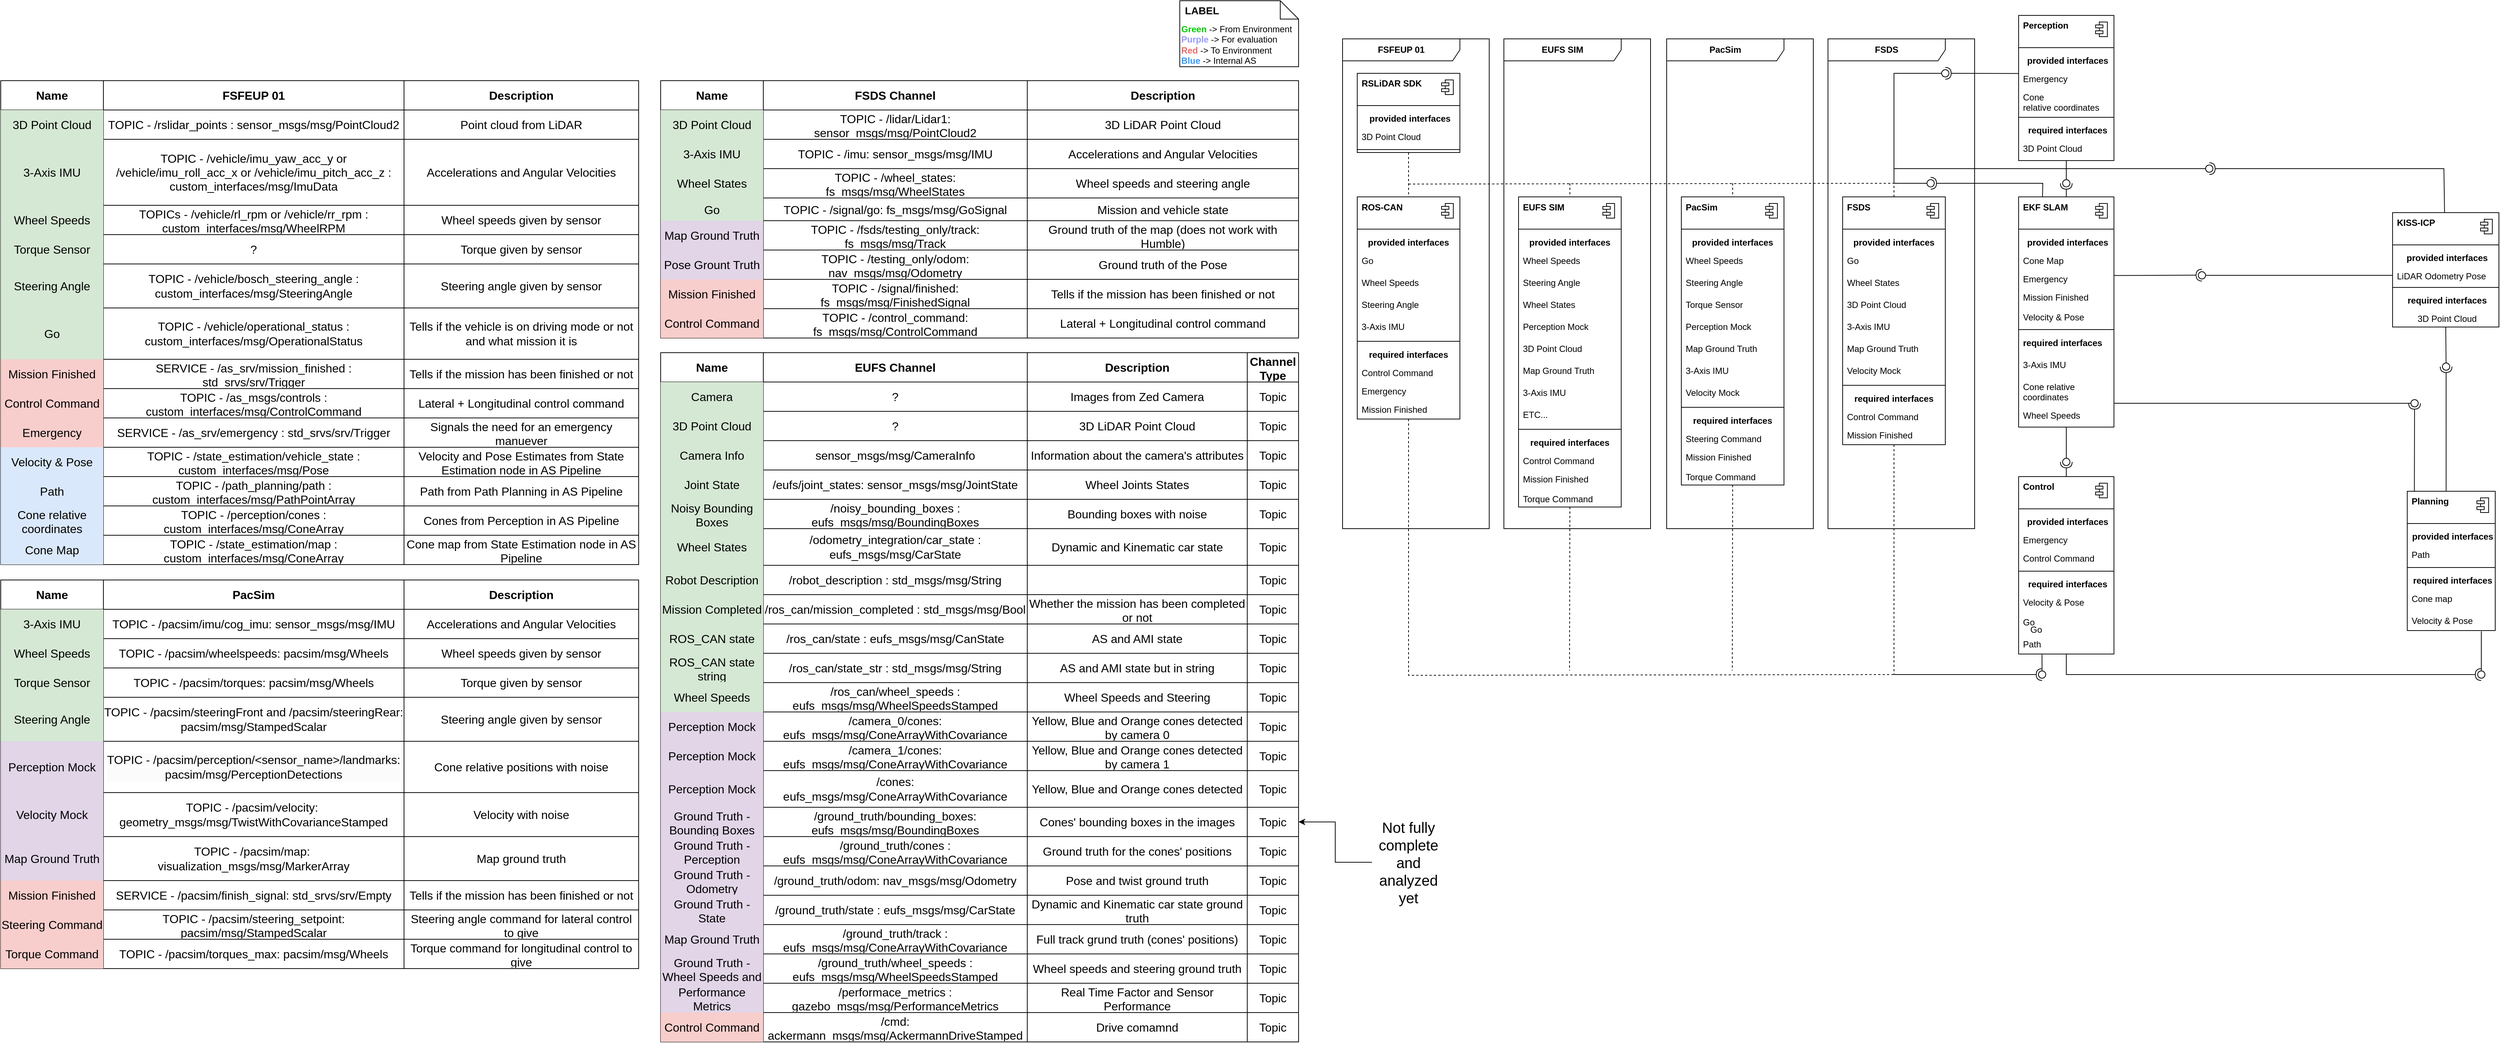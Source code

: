 <mxfile version="24.4.0" type="device" pages="3">
  <diagram id="MqTzfQ6ZBjLNwtowCZSs" name="Deployment Diagram">
    <mxGraphModel dx="5382" dy="838" grid="1" gridSize="10" guides="1" tooltips="1" connect="1" arrows="1" fold="1" page="1" pageScale="1" pageWidth="827" pageHeight="1169" math="0" shadow="0">
      <root>
        <mxCell id="0" />
        <mxCell id="1" parent="0" />
        <mxCell id="9ud7PtHcqyMA9MNOEAAO-7" style="edgeStyle=orthogonalEdgeStyle;rounded=0;orthogonalLoop=1;jettySize=auto;html=1;exitX=0.5;exitY=1;exitDx=0;exitDy=0;endArrow=none;endFill=0;" parent="1" edge="1">
          <mxGeometry relative="1" as="geometry">
            <mxPoint x="480" y="690" as="targetPoint" />
          </mxGeometry>
        </mxCell>
        <mxCell id="9ud7PtHcqyMA9MNOEAAO-8" style="edgeStyle=orthogonalEdgeStyle;rounded=0;orthogonalLoop=1;jettySize=auto;html=1;exitX=0.5;exitY=1;exitDx=0;exitDy=0;endArrow=none;endFill=0;" parent="1" edge="1">
          <mxGeometry relative="1" as="geometry">
            <mxPoint x="705" y="690" as="targetPoint" />
          </mxGeometry>
        </mxCell>
        <mxCell id="9ud7PtHcqyMA9MNOEAAO-13" value="" style="fontStyle=1;align=center;verticalAlign=top;childLayout=stackLayout;horizontal=1;horizontalStack=0;resizeParent=1;resizeParentMax=0;resizeLast=0;marginBottom=0;" parent="1" vertex="1">
          <mxGeometry x="682" y="319" width="145" height="156" as="geometry" />
        </mxCell>
        <mxCell id="9ud7PtHcqyMA9MNOEAAO-14" value="&lt;b&gt;KISS-ICP&lt;/b&gt;" style="html=1;align=left;spacingLeft=4;verticalAlign=top;strokeColor=none;fillColor=none;whiteSpace=wrap;" parent="9ud7PtHcqyMA9MNOEAAO-13" vertex="1">
          <mxGeometry width="145" height="40" as="geometry" />
        </mxCell>
        <mxCell id="9ud7PtHcqyMA9MNOEAAO-15" value="" style="shape=module;jettyWidth=10;jettyHeight=4;" parent="9ud7PtHcqyMA9MNOEAAO-14" vertex="1">
          <mxGeometry x="1" width="16" height="20" relative="1" as="geometry">
            <mxPoint x="-25" y="9" as="offset" />
          </mxGeometry>
        </mxCell>
        <mxCell id="9ud7PtHcqyMA9MNOEAAO-16" value="" style="line;strokeWidth=1;fillColor=none;align=left;verticalAlign=middle;spacingTop=-1;spacingLeft=3;spacingRight=3;rotatable=0;labelPosition=right;points=[];portConstraint=eastwest;" parent="9ud7PtHcqyMA9MNOEAAO-13" vertex="1">
          <mxGeometry y="40" width="145" height="8" as="geometry" />
        </mxCell>
        <mxCell id="9ud7PtHcqyMA9MNOEAAO-17" value="&lt;b style=&quot;&quot;&gt;provided interfaces&lt;/b&gt;" style="html=1;align=center;spacingLeft=4;verticalAlign=top;strokeColor=none;fillColor=none;whiteSpace=wrap;" parent="9ud7PtHcqyMA9MNOEAAO-13" vertex="1">
          <mxGeometry y="48" width="145" height="25" as="geometry" />
        </mxCell>
        <mxCell id="9ud7PtHcqyMA9MNOEAAO-18" value="LiDAR Odometry Pose" style="html=1;align=left;spacingLeft=4;verticalAlign=top;strokeColor=none;fillColor=none;whiteSpace=wrap;" parent="9ud7PtHcqyMA9MNOEAAO-13" vertex="1">
          <mxGeometry y="73" width="145" height="25" as="geometry" />
        </mxCell>
        <mxCell id="9ud7PtHcqyMA9MNOEAAO-19" value="" style="line;strokeWidth=1;fillColor=none;align=left;verticalAlign=middle;spacingTop=-1;spacingLeft=3;spacingRight=3;rotatable=0;labelPosition=right;points=[];portConstraint=eastwest;" parent="9ud7PtHcqyMA9MNOEAAO-13" vertex="1">
          <mxGeometry y="98" width="145" height="8" as="geometry" />
        </mxCell>
        <mxCell id="9ud7PtHcqyMA9MNOEAAO-20" value="&lt;b style=&quot;&quot;&gt;required interfaces&lt;/b&gt;" style="html=1;align=center;spacingLeft=4;verticalAlign=top;strokeColor=none;fillColor=none;whiteSpace=wrap;" parent="9ud7PtHcqyMA9MNOEAAO-13" vertex="1">
          <mxGeometry y="106" width="145" height="25" as="geometry" />
        </mxCell>
        <mxCell id="9ud7PtHcqyMA9MNOEAAO-21" value="3D Point Cloud" style="html=1;align=center;spacingLeft=4;verticalAlign=top;strokeColor=none;fillColor=none;whiteSpace=wrap;" parent="9ud7PtHcqyMA9MNOEAAO-13" vertex="1">
          <mxGeometry y="131" width="145" height="25" as="geometry" />
        </mxCell>
        <mxCell id="9ud7PtHcqyMA9MNOEAAO-32" value="" style="fontStyle=1;align=center;verticalAlign=top;childLayout=stackLayout;horizontal=1;horizontalStack=0;resizeParent=1;resizeParentMax=0;resizeLast=0;marginBottom=0;" parent="1" vertex="1">
          <mxGeometry x="172" y="297.5" width="130" height="314" as="geometry" />
        </mxCell>
        <mxCell id="9ud7PtHcqyMA9MNOEAAO-33" value="&lt;b&gt;EKF SLAM&lt;/b&gt;" style="html=1;align=left;spacingLeft=4;verticalAlign=top;strokeColor=none;fillColor=none;whiteSpace=wrap;" parent="9ud7PtHcqyMA9MNOEAAO-32" vertex="1">
          <mxGeometry width="130" height="40" as="geometry" />
        </mxCell>
        <mxCell id="9ud7PtHcqyMA9MNOEAAO-34" value="" style="shape=module;jettyWidth=10;jettyHeight=4;" parent="9ud7PtHcqyMA9MNOEAAO-33" vertex="1">
          <mxGeometry x="1" width="16" height="20" relative="1" as="geometry">
            <mxPoint x="-25" y="9" as="offset" />
          </mxGeometry>
        </mxCell>
        <mxCell id="9ud7PtHcqyMA9MNOEAAO-35" value="" style="line;strokeWidth=1;fillColor=none;align=left;verticalAlign=middle;spacingTop=-1;spacingLeft=3;spacingRight=3;rotatable=0;labelPosition=right;points=[];portConstraint=eastwest;" parent="9ud7PtHcqyMA9MNOEAAO-32" vertex="1">
          <mxGeometry y="40" width="130" height="8" as="geometry" />
        </mxCell>
        <mxCell id="9ud7PtHcqyMA9MNOEAAO-36" value="&lt;b style=&quot;&quot;&gt;provided interfaces&lt;/b&gt;" style="html=1;align=center;spacingLeft=4;verticalAlign=top;strokeColor=none;fillColor=none;whiteSpace=wrap;" parent="9ud7PtHcqyMA9MNOEAAO-32" vertex="1">
          <mxGeometry y="48" width="130" height="25" as="geometry" />
        </mxCell>
        <mxCell id="9ud7PtHcqyMA9MNOEAAO-37" value="Cone Map" style="html=1;align=left;spacingLeft=4;verticalAlign=top;strokeColor=none;fillColor=none;whiteSpace=wrap;" parent="9ud7PtHcqyMA9MNOEAAO-32" vertex="1">
          <mxGeometry y="73" width="130" height="25" as="geometry" />
        </mxCell>
        <mxCell id="9ud7PtHcqyMA9MNOEAAO-193" value="Emergency" style="html=1;align=left;spacingLeft=4;verticalAlign=top;strokeColor=none;fillColor=none;whiteSpace=wrap;spacingRight=4;fontFamily=Helvetica;fontSize=12;fontColor=default;" parent="9ud7PtHcqyMA9MNOEAAO-32" vertex="1">
          <mxGeometry y="98" width="130" height="25" as="geometry" />
        </mxCell>
        <mxCell id="v09aj6478rrVFZpmlRXY-1" value="Mission Finished" style="html=1;align=left;spacingLeft=4;verticalAlign=top;strokeColor=none;fillColor=none;whiteSpace=wrap;" parent="9ud7PtHcqyMA9MNOEAAO-32" vertex="1">
          <mxGeometry y="123" width="130" height="27" as="geometry" />
        </mxCell>
        <mxCell id="9ud7PtHcqyMA9MNOEAAO-114" value="Velocity &amp;amp; Pose" style="html=1;align=left;spacingLeft=4;verticalAlign=top;strokeColor=none;fillColor=none;whiteSpace=wrap;" parent="9ud7PtHcqyMA9MNOEAAO-32" vertex="1">
          <mxGeometry y="150" width="130" height="27" as="geometry" />
        </mxCell>
        <mxCell id="9ud7PtHcqyMA9MNOEAAO-39" value="" style="line;strokeWidth=1;fillColor=none;align=left;verticalAlign=middle;spacingTop=-1;spacingLeft=3;spacingRight=3;rotatable=0;labelPosition=right;points=[];portConstraint=eastwest;" parent="9ud7PtHcqyMA9MNOEAAO-32" vertex="1">
          <mxGeometry y="177" width="130" height="8" as="geometry" />
        </mxCell>
        <mxCell id="9ud7PtHcqyMA9MNOEAAO-40" value="&lt;b style=&quot;&quot;&gt;required interfaces&lt;/b&gt;" style="html=1;align=left;spacingLeft=4;verticalAlign=top;strokeColor=none;fillColor=none;whiteSpace=wrap;" parent="9ud7PtHcqyMA9MNOEAAO-32" vertex="1">
          <mxGeometry y="185" width="130" height="30" as="geometry" />
        </mxCell>
        <mxCell id="9ud7PtHcqyMA9MNOEAAO-42" value="3-Axis IMU" style="html=1;align=left;spacingLeft=4;verticalAlign=top;strokeColor=none;fillColor=none;whiteSpace=wrap;" parent="9ud7PtHcqyMA9MNOEAAO-32" vertex="1">
          <mxGeometry y="215" width="130" height="30" as="geometry" />
        </mxCell>
        <mxCell id="9ud7PtHcqyMA9MNOEAAO-43" value="Cone relative coordinates" style="html=1;align=left;spacingLeft=4;verticalAlign=top;strokeColor=none;fillColor=none;whiteSpace=wrap;" parent="9ud7PtHcqyMA9MNOEAAO-32" vertex="1">
          <mxGeometry y="245" width="130" height="39" as="geometry" />
        </mxCell>
        <mxCell id="9ud7PtHcqyMA9MNOEAAO-158" value="Wheel Speeds" style="html=1;align=left;spacingLeft=4;verticalAlign=top;strokeColor=none;fillColor=none;whiteSpace=wrap;" parent="9ud7PtHcqyMA9MNOEAAO-32" vertex="1">
          <mxGeometry y="284" width="130" height="30" as="geometry" />
        </mxCell>
        <mxCell id="9ud7PtHcqyMA9MNOEAAO-44" value="" style="rounded=0;orthogonalLoop=1;jettySize=auto;html=1;endArrow=halfCircle;endFill=0;endSize=6;strokeWidth=1;sketch=0;exitX=1;exitY=0.5;exitDx=0;exitDy=0;" parent="1" edge="1">
          <mxGeometry relative="1" as="geometry">
            <mxPoint x="302" y="404.75" as="sourcePoint" />
            <mxPoint x="422" y="404.25" as="targetPoint" />
          </mxGeometry>
        </mxCell>
        <mxCell id="9ud7PtHcqyMA9MNOEAAO-45" value="" style="rounded=0;orthogonalLoop=1;jettySize=auto;html=1;endArrow=oval;endFill=0;sketch=0;sourcePerimeterSpacing=0;targetPerimeterSpacing=0;endSize=10;exitX=0;exitY=0.5;exitDx=0;exitDy=0;" parent="1" source="9ud7PtHcqyMA9MNOEAAO-18" target="9ud7PtHcqyMA9MNOEAAO-46" edge="1">
          <mxGeometry relative="1" as="geometry">
            <mxPoint x="429" y="404" as="sourcePoint" />
          </mxGeometry>
        </mxCell>
        <mxCell id="9ud7PtHcqyMA9MNOEAAO-46" value="" style="ellipse;whiteSpace=wrap;html=1;align=center;aspect=fixed;fillColor=none;strokeColor=none;resizable=0;perimeter=centerPerimeter;rotatable=0;allowArrows=0;points=[];outlineConnect=1;" parent="1" vertex="1">
          <mxGeometry x="417" y="399.5" width="10" height="10" as="geometry" />
        </mxCell>
        <mxCell id="9ud7PtHcqyMA9MNOEAAO-52" value="" style="ellipse;whiteSpace=wrap;html=1;align=center;aspect=fixed;fillColor=none;strokeColor=none;resizable=0;perimeter=centerPerimeter;rotatable=0;allowArrows=0;points=[];outlineConnect=1;" parent="1" vertex="1">
          <mxGeometry x="592" y="233" width="10" height="10" as="geometry" />
        </mxCell>
        <mxCell id="9ud7PtHcqyMA9MNOEAAO-64" value="" style="fontStyle=1;align=center;verticalAlign=top;childLayout=stackLayout;horizontal=1;horizontalStack=0;resizeParent=1;resizeParentMax=0;resizeLast=0;marginBottom=0;spacingLeft=4;spacingRight=4;fontFamily=Helvetica;fontSize=12;fontColor=default;fillColor=none;gradientColor=none;html=1;" parent="1" vertex="1">
          <mxGeometry x="-68" y="297.5" width="140" height="338" as="geometry" />
        </mxCell>
        <mxCell id="9ud7PtHcqyMA9MNOEAAO-65" value="FSDS" style="html=1;align=left;spacingLeft=4;verticalAlign=top;strokeColor=none;fillColor=none;whiteSpace=wrap;spacingRight=4;fontFamily=Helvetica;fontSize=12;fontColor=default;fontStyle=1" parent="9ud7PtHcqyMA9MNOEAAO-64" vertex="1">
          <mxGeometry width="140" height="40" as="geometry" />
        </mxCell>
        <mxCell id="9ud7PtHcqyMA9MNOEAAO-66" value="" style="shape=module;jettyWidth=10;jettyHeight=4;align=left;verticalAlign=top;spacingLeft=4;spacingRight=4;fontFamily=Helvetica;fontSize=12;fontColor=default;fillColor=none;gradientColor=none;html=1;" parent="9ud7PtHcqyMA9MNOEAAO-65" vertex="1">
          <mxGeometry x="1" width="16" height="20" relative="1" as="geometry">
            <mxPoint x="-25" y="9" as="offset" />
          </mxGeometry>
        </mxCell>
        <mxCell id="9ud7PtHcqyMA9MNOEAAO-67" value="" style="line;strokeWidth=1;fillColor=none;align=left;verticalAlign=middle;spacingTop=-1;spacingLeft=3;spacingRight=3;rotatable=0;labelPosition=right;points=[];portConstraint=eastwest;fontFamily=Helvetica;fontSize=12;fontColor=default;html=1;" parent="9ud7PtHcqyMA9MNOEAAO-64" vertex="1">
          <mxGeometry y="40" width="140" height="8" as="geometry" />
        </mxCell>
        <mxCell id="9ud7PtHcqyMA9MNOEAAO-68" value="provided interfaces" style="html=1;align=center;spacingLeft=4;verticalAlign=top;strokeColor=none;fillColor=none;whiteSpace=wrap;spacingRight=4;fontFamily=Helvetica;fontSize=12;fontColor=default;fontStyle=1" parent="9ud7PtHcqyMA9MNOEAAO-64" vertex="1">
          <mxGeometry y="48" width="140" height="25" as="geometry" />
        </mxCell>
        <mxCell id="9ud7PtHcqyMA9MNOEAAO-74" value="Go" style="html=1;align=left;spacingLeft=4;verticalAlign=top;strokeColor=none;fillColor=none;whiteSpace=wrap;spacingRight=4;fontFamily=Helvetica;fontSize=12;fontColor=default;" parent="9ud7PtHcqyMA9MNOEAAO-64" vertex="1">
          <mxGeometry y="73" width="140" height="30" as="geometry" />
        </mxCell>
        <mxCell id="9ud7PtHcqyMA9MNOEAAO-75" value="Wheel States" style="html=1;align=left;spacingLeft=4;verticalAlign=top;strokeColor=none;fillColor=none;whiteSpace=wrap;spacingRight=4;fontFamily=Helvetica;fontSize=12;fontColor=default;" parent="9ud7PtHcqyMA9MNOEAAO-64" vertex="1">
          <mxGeometry y="103" width="140" height="30" as="geometry" />
        </mxCell>
        <mxCell id="v09aj6478rrVFZpmlRXY-83" value="3D Point Cloud" style="html=1;align=left;spacingLeft=4;verticalAlign=top;strokeColor=none;fillColor=none;whiteSpace=wrap;spacingRight=4;fontFamily=Helvetica;fontSize=12;fontColor=default;" parent="9ud7PtHcqyMA9MNOEAAO-64" vertex="1">
          <mxGeometry y="133" width="140" height="30" as="geometry" />
        </mxCell>
        <mxCell id="9ud7PtHcqyMA9MNOEAAO-76" value="3-Axis IMU" style="html=1;align=left;spacingLeft=4;verticalAlign=top;strokeColor=none;fillColor=none;whiteSpace=wrap;spacingRight=4;fontFamily=Helvetica;fontSize=12;fontColor=default;" parent="9ud7PtHcqyMA9MNOEAAO-64" vertex="1">
          <mxGeometry y="163" width="140" height="30" as="geometry" />
        </mxCell>
        <mxCell id="Et2ODIee6By0h7vDvQb4-161" value="Map Ground Truth" style="html=1;align=left;spacingLeft=4;verticalAlign=top;strokeColor=none;fillColor=none;whiteSpace=wrap;spacingRight=4;fontFamily=Helvetica;fontSize=12;fontColor=default;" parent="9ud7PtHcqyMA9MNOEAAO-64" vertex="1">
          <mxGeometry y="193" width="140" height="30" as="geometry" />
        </mxCell>
        <mxCell id="Et2ODIee6By0h7vDvQb4-162" value="Velocity Mock" style="html=1;align=left;spacingLeft=4;verticalAlign=top;strokeColor=none;fillColor=none;whiteSpace=wrap;spacingRight=4;fontFamily=Helvetica;fontSize=12;fontColor=default;" parent="9ud7PtHcqyMA9MNOEAAO-64" vertex="1">
          <mxGeometry y="223" width="140" height="30" as="geometry" />
        </mxCell>
        <mxCell id="9ud7PtHcqyMA9MNOEAAO-72" value="" style="line;strokeWidth=1;fillColor=none;align=left;verticalAlign=middle;spacingTop=-1;spacingLeft=3;spacingRight=3;rotatable=0;labelPosition=right;points=[];portConstraint=eastwest;fontFamily=Helvetica;fontSize=12;fontColor=default;html=1;" parent="9ud7PtHcqyMA9MNOEAAO-64" vertex="1">
          <mxGeometry y="253" width="140" height="8" as="geometry" />
        </mxCell>
        <mxCell id="9ud7PtHcqyMA9MNOEAAO-73" value="required interfaces" style="html=1;align=center;spacingLeft=4;verticalAlign=top;strokeColor=none;fillColor=none;whiteSpace=wrap;spacingRight=4;fontFamily=Helvetica;fontSize=12;fontColor=default;fontStyle=1" parent="9ud7PtHcqyMA9MNOEAAO-64" vertex="1">
          <mxGeometry y="261" width="140" height="25" as="geometry" />
        </mxCell>
        <mxCell id="9ud7PtHcqyMA9MNOEAAO-70" value="Control Command" style="html=1;align=left;spacingLeft=4;verticalAlign=top;strokeColor=none;fillColor=none;whiteSpace=wrap;spacingRight=4;fontFamily=Helvetica;fontSize=12;fontColor=default;" parent="9ud7PtHcqyMA9MNOEAAO-64" vertex="1">
          <mxGeometry y="286" width="140" height="25" as="geometry" />
        </mxCell>
        <mxCell id="v09aj6478rrVFZpmlRXY-20" value="Mission Finished" style="html=1;align=left;spacingLeft=4;verticalAlign=top;strokeColor=none;fillColor=none;whiteSpace=wrap;" parent="9ud7PtHcqyMA9MNOEAAO-64" vertex="1">
          <mxGeometry y="311" width="140" height="27" as="geometry" />
        </mxCell>
        <mxCell id="9ud7PtHcqyMA9MNOEAAO-95" value="" style="rounded=0;orthogonalLoop=1;jettySize=auto;html=1;endArrow=halfCircle;endFill=0;endSize=6;strokeWidth=1;sketch=0;exitX=0.489;exitY=0.007;exitDx=0;exitDy=0;exitPerimeter=0;" parent="1" source="9ud7PtHcqyMA9MNOEAAO-14" edge="1">
          <mxGeometry relative="1" as="geometry">
            <mxPoint x="751.98" y="319.0" as="sourcePoint" />
            <mxPoint x="432" y="259" as="targetPoint" />
            <Array as="points">
              <mxPoint x="752" y="259" />
            </Array>
          </mxGeometry>
        </mxCell>
        <mxCell id="9ud7PtHcqyMA9MNOEAAO-96" value="" style="rounded=0;orthogonalLoop=1;jettySize=auto;html=1;endArrow=oval;endFill=0;sketch=0;sourcePerimeterSpacing=0;targetPerimeterSpacing=0;endSize=10;" parent="1" edge="1">
          <mxGeometry relative="1" as="geometry">
            <mxPoint x="2" y="279" as="sourcePoint" />
            <mxPoint x="432" y="259" as="targetPoint" />
            <Array as="points">
              <mxPoint x="2" y="259" />
            </Array>
          </mxGeometry>
        </mxCell>
        <mxCell id="9ud7PtHcqyMA9MNOEAAO-97" value="" style="fontStyle=1;align=center;verticalAlign=top;childLayout=stackLayout;horizontal=1;horizontalStack=0;resizeParent=1;resizeParentMax=0;resizeLast=0;marginBottom=0;" parent="1" vertex="1">
          <mxGeometry x="702" y="699" width="120" height="190" as="geometry" />
        </mxCell>
        <mxCell id="9ud7PtHcqyMA9MNOEAAO-98" value="&lt;b&gt;Planning&lt;/b&gt;" style="html=1;align=left;spacingLeft=4;verticalAlign=top;strokeColor=none;fillColor=none;whiteSpace=wrap;" parent="9ud7PtHcqyMA9MNOEAAO-97" vertex="1">
          <mxGeometry width="120" height="40" as="geometry" />
        </mxCell>
        <mxCell id="9ud7PtHcqyMA9MNOEAAO-99" value="" style="shape=module;jettyWidth=10;jettyHeight=4;" parent="9ud7PtHcqyMA9MNOEAAO-98" vertex="1">
          <mxGeometry x="1" width="16" height="20" relative="1" as="geometry">
            <mxPoint x="-25" y="9" as="offset" />
          </mxGeometry>
        </mxCell>
        <mxCell id="9ud7PtHcqyMA9MNOEAAO-100" value="" style="line;strokeWidth=1;fillColor=none;align=left;verticalAlign=middle;spacingTop=-1;spacingLeft=3;spacingRight=3;rotatable=0;labelPosition=right;points=[];portConstraint=eastwest;" parent="9ud7PtHcqyMA9MNOEAAO-97" vertex="1">
          <mxGeometry y="40" width="120" height="8" as="geometry" />
        </mxCell>
        <mxCell id="9ud7PtHcqyMA9MNOEAAO-101" value="&lt;b style=&quot;&quot;&gt;provided interfaces&lt;/b&gt;" style="html=1;align=center;spacingLeft=4;verticalAlign=top;strokeColor=none;fillColor=none;whiteSpace=wrap;" parent="9ud7PtHcqyMA9MNOEAAO-97" vertex="1">
          <mxGeometry y="48" width="120" height="25" as="geometry" />
        </mxCell>
        <mxCell id="9ud7PtHcqyMA9MNOEAAO-102" value="Path" style="html=1;align=left;spacingLeft=4;verticalAlign=top;strokeColor=none;fillColor=none;whiteSpace=wrap;" parent="9ud7PtHcqyMA9MNOEAAO-97" vertex="1">
          <mxGeometry y="73" width="120" height="27" as="geometry" />
        </mxCell>
        <mxCell id="9ud7PtHcqyMA9MNOEAAO-103" value="" style="line;strokeWidth=1;fillColor=none;align=left;verticalAlign=middle;spacingTop=-1;spacingLeft=3;spacingRight=3;rotatable=0;labelPosition=right;points=[];portConstraint=eastwest;" parent="9ud7PtHcqyMA9MNOEAAO-97" vertex="1">
          <mxGeometry y="100" width="120" height="8" as="geometry" />
        </mxCell>
        <mxCell id="9ud7PtHcqyMA9MNOEAAO-104" value="&lt;b style=&quot;&quot;&gt;required interfaces&lt;/b&gt;" style="html=1;align=center;spacingLeft=4;verticalAlign=top;strokeColor=none;fillColor=none;whiteSpace=wrap;" parent="9ud7PtHcqyMA9MNOEAAO-97" vertex="1">
          <mxGeometry y="108" width="120" height="25" as="geometry" />
        </mxCell>
        <mxCell id="9ud7PtHcqyMA9MNOEAAO-105" value="Cone map" style="html=1;align=left;spacingLeft=4;verticalAlign=top;strokeColor=none;fillColor=none;whiteSpace=wrap;" parent="9ud7PtHcqyMA9MNOEAAO-97" vertex="1">
          <mxGeometry y="133" width="120" height="30" as="geometry" />
        </mxCell>
        <mxCell id="ZddIZFG03ED6TQVnAzpK-49" value="Velocity &amp;amp; Pose" style="html=1;align=left;spacingLeft=4;verticalAlign=top;strokeColor=none;fillColor=none;whiteSpace=wrap;" parent="9ud7PtHcqyMA9MNOEAAO-97" vertex="1">
          <mxGeometry y="163" width="120" height="27" as="geometry" />
        </mxCell>
        <mxCell id="9ud7PtHcqyMA9MNOEAAO-106" value="" style="fontStyle=1;align=center;verticalAlign=top;childLayout=stackLayout;horizontal=1;horizontalStack=0;resizeParent=1;resizeParentMax=0;resizeLast=0;marginBottom=0;" parent="1" vertex="1">
          <mxGeometry x="172" y="679" width="130" height="242" as="geometry" />
        </mxCell>
        <mxCell id="9ud7PtHcqyMA9MNOEAAO-107" value="&lt;b&gt;Control&lt;br&gt;&lt;/b&gt;" style="html=1;align=left;spacingLeft=4;verticalAlign=top;strokeColor=none;fillColor=none;whiteSpace=wrap;" parent="9ud7PtHcqyMA9MNOEAAO-106" vertex="1">
          <mxGeometry width="130" height="40" as="geometry" />
        </mxCell>
        <mxCell id="9ud7PtHcqyMA9MNOEAAO-108" value="" style="shape=module;jettyWidth=10;jettyHeight=4;" parent="9ud7PtHcqyMA9MNOEAAO-107" vertex="1">
          <mxGeometry x="1" width="16" height="20" relative="1" as="geometry">
            <mxPoint x="-25" y="9" as="offset" />
          </mxGeometry>
        </mxCell>
        <mxCell id="9ud7PtHcqyMA9MNOEAAO-109" value="" style="line;strokeWidth=1;fillColor=none;align=left;verticalAlign=middle;spacingTop=-1;spacingLeft=3;spacingRight=3;rotatable=0;labelPosition=right;points=[];portConstraint=eastwest;" parent="9ud7PtHcqyMA9MNOEAAO-106" vertex="1">
          <mxGeometry y="40" width="130" height="8" as="geometry" />
        </mxCell>
        <mxCell id="9ud7PtHcqyMA9MNOEAAO-110" value="&lt;b style=&quot;&quot;&gt;provided interfaces&lt;/b&gt;" style="html=1;align=center;spacingLeft=4;verticalAlign=top;strokeColor=none;fillColor=none;whiteSpace=wrap;" parent="9ud7PtHcqyMA9MNOEAAO-106" vertex="1">
          <mxGeometry y="48" width="130" height="25" as="geometry" />
        </mxCell>
        <mxCell id="9ud7PtHcqyMA9MNOEAAO-195" value="Emergency" style="html=1;align=left;spacingLeft=4;verticalAlign=top;strokeColor=none;fillColor=none;whiteSpace=wrap;spacingRight=4;fontFamily=Helvetica;fontSize=12;fontColor=default;" parent="9ud7PtHcqyMA9MNOEAAO-106" vertex="1">
          <mxGeometry y="73" width="130" height="25" as="geometry" />
        </mxCell>
        <mxCell id="9ud7PtHcqyMA9MNOEAAO-111" value="Control Command" style="html=1;align=left;spacingLeft=4;verticalAlign=top;strokeColor=none;fillColor=none;whiteSpace=wrap;" parent="9ud7PtHcqyMA9MNOEAAO-106" vertex="1">
          <mxGeometry y="98" width="130" height="27" as="geometry" />
        </mxCell>
        <mxCell id="9ud7PtHcqyMA9MNOEAAO-112" value="" style="line;strokeWidth=1;fillColor=none;align=left;verticalAlign=middle;spacingTop=-1;spacingLeft=3;spacingRight=3;rotatable=0;labelPosition=right;points=[];portConstraint=eastwest;" parent="9ud7PtHcqyMA9MNOEAAO-106" vertex="1">
          <mxGeometry y="125" width="130" height="8" as="geometry" />
        </mxCell>
        <mxCell id="9ud7PtHcqyMA9MNOEAAO-113" value="&lt;b style=&quot;&quot;&gt;required interfaces&lt;/b&gt;" style="html=1;align=center;spacingLeft=4;verticalAlign=top;strokeColor=none;fillColor=none;whiteSpace=wrap;" parent="9ud7PtHcqyMA9MNOEAAO-106" vertex="1">
          <mxGeometry y="133" width="130" height="25" as="geometry" />
        </mxCell>
        <mxCell id="rP3ILw7ncX2r4K9jjdeX-32" value="Velocity &amp;amp; Pose" style="html=1;align=left;spacingLeft=4;verticalAlign=top;strokeColor=none;fillColor=none;whiteSpace=wrap;" parent="9ud7PtHcqyMA9MNOEAAO-106" vertex="1">
          <mxGeometry y="158" width="130" height="27" as="geometry" />
        </mxCell>
        <mxCell id="v09aj6478rrVFZpmlRXY-123" value="Go" style="html=1;align=left;spacingLeft=4;verticalAlign=top;strokeColor=none;fillColor=none;whiteSpace=wrap;spacingRight=4;fontFamily=Helvetica;fontSize=12;fontColor=default;" parent="9ud7PtHcqyMA9MNOEAAO-106" vertex="1">
          <mxGeometry y="185" width="130" height="30" as="geometry" />
        </mxCell>
        <mxCell id="9ud7PtHcqyMA9MNOEAAO-144" value="Path" style="html=1;align=left;spacingLeft=4;verticalAlign=top;strokeColor=none;fillColor=none;whiteSpace=wrap;" parent="9ud7PtHcqyMA9MNOEAAO-106" vertex="1">
          <mxGeometry y="215" width="130" height="27" as="geometry" />
        </mxCell>
        <mxCell id="9ud7PtHcqyMA9MNOEAAO-126" value="" style="fontStyle=1;align=center;verticalAlign=top;childLayout=stackLayout;horizontal=1;horizontalStack=0;resizeParent=1;resizeParentMax=0;resizeLast=0;marginBottom=0;" parent="1" vertex="1">
          <mxGeometry x="172" y="50" width="130" height="198" as="geometry" />
        </mxCell>
        <mxCell id="9ud7PtHcqyMA9MNOEAAO-127" value="&lt;b&gt;Perception&lt;/b&gt;" style="html=1;align=left;spacingLeft=4;verticalAlign=top;strokeColor=none;fillColor=none;whiteSpace=wrap;" parent="9ud7PtHcqyMA9MNOEAAO-126" vertex="1">
          <mxGeometry width="130" height="40" as="geometry" />
        </mxCell>
        <mxCell id="9ud7PtHcqyMA9MNOEAAO-128" value="" style="shape=module;jettyWidth=10;jettyHeight=4;" parent="9ud7PtHcqyMA9MNOEAAO-127" vertex="1">
          <mxGeometry x="1" width="16" height="20" relative="1" as="geometry">
            <mxPoint x="-25" y="9" as="offset" />
          </mxGeometry>
        </mxCell>
        <mxCell id="9ud7PtHcqyMA9MNOEAAO-129" value="" style="line;strokeWidth=1;fillColor=none;align=left;verticalAlign=middle;spacingTop=-1;spacingLeft=3;spacingRight=3;rotatable=0;labelPosition=right;points=[];portConstraint=eastwest;" parent="9ud7PtHcqyMA9MNOEAAO-126" vertex="1">
          <mxGeometry y="40" width="130" height="8" as="geometry" />
        </mxCell>
        <mxCell id="9ud7PtHcqyMA9MNOEAAO-130" value="&lt;b style=&quot;&quot;&gt;provided interfaces&lt;/b&gt;" style="html=1;align=center;spacingLeft=4;verticalAlign=top;strokeColor=none;fillColor=none;whiteSpace=wrap;" parent="9ud7PtHcqyMA9MNOEAAO-126" vertex="1">
          <mxGeometry y="48" width="130" height="25" as="geometry" />
        </mxCell>
        <mxCell id="9ud7PtHcqyMA9MNOEAAO-196" value="Emergency" style="html=1;align=left;spacingLeft=4;verticalAlign=top;strokeColor=none;fillColor=none;whiteSpace=wrap;spacingRight=4;fontFamily=Helvetica;fontSize=12;fontColor=default;" parent="9ud7PtHcqyMA9MNOEAAO-126" vertex="1">
          <mxGeometry y="73" width="130" height="25" as="geometry" />
        </mxCell>
        <mxCell id="9ud7PtHcqyMA9MNOEAAO-131" value="Cone relative&amp;nbsp;&lt;span style=&quot;background-color: initial;&quot;&gt;coordinates&lt;/span&gt;" style="html=1;align=left;spacingLeft=4;verticalAlign=top;strokeColor=none;fillColor=none;whiteSpace=wrap;" parent="9ud7PtHcqyMA9MNOEAAO-126" vertex="1">
          <mxGeometry y="98" width="130" height="37" as="geometry" />
        </mxCell>
        <mxCell id="9ud7PtHcqyMA9MNOEAAO-132" value="" style="line;strokeWidth=1;fillColor=none;align=left;verticalAlign=middle;spacingTop=-1;spacingLeft=3;spacingRight=3;rotatable=0;labelPosition=right;points=[];portConstraint=eastwest;" parent="9ud7PtHcqyMA9MNOEAAO-126" vertex="1">
          <mxGeometry y="135" width="130" height="8" as="geometry" />
        </mxCell>
        <mxCell id="9ud7PtHcqyMA9MNOEAAO-133" value="&lt;b style=&quot;&quot;&gt;required interfaces&lt;/b&gt;" style="html=1;align=center;spacingLeft=4;verticalAlign=top;strokeColor=none;fillColor=none;whiteSpace=wrap;" parent="9ud7PtHcqyMA9MNOEAAO-126" vertex="1">
          <mxGeometry y="143" width="130" height="25" as="geometry" />
        </mxCell>
        <mxCell id="9ud7PtHcqyMA9MNOEAAO-134" value="3D Point Cloud" style="html=1;align=left;spacingLeft=4;verticalAlign=top;strokeColor=none;fillColor=none;whiteSpace=wrap;" parent="9ud7PtHcqyMA9MNOEAAO-126" vertex="1">
          <mxGeometry y="168" width="130" height="30" as="geometry" />
        </mxCell>
        <mxCell id="9ud7PtHcqyMA9MNOEAAO-150" value="" style="rounded=0;orthogonalLoop=1;jettySize=auto;html=1;endArrow=halfCircle;endFill=0;endSize=6;strokeWidth=1;sketch=0;exitX=0;exitY=0.25;exitDx=0;exitDy=0;" parent="1" source="9ud7PtHcqyMA9MNOEAAO-196" edge="1">
          <mxGeometry relative="1" as="geometry">
            <mxPoint x="302" y="129" as="sourcePoint" />
            <mxPoint x="72" y="129" as="targetPoint" />
          </mxGeometry>
        </mxCell>
        <mxCell id="9ud7PtHcqyMA9MNOEAAO-151" value="" style="rounded=0;orthogonalLoop=1;jettySize=auto;html=1;endArrow=oval;endFill=0;sketch=0;sourcePerimeterSpacing=0;targetPerimeterSpacing=0;endSize=10;" parent="1" edge="1">
          <mxGeometry relative="1" as="geometry">
            <mxPoint x="2" y="279" as="sourcePoint" />
            <mxPoint x="72" y="129" as="targetPoint" />
            <Array as="points">
              <mxPoint x="2" y="129" />
            </Array>
          </mxGeometry>
        </mxCell>
        <mxCell id="9ud7PtHcqyMA9MNOEAAO-152" value="" style="rounded=0;orthogonalLoop=1;jettySize=auto;html=1;endArrow=halfCircle;endFill=0;endSize=6;strokeWidth=1;sketch=0;exitX=0.5;exitY=0;exitDx=0;exitDy=0;" parent="1" source="9ud7PtHcqyMA9MNOEAAO-33" edge="1">
          <mxGeometry relative="1" as="geometry">
            <mxPoint x="122" y="279" as="sourcePoint" />
            <mxPoint x="237" y="279" as="targetPoint" />
          </mxGeometry>
        </mxCell>
        <mxCell id="9ud7PtHcqyMA9MNOEAAO-153" value="" style="rounded=0;orthogonalLoop=1;jettySize=auto;html=1;endArrow=oval;endFill=0;sketch=0;sourcePerimeterSpacing=0;targetPerimeterSpacing=0;endSize=10;exitX=0.5;exitY=1;exitDx=0;exitDy=0;" parent="1" source="9ud7PtHcqyMA9MNOEAAO-134" edge="1">
          <mxGeometry relative="1" as="geometry">
            <mxPoint x="502" y="279" as="sourcePoint" />
            <mxPoint x="237" y="279" as="targetPoint" />
          </mxGeometry>
        </mxCell>
        <mxCell id="9ud7PtHcqyMA9MNOEAAO-154" value="" style="rounded=0;orthogonalLoop=1;jettySize=auto;html=1;endArrow=halfCircle;endFill=0;endSize=6;strokeWidth=1;sketch=0;exitX=0.442;exitY=-0.017;exitDx=0;exitDy=0;exitPerimeter=0;" parent="1" source="9ud7PtHcqyMA9MNOEAAO-98" edge="1">
          <mxGeometry relative="1" as="geometry">
            <mxPoint x="755.04" y="619" as="sourcePoint" />
            <mxPoint x="755" y="529" as="targetPoint" />
          </mxGeometry>
        </mxCell>
        <mxCell id="9ud7PtHcqyMA9MNOEAAO-155" value="" style="rounded=0;orthogonalLoop=1;jettySize=auto;html=1;endArrow=oval;endFill=0;sketch=0;sourcePerimeterSpacing=0;targetPerimeterSpacing=0;endSize=10;exitX=0.5;exitY=1;exitDx=0;exitDy=0;" parent="1" source="9ud7PtHcqyMA9MNOEAAO-21" edge="1">
          <mxGeometry relative="1" as="geometry">
            <mxPoint x="1022" y="529" as="sourcePoint" />
            <mxPoint x="755" y="529" as="targetPoint" />
          </mxGeometry>
        </mxCell>
        <mxCell id="9ud7PtHcqyMA9MNOEAAO-156" value="" style="rounded=0;orthogonalLoop=1;jettySize=auto;html=1;endArrow=halfCircle;endFill=0;endSize=6;strokeWidth=1;sketch=0;exitX=0.5;exitY=0;exitDx=0;exitDy=0;" parent="1" source="9ud7PtHcqyMA9MNOEAAO-107" edge="1">
          <mxGeometry relative="1" as="geometry">
            <mxPoint x="122" y="669" as="sourcePoint" />
            <mxPoint x="237" y="659" as="targetPoint" />
          </mxGeometry>
        </mxCell>
        <mxCell id="9ud7PtHcqyMA9MNOEAAO-157" value="" style="rounded=0;orthogonalLoop=1;jettySize=auto;html=1;endArrow=oval;endFill=0;sketch=0;sourcePerimeterSpacing=0;targetPerimeterSpacing=0;endSize=10;exitX=0.5;exitY=1;exitDx=0;exitDy=0;" parent="1" source="9ud7PtHcqyMA9MNOEAAO-158" edge="1">
          <mxGeometry relative="1" as="geometry">
            <mxPoint x="237" y="671.5" as="sourcePoint" />
            <mxPoint x="237" y="659" as="targetPoint" />
          </mxGeometry>
        </mxCell>
        <mxCell id="9ud7PtHcqyMA9MNOEAAO-164" value="" style="rounded=0;orthogonalLoop=1;jettySize=auto;html=1;endArrow=halfCircle;endFill=0;endSize=6;strokeWidth=1;sketch=0;exitX=0.081;exitY=0.017;exitDx=0;exitDy=0;exitPerimeter=0;" parent="1" source="9ud7PtHcqyMA9MNOEAAO-98" edge="1">
          <mxGeometry relative="1" as="geometry">
            <mxPoint x="712" y="661" as="sourcePoint" />
            <mxPoint x="712" y="579" as="targetPoint" />
          </mxGeometry>
        </mxCell>
        <mxCell id="9ud7PtHcqyMA9MNOEAAO-165" value="" style="rounded=0;orthogonalLoop=1;jettySize=auto;html=1;endArrow=oval;endFill=0;sketch=0;sourcePerimeterSpacing=0;targetPerimeterSpacing=0;endSize=10;exitX=1;exitY=0.25;exitDx=0;exitDy=0;" parent="1" edge="1">
          <mxGeometry relative="1" as="geometry">
            <mxPoint x="302" y="579" as="sourcePoint" />
            <mxPoint x="712" y="579" as="targetPoint" />
          </mxGeometry>
        </mxCell>
        <mxCell id="9ud7PtHcqyMA9MNOEAAO-170" value="" style="rounded=0;orthogonalLoop=1;jettySize=auto;html=1;endArrow=halfCircle;endFill=0;endSize=6;strokeWidth=1;sketch=0;exitX=0.5;exitY=1;exitDx=0;exitDy=0;" parent="1" source="9ud7PtHcqyMA9MNOEAAO-144" edge="1">
          <mxGeometry relative="1" as="geometry">
            <mxPoint x="542" y="908" as="sourcePoint" />
            <mxPoint x="802.83" y="949" as="targetPoint" />
            <Array as="points">
              <mxPoint x="237" y="949" />
            </Array>
          </mxGeometry>
        </mxCell>
        <mxCell id="9ud7PtHcqyMA9MNOEAAO-171" value="" style="rounded=0;orthogonalLoop=1;jettySize=auto;html=1;endArrow=oval;endFill=0;sketch=0;sourcePerimeterSpacing=0;targetPerimeterSpacing=0;endSize=10;" parent="1" edge="1">
          <mxGeometry relative="1" as="geometry">
            <mxPoint x="803" y="890" as="sourcePoint" />
            <mxPoint x="803" y="949" as="targetPoint" />
          </mxGeometry>
        </mxCell>
        <mxCell id="9ud7PtHcqyMA9MNOEAAO-174" value="" style="rounded=0;orthogonalLoop=1;jettySize=auto;html=1;endArrow=halfCircle;endFill=0;endSize=6;strokeWidth=1;sketch=0;" parent="1" edge="1">
          <mxGeometry relative="1" as="geometry">
            <mxPoint x="2" y="949" as="sourcePoint" />
            <mxPoint x="204" y="949" as="targetPoint" />
            <Array as="points" />
          </mxGeometry>
        </mxCell>
        <mxCell id="9ud7PtHcqyMA9MNOEAAO-175" value="" style="rounded=0;orthogonalLoop=1;jettySize=auto;html=1;endArrow=oval;endFill=0;sketch=0;sourcePerimeterSpacing=0;targetPerimeterSpacing=0;endSize=10;exitX=0.245;exitY=1.029;exitDx=0;exitDy=0;exitPerimeter=0;" parent="1" source="9ud7PtHcqyMA9MNOEAAO-144" edge="1">
          <mxGeometry relative="1" as="geometry">
            <mxPoint x="204" y="919" as="sourcePoint" />
            <mxPoint x="204" y="949" as="targetPoint" />
          </mxGeometry>
        </mxCell>
        <mxCell id="9ud7PtHcqyMA9MNOEAAO-176" value="" style="rounded=0;orthogonalLoop=1;jettySize=auto;html=1;endArrow=halfCircle;endFill=0;endSize=6;strokeWidth=1;sketch=0;exitX=0.25;exitY=0;exitDx=0;exitDy=0;" parent="1" source="9ud7PtHcqyMA9MNOEAAO-33" edge="1">
          <mxGeometry relative="1" as="geometry">
            <mxPoint x="-208" y="192" as="sourcePoint" />
            <mxPoint x="52" y="279" as="targetPoint" />
            <Array as="points">
              <mxPoint x="205" y="279" />
            </Array>
          </mxGeometry>
        </mxCell>
        <mxCell id="9ud7PtHcqyMA9MNOEAAO-177" value="" style="rounded=0;orthogonalLoop=1;jettySize=auto;html=1;endArrow=oval;endFill=0;sketch=0;sourcePerimeterSpacing=0;targetPerimeterSpacing=0;endSize=10;" parent="1" edge="1">
          <mxGeometry relative="1" as="geometry">
            <mxPoint x="2" y="279" as="sourcePoint" />
            <mxPoint x="52" y="279" as="targetPoint" />
            <Array as="points">
              <mxPoint x="2" y="279" />
            </Array>
          </mxGeometry>
        </mxCell>
        <mxCell id="v09aj6478rrVFZpmlRXY-84" value="" style="fontStyle=1;align=center;verticalAlign=top;childLayout=stackLayout;horizontal=1;horizontalStack=0;resizeParent=1;resizeParentMax=0;resizeLast=0;marginBottom=0;" parent="1" vertex="1">
          <mxGeometry x="-730" y="129" width="140" height="108" as="geometry" />
        </mxCell>
        <mxCell id="v09aj6478rrVFZpmlRXY-85" value="&lt;b&gt;RSLiDAR SDK&lt;/b&gt;" style="html=1;align=left;spacingLeft=4;verticalAlign=top;strokeColor=none;fillColor=none;whiteSpace=wrap;" parent="v09aj6478rrVFZpmlRXY-84" vertex="1">
          <mxGeometry width="140" height="40" as="geometry" />
        </mxCell>
        <mxCell id="v09aj6478rrVFZpmlRXY-86" value="" style="shape=module;jettyWidth=10;jettyHeight=4;" parent="v09aj6478rrVFZpmlRXY-85" vertex="1">
          <mxGeometry x="1" width="16" height="20" relative="1" as="geometry">
            <mxPoint x="-25" y="9" as="offset" />
          </mxGeometry>
        </mxCell>
        <mxCell id="v09aj6478rrVFZpmlRXY-87" value="" style="line;strokeWidth=1;fillColor=none;align=left;verticalAlign=middle;spacingTop=-1;spacingLeft=3;spacingRight=3;rotatable=0;labelPosition=right;points=[];portConstraint=eastwest;" parent="v09aj6478rrVFZpmlRXY-84" vertex="1">
          <mxGeometry y="40" width="140" height="8" as="geometry" />
        </mxCell>
        <mxCell id="v09aj6478rrVFZpmlRXY-88" value="&lt;b style=&quot;&quot;&gt;provided interfaces&lt;/b&gt;" style="html=1;align=center;spacingLeft=4;verticalAlign=top;strokeColor=none;fillColor=none;whiteSpace=wrap;" parent="v09aj6478rrVFZpmlRXY-84" vertex="1">
          <mxGeometry y="48" width="140" height="25" as="geometry" />
        </mxCell>
        <mxCell id="v09aj6478rrVFZpmlRXY-89" value="3D Point Cloud" style="html=1;align=left;spacingLeft=4;verticalAlign=top;strokeColor=none;fillColor=none;whiteSpace=wrap;" parent="v09aj6478rrVFZpmlRXY-84" vertex="1">
          <mxGeometry y="73" width="140" height="27" as="geometry" />
        </mxCell>
        <mxCell id="v09aj6478rrVFZpmlRXY-90" value="" style="line;strokeWidth=1;fillColor=none;align=left;verticalAlign=middle;spacingTop=-1;spacingLeft=3;spacingRight=3;rotatable=0;labelPosition=right;points=[];portConstraint=eastwest;" parent="v09aj6478rrVFZpmlRXY-84" vertex="1">
          <mxGeometry y="100" width="140" height="8" as="geometry" />
        </mxCell>
        <mxCell id="v09aj6478rrVFZpmlRXY-94" value="" style="fontStyle=1;align=center;verticalAlign=top;childLayout=stackLayout;horizontal=1;horizontalStack=0;resizeParent=1;resizeParentMax=0;resizeLast=0;marginBottom=0;spacingLeft=4;spacingRight=4;fontFamily=Helvetica;fontSize=12;fontColor=default;fillColor=none;gradientColor=none;html=1;" parent="1" vertex="1">
          <mxGeometry x="-730" y="297.5" width="140" height="303" as="geometry" />
        </mxCell>
        <mxCell id="v09aj6478rrVFZpmlRXY-95" value="ROS-CAN" style="html=1;align=left;spacingLeft=4;verticalAlign=top;strokeColor=none;fillColor=none;whiteSpace=wrap;spacingRight=4;fontFamily=Helvetica;fontSize=12;fontColor=default;fontStyle=1" parent="v09aj6478rrVFZpmlRXY-94" vertex="1">
          <mxGeometry width="140" height="40" as="geometry" />
        </mxCell>
        <mxCell id="v09aj6478rrVFZpmlRXY-96" value="" style="shape=module;jettyWidth=10;jettyHeight=4;align=left;verticalAlign=top;spacingLeft=4;spacingRight=4;fontFamily=Helvetica;fontSize=12;fontColor=default;fillColor=none;gradientColor=none;html=1;" parent="v09aj6478rrVFZpmlRXY-95" vertex="1">
          <mxGeometry x="1" width="16" height="20" relative="1" as="geometry">
            <mxPoint x="-25" y="9" as="offset" />
          </mxGeometry>
        </mxCell>
        <mxCell id="v09aj6478rrVFZpmlRXY-97" value="" style="line;strokeWidth=1;fillColor=none;align=left;verticalAlign=middle;spacingTop=-1;spacingLeft=3;spacingRight=3;rotatable=0;labelPosition=right;points=[];portConstraint=eastwest;fontFamily=Helvetica;fontSize=12;fontColor=default;html=1;" parent="v09aj6478rrVFZpmlRXY-94" vertex="1">
          <mxGeometry y="40" width="140" height="8" as="geometry" />
        </mxCell>
        <mxCell id="v09aj6478rrVFZpmlRXY-98" value="provided interfaces" style="html=1;align=center;spacingLeft=4;verticalAlign=top;strokeColor=none;fillColor=none;whiteSpace=wrap;spacingRight=4;fontFamily=Helvetica;fontSize=12;fontColor=default;fontStyle=1" parent="v09aj6478rrVFZpmlRXY-94" vertex="1">
          <mxGeometry y="48" width="140" height="25" as="geometry" />
        </mxCell>
        <mxCell id="v09aj6478rrVFZpmlRXY-99" value="Go" style="html=1;align=left;spacingLeft=4;verticalAlign=top;strokeColor=none;fillColor=none;whiteSpace=wrap;spacingRight=4;fontFamily=Helvetica;fontSize=12;fontColor=default;" parent="v09aj6478rrVFZpmlRXY-94" vertex="1">
          <mxGeometry y="73" width="140" height="30" as="geometry" />
        </mxCell>
        <mxCell id="v09aj6478rrVFZpmlRXY-100" value="Wheel Speeds" style="html=1;align=left;spacingLeft=4;verticalAlign=top;strokeColor=none;fillColor=none;whiteSpace=wrap;spacingRight=4;fontFamily=Helvetica;fontSize=12;fontColor=default;" parent="v09aj6478rrVFZpmlRXY-94" vertex="1">
          <mxGeometry y="103" width="140" height="30" as="geometry" />
        </mxCell>
        <mxCell id="ZddIZFG03ED6TQVnAzpK-13" value="Steering Angle" style="html=1;align=left;spacingLeft=4;verticalAlign=top;strokeColor=none;fillColor=none;whiteSpace=wrap;spacingRight=4;fontFamily=Helvetica;fontSize=12;fontColor=default;" parent="v09aj6478rrVFZpmlRXY-94" vertex="1">
          <mxGeometry y="133" width="140" height="30" as="geometry" />
        </mxCell>
        <mxCell id="v09aj6478rrVFZpmlRXY-102" value="3-Axis IMU" style="html=1;align=left;spacingLeft=4;verticalAlign=top;strokeColor=none;fillColor=none;whiteSpace=wrap;spacingRight=4;fontFamily=Helvetica;fontSize=12;fontColor=default;" parent="v09aj6478rrVFZpmlRXY-94" vertex="1">
          <mxGeometry y="163" width="140" height="30" as="geometry" />
        </mxCell>
        <mxCell id="v09aj6478rrVFZpmlRXY-105" value="" style="line;strokeWidth=1;fillColor=none;align=left;verticalAlign=middle;spacingTop=-1;spacingLeft=3;spacingRight=3;rotatable=0;labelPosition=right;points=[];portConstraint=eastwest;fontFamily=Helvetica;fontSize=12;fontColor=default;html=1;" parent="v09aj6478rrVFZpmlRXY-94" vertex="1">
          <mxGeometry y="193" width="140" height="8" as="geometry" />
        </mxCell>
        <mxCell id="v09aj6478rrVFZpmlRXY-106" value="required interfaces" style="html=1;align=center;spacingLeft=4;verticalAlign=top;strokeColor=none;fillColor=none;whiteSpace=wrap;spacingRight=4;fontFamily=Helvetica;fontSize=12;fontColor=default;fontStyle=1" parent="v09aj6478rrVFZpmlRXY-94" vertex="1">
          <mxGeometry y="201" width="140" height="25" as="geometry" />
        </mxCell>
        <mxCell id="v09aj6478rrVFZpmlRXY-107" value="Control Command" style="html=1;align=left;spacingLeft=4;verticalAlign=top;strokeColor=none;fillColor=none;whiteSpace=wrap;spacingRight=4;fontFamily=Helvetica;fontSize=12;fontColor=default;" parent="v09aj6478rrVFZpmlRXY-94" vertex="1">
          <mxGeometry y="226" width="140" height="25" as="geometry" />
        </mxCell>
        <mxCell id="v09aj6478rrVFZpmlRXY-108" value="Emergency" style="html=1;align=left;spacingLeft=4;verticalAlign=top;strokeColor=none;fillColor=none;whiteSpace=wrap;spacingRight=4;fontFamily=Helvetica;fontSize=12;fontColor=default;" parent="v09aj6478rrVFZpmlRXY-94" vertex="1">
          <mxGeometry y="251" width="140" height="25" as="geometry" />
        </mxCell>
        <mxCell id="v09aj6478rrVFZpmlRXY-109" value="Mission Finished" style="html=1;align=left;spacingLeft=4;verticalAlign=top;strokeColor=none;fillColor=none;whiteSpace=wrap;" parent="v09aj6478rrVFZpmlRXY-94" vertex="1">
          <mxGeometry y="276" width="140" height="27" as="geometry" />
        </mxCell>
        <mxCell id="v09aj6478rrVFZpmlRXY-114" value="" style="endArrow=none;dashed=1;html=1;rounded=0;exitX=0.5;exitY=0;exitDx=0;exitDy=0;" parent="1" source="9ud7PtHcqyMA9MNOEAAO-65" edge="1">
          <mxGeometry width="50" height="50" relative="1" as="geometry">
            <mxPoint x="-48" y="329" as="sourcePoint" />
            <mxPoint x="2" y="279" as="targetPoint" />
          </mxGeometry>
        </mxCell>
        <mxCell id="v09aj6478rrVFZpmlRXY-115" value="" style="endArrow=none;dashed=1;html=1;rounded=0;" parent="1" edge="1">
          <mxGeometry width="50" height="50" relative="1" as="geometry">
            <mxPoint x="-660" y="280" as="sourcePoint" />
            <mxPoint x="2" y="279" as="targetPoint" />
          </mxGeometry>
        </mxCell>
        <mxCell id="v09aj6478rrVFZpmlRXY-116" value="" style="endArrow=none;dashed=1;html=1;rounded=0;exitX=0.5;exitY=1;exitDx=0;exitDy=0;" parent="1" source="v09aj6478rrVFZpmlRXY-20" edge="1">
          <mxGeometry width="50" height="50" relative="1" as="geometry">
            <mxPoint x="2" y="600.5" as="sourcePoint" />
            <mxPoint x="2" y="949" as="targetPoint" />
          </mxGeometry>
        </mxCell>
        <mxCell id="v09aj6478rrVFZpmlRXY-117" value="" style="endArrow=none;dashed=1;html=1;rounded=0;exitX=0.5;exitY=1;exitDx=0;exitDy=0;" parent="1" source="v09aj6478rrVFZpmlRXY-94" edge="1">
          <mxGeometry width="50" height="50" relative="1" as="geometry">
            <mxPoint x="-218" y="949" as="sourcePoint" />
            <mxPoint x="2" y="949" as="targetPoint" />
            <Array as="points">
              <mxPoint x="-660" y="950" />
            </Array>
          </mxGeometry>
        </mxCell>
        <mxCell id="v09aj6478rrVFZpmlRXY-118" value="" style="endArrow=none;dashed=1;html=1;rounded=0;entryX=0.5;entryY=0;entryDx=0;entryDy=0;" parent="1" target="v09aj6478rrVFZpmlRXY-95" edge="1">
          <mxGeometry width="50" height="50" relative="1" as="geometry">
            <mxPoint x="-660" y="279" as="sourcePoint" />
            <mxPoint x="-430" y="289" as="targetPoint" />
          </mxGeometry>
        </mxCell>
        <mxCell id="v09aj6478rrVFZpmlRXY-119" value="" style="endArrow=none;dashed=1;html=1;rounded=0;exitX=0.5;exitY=1;exitDx=0;exitDy=0;" parent="1" source="v09aj6478rrVFZpmlRXY-84" edge="1">
          <mxGeometry width="50" height="50" relative="1" as="geometry">
            <mxPoint x="-660" y="262" as="sourcePoint" />
            <mxPoint x="-660" y="279" as="targetPoint" />
          </mxGeometry>
        </mxCell>
        <mxCell id="v09aj6478rrVFZpmlRXY-124" value="&lt;b&gt;FSFEUP 01&lt;/b&gt;" style="shape=umlFrame;whiteSpace=wrap;html=1;pointerEvents=0;recursiveResize=0;container=1;collapsible=0;width=160;" parent="1" vertex="1">
          <mxGeometry x="-750" y="82" width="200" height="668" as="geometry" />
        </mxCell>
        <mxCell id="v09aj6478rrVFZpmlRXY-125" value="&lt;b&gt;FSDS&lt;/b&gt;" style="shape=umlFrame;whiteSpace=wrap;html=1;pointerEvents=0;recursiveResize=0;container=1;collapsible=0;width=160;" parent="1" vertex="1">
          <mxGeometry x="-88" y="82" width="200" height="668" as="geometry" />
        </mxCell>
        <mxCell id="v09aj6478rrVFZpmlRXY-126" value="" style="shape=table;startSize=0;container=1;collapsible=0;childLayout=tableLayout;fontSize=16;" parent="1" vertex="1">
          <mxGeometry x="-2580" y="139" width="870" height="660" as="geometry" />
        </mxCell>
        <mxCell id="v09aj6478rrVFZpmlRXY-127" value="" style="shape=tableRow;horizontal=0;startSize=0;swimlaneHead=0;swimlaneBody=0;strokeColor=inherit;top=0;left=0;bottom=0;right=0;collapsible=0;dropTarget=0;fillColor=none;points=[[0,0.5],[1,0.5]];portConstraint=eastwest;fontSize=16;" parent="v09aj6478rrVFZpmlRXY-126" vertex="1">
          <mxGeometry width="870" height="40" as="geometry" />
        </mxCell>
        <mxCell id="v09aj6478rrVFZpmlRXY-128" value="&lt;b&gt;Name&lt;/b&gt;" style="shape=partialRectangle;html=1;whiteSpace=wrap;connectable=0;strokeColor=inherit;overflow=hidden;fillColor=none;top=0;left=0;bottom=0;right=0;pointerEvents=1;fontSize=16;" parent="v09aj6478rrVFZpmlRXY-127" vertex="1">
          <mxGeometry width="140" height="40" as="geometry">
            <mxRectangle width="140" height="40" as="alternateBounds" />
          </mxGeometry>
        </mxCell>
        <mxCell id="v09aj6478rrVFZpmlRXY-130" value="&lt;b&gt;FSFEUP 01&lt;/b&gt;" style="shape=partialRectangle;html=1;whiteSpace=wrap;connectable=0;strokeColor=inherit;overflow=hidden;fillColor=none;top=0;left=0;bottom=0;right=0;pointerEvents=1;fontSize=16;" parent="v09aj6478rrVFZpmlRXY-127" vertex="1">
          <mxGeometry x="140" width="410" height="40" as="geometry">
            <mxRectangle width="410" height="40" as="alternateBounds" />
          </mxGeometry>
        </mxCell>
        <mxCell id="v09aj6478rrVFZpmlRXY-139" value="&lt;b&gt;Description&lt;/b&gt;" style="shape=partialRectangle;html=1;whiteSpace=wrap;connectable=0;strokeColor=inherit;overflow=hidden;fillColor=none;top=0;left=0;bottom=0;right=0;pointerEvents=1;fontSize=16;" parent="v09aj6478rrVFZpmlRXY-127" vertex="1">
          <mxGeometry x="550" width="320" height="40" as="geometry">
            <mxRectangle width="320" height="40" as="alternateBounds" />
          </mxGeometry>
        </mxCell>
        <mxCell id="v09aj6478rrVFZpmlRXY-131" value="" style="shape=tableRow;horizontal=0;startSize=0;swimlaneHead=0;swimlaneBody=0;strokeColor=inherit;top=0;left=0;bottom=0;right=0;collapsible=0;dropTarget=0;fillColor=none;points=[[0,0.5],[1,0.5]];portConstraint=eastwest;fontSize=16;" parent="v09aj6478rrVFZpmlRXY-126" vertex="1">
          <mxGeometry y="40" width="870" height="40" as="geometry" />
        </mxCell>
        <mxCell id="v09aj6478rrVFZpmlRXY-132" value="3D Point Cloud" style="shape=partialRectangle;html=1;whiteSpace=wrap;connectable=0;strokeColor=#82b366;overflow=hidden;fillColor=#d5e8d4;top=0;left=0;bottom=0;right=0;pointerEvents=1;fontSize=16;" parent="v09aj6478rrVFZpmlRXY-131" vertex="1">
          <mxGeometry width="140" height="40" as="geometry">
            <mxRectangle width="140" height="40" as="alternateBounds" />
          </mxGeometry>
        </mxCell>
        <mxCell id="v09aj6478rrVFZpmlRXY-134" value="TOPIC -&amp;nbsp;/rslidar_points : sensor_msgs/msg/PointCloud2" style="shape=partialRectangle;html=1;whiteSpace=wrap;connectable=0;strokeColor=inherit;overflow=hidden;fillColor=none;top=0;left=0;bottom=0;right=0;pointerEvents=1;fontSize=16;" parent="v09aj6478rrVFZpmlRXY-131" vertex="1">
          <mxGeometry x="140" width="410" height="40" as="geometry">
            <mxRectangle width="410" height="40" as="alternateBounds" />
          </mxGeometry>
        </mxCell>
        <mxCell id="v09aj6478rrVFZpmlRXY-140" value="Point cloud from LiDAR" style="shape=partialRectangle;html=1;whiteSpace=wrap;connectable=0;strokeColor=inherit;overflow=hidden;fillColor=none;top=0;left=0;bottom=0;right=0;pointerEvents=1;fontSize=16;" parent="v09aj6478rrVFZpmlRXY-131" vertex="1">
          <mxGeometry x="550" width="320" height="40" as="geometry">
            <mxRectangle width="320" height="40" as="alternateBounds" />
          </mxGeometry>
        </mxCell>
        <mxCell id="v09aj6478rrVFZpmlRXY-135" value="" style="shape=tableRow;horizontal=0;startSize=0;swimlaneHead=0;swimlaneBody=0;strokeColor=inherit;top=0;left=0;bottom=0;right=0;collapsible=0;dropTarget=0;fillColor=none;points=[[0,0.5],[1,0.5]];portConstraint=eastwest;fontSize=16;" parent="v09aj6478rrVFZpmlRXY-126" vertex="1">
          <mxGeometry y="80" width="870" height="90" as="geometry" />
        </mxCell>
        <mxCell id="v09aj6478rrVFZpmlRXY-136" value="3-Axis IMU" style="shape=partialRectangle;html=1;whiteSpace=wrap;connectable=0;strokeColor=#82b366;overflow=hidden;fillColor=#d5e8d4;top=0;left=0;bottom=0;right=0;pointerEvents=1;fontSize=16;" parent="v09aj6478rrVFZpmlRXY-135" vertex="1">
          <mxGeometry width="140" height="90" as="geometry">
            <mxRectangle width="140" height="90" as="alternateBounds" />
          </mxGeometry>
        </mxCell>
        <mxCell id="v09aj6478rrVFZpmlRXY-138" value="TOPIC - /vehicle/imu_yaw_acc_y or /vehicle/imu_roll_acc_x&amp;nbsp;or /vehicle/imu_pitch_acc_z : custom_interfaces/msg/ImuData" style="shape=partialRectangle;html=1;whiteSpace=wrap;connectable=0;strokeColor=inherit;overflow=hidden;fillColor=none;top=0;left=0;bottom=0;right=0;pointerEvents=1;fontSize=16;" parent="v09aj6478rrVFZpmlRXY-135" vertex="1">
          <mxGeometry x="140" width="410" height="90" as="geometry">
            <mxRectangle width="410" height="90" as="alternateBounds" />
          </mxGeometry>
        </mxCell>
        <mxCell id="v09aj6478rrVFZpmlRXY-141" value="Accelerations and Angular Velocities" style="shape=partialRectangle;html=1;whiteSpace=wrap;connectable=0;strokeColor=inherit;overflow=hidden;fillColor=none;top=0;left=0;bottom=0;right=0;pointerEvents=1;fontSize=16;" parent="v09aj6478rrVFZpmlRXY-135" vertex="1">
          <mxGeometry x="550" width="320" height="90" as="geometry">
            <mxRectangle width="320" height="90" as="alternateBounds" />
          </mxGeometry>
        </mxCell>
        <mxCell id="Et2ODIee6By0h7vDvQb4-63" style="shape=tableRow;horizontal=0;startSize=0;swimlaneHead=0;swimlaneBody=0;strokeColor=inherit;top=0;left=0;bottom=0;right=0;collapsible=0;dropTarget=0;fillColor=none;points=[[0,0.5],[1,0.5]];portConstraint=eastwest;fontSize=16;" parent="v09aj6478rrVFZpmlRXY-126" vertex="1">
          <mxGeometry y="170" width="870" height="40" as="geometry" />
        </mxCell>
        <mxCell id="Et2ODIee6By0h7vDvQb4-64" value="Wheel Speeds" style="shape=partialRectangle;html=1;whiteSpace=wrap;connectable=0;strokeColor=#82b366;overflow=hidden;fillColor=#d5e8d4;top=0;left=0;bottom=0;right=0;pointerEvents=1;fontSize=16;" parent="Et2ODIee6By0h7vDvQb4-63" vertex="1">
          <mxGeometry width="140" height="40" as="geometry">
            <mxRectangle width="140" height="40" as="alternateBounds" />
          </mxGeometry>
        </mxCell>
        <mxCell id="Et2ODIee6By0h7vDvQb4-66" value="TOPICs - /vehicle/rl_rpm or /vehicle/rr_rpm : custom_interfaces/msg/WheelRPM" style="shape=partialRectangle;html=1;whiteSpace=wrap;connectable=0;strokeColor=inherit;overflow=hidden;fillColor=none;top=0;left=0;bottom=0;right=0;pointerEvents=1;fontSize=16;" parent="Et2ODIee6By0h7vDvQb4-63" vertex="1">
          <mxGeometry x="140" width="410" height="40" as="geometry">
            <mxRectangle width="410" height="40" as="alternateBounds" />
          </mxGeometry>
        </mxCell>
        <mxCell id="Et2ODIee6By0h7vDvQb4-68" value="Wheel speeds given by sensor" style="shape=partialRectangle;html=1;whiteSpace=wrap;connectable=0;strokeColor=inherit;overflow=hidden;fillColor=none;top=0;left=0;bottom=0;right=0;pointerEvents=1;fontSize=16;" parent="Et2ODIee6By0h7vDvQb4-63" vertex="1">
          <mxGeometry x="550" width="320" height="40" as="geometry">
            <mxRectangle width="320" height="40" as="alternateBounds" />
          </mxGeometry>
        </mxCell>
        <mxCell id="Et2ODIee6By0h7vDvQb4-96" style="shape=tableRow;horizontal=0;startSize=0;swimlaneHead=0;swimlaneBody=0;strokeColor=inherit;top=0;left=0;bottom=0;right=0;collapsible=0;dropTarget=0;fillColor=none;points=[[0,0.5],[1,0.5]];portConstraint=eastwest;fontSize=16;" parent="v09aj6478rrVFZpmlRXY-126" vertex="1">
          <mxGeometry y="210" width="870" height="40" as="geometry" />
        </mxCell>
        <mxCell id="Et2ODIee6By0h7vDvQb4-97" value="Torque Sensor" style="shape=partialRectangle;html=1;whiteSpace=wrap;connectable=0;strokeColor=#82b366;overflow=hidden;fillColor=#d5e8d4;top=0;left=0;bottom=0;right=0;pointerEvents=1;fontSize=16;" parent="Et2ODIee6By0h7vDvQb4-96" vertex="1">
          <mxGeometry width="140" height="40" as="geometry">
            <mxRectangle width="140" height="40" as="alternateBounds" />
          </mxGeometry>
        </mxCell>
        <mxCell id="Et2ODIee6By0h7vDvQb4-99" value="?" style="shape=partialRectangle;html=1;whiteSpace=wrap;connectable=0;strokeColor=inherit;overflow=hidden;fillColor=none;top=0;left=0;bottom=0;right=0;pointerEvents=1;fontSize=16;" parent="Et2ODIee6By0h7vDvQb4-96" vertex="1">
          <mxGeometry x="140" width="410" height="40" as="geometry">
            <mxRectangle width="410" height="40" as="alternateBounds" />
          </mxGeometry>
        </mxCell>
        <mxCell id="Et2ODIee6By0h7vDvQb4-101" value="Torque given by sensor" style="shape=partialRectangle;html=1;whiteSpace=wrap;connectable=0;strokeColor=inherit;overflow=hidden;fillColor=none;top=0;left=0;bottom=0;right=0;pointerEvents=1;fontSize=16;" parent="Et2ODIee6By0h7vDvQb4-96" vertex="1">
          <mxGeometry x="550" width="320" height="40" as="geometry">
            <mxRectangle width="320" height="40" as="alternateBounds" />
          </mxGeometry>
        </mxCell>
        <mxCell id="Et2ODIee6By0h7vDvQb4-69" style="shape=tableRow;horizontal=0;startSize=0;swimlaneHead=0;swimlaneBody=0;strokeColor=inherit;top=0;left=0;bottom=0;right=0;collapsible=0;dropTarget=0;fillColor=none;points=[[0,0.5],[1,0.5]];portConstraint=eastwest;fontSize=16;" parent="v09aj6478rrVFZpmlRXY-126" vertex="1">
          <mxGeometry y="250" width="870" height="60" as="geometry" />
        </mxCell>
        <mxCell id="Et2ODIee6By0h7vDvQb4-70" value="Steering Angle" style="shape=partialRectangle;html=1;whiteSpace=wrap;connectable=0;strokeColor=#82b366;overflow=hidden;fillColor=#d5e8d4;top=0;left=0;bottom=0;right=0;pointerEvents=1;fontSize=16;" parent="Et2ODIee6By0h7vDvQb4-69" vertex="1">
          <mxGeometry width="140" height="60" as="geometry">
            <mxRectangle width="140" height="60" as="alternateBounds" />
          </mxGeometry>
        </mxCell>
        <mxCell id="Et2ODIee6By0h7vDvQb4-72" value="TOPIC - /vehicle/bosch_steering_angle : custom_interfaces/msg/SteeringAngle" style="shape=partialRectangle;html=1;whiteSpace=wrap;connectable=0;strokeColor=inherit;overflow=hidden;fillColor=none;top=0;left=0;bottom=0;right=0;pointerEvents=1;fontSize=16;" parent="Et2ODIee6By0h7vDvQb4-69" vertex="1">
          <mxGeometry x="140" width="410" height="60" as="geometry">
            <mxRectangle width="410" height="60" as="alternateBounds" />
          </mxGeometry>
        </mxCell>
        <mxCell id="Et2ODIee6By0h7vDvQb4-74" value="Steering angle given by sensor" style="shape=partialRectangle;html=1;whiteSpace=wrap;connectable=0;strokeColor=inherit;overflow=hidden;fillColor=none;top=0;left=0;bottom=0;right=0;pointerEvents=1;fontSize=16;" parent="Et2ODIee6By0h7vDvQb4-69" vertex="1">
          <mxGeometry x="550" width="320" height="60" as="geometry">
            <mxRectangle width="320" height="60" as="alternateBounds" />
          </mxGeometry>
        </mxCell>
        <mxCell id="v09aj6478rrVFZpmlRXY-157" style="shape=tableRow;horizontal=0;startSize=0;swimlaneHead=0;swimlaneBody=0;strokeColor=inherit;top=0;left=0;bottom=0;right=0;collapsible=0;dropTarget=0;fillColor=none;points=[[0,0.5],[1,0.5]];portConstraint=eastwest;fontSize=16;" parent="v09aj6478rrVFZpmlRXY-126" vertex="1">
          <mxGeometry y="310" width="870" height="70" as="geometry" />
        </mxCell>
        <mxCell id="v09aj6478rrVFZpmlRXY-158" value="Go" style="shape=partialRectangle;html=1;whiteSpace=wrap;connectable=0;strokeColor=#82b366;overflow=hidden;fillColor=#d5e8d4;top=0;left=0;bottom=0;right=0;pointerEvents=1;fontSize=16;" parent="v09aj6478rrVFZpmlRXY-157" vertex="1">
          <mxGeometry width="140" height="70" as="geometry">
            <mxRectangle width="140" height="70" as="alternateBounds" />
          </mxGeometry>
        </mxCell>
        <mxCell id="v09aj6478rrVFZpmlRXY-160" value="TOPIC - /vehicle/operational_status : custom_interfaces/msg/OperationalStatus" style="shape=partialRectangle;html=1;whiteSpace=wrap;connectable=0;strokeColor=inherit;overflow=hidden;fillColor=none;top=0;left=0;bottom=0;right=0;pointerEvents=1;fontSize=16;" parent="v09aj6478rrVFZpmlRXY-157" vertex="1">
          <mxGeometry x="140" width="410" height="70" as="geometry">
            <mxRectangle width="410" height="70" as="alternateBounds" />
          </mxGeometry>
        </mxCell>
        <mxCell id="v09aj6478rrVFZpmlRXY-161" value="Tells if the vehicle is on driving mode or not and what mission it is" style="shape=partialRectangle;html=1;whiteSpace=wrap;connectable=0;strokeColor=inherit;overflow=hidden;fillColor=none;top=0;left=0;bottom=0;right=0;pointerEvents=1;fontSize=16;" parent="v09aj6478rrVFZpmlRXY-157" vertex="1">
          <mxGeometry x="550" width="320" height="70" as="geometry">
            <mxRectangle width="320" height="70" as="alternateBounds" />
          </mxGeometry>
        </mxCell>
        <mxCell id="v09aj6478rrVFZpmlRXY-162" style="shape=tableRow;horizontal=0;startSize=0;swimlaneHead=0;swimlaneBody=0;strokeColor=inherit;top=0;left=0;bottom=0;right=0;collapsible=0;dropTarget=0;fillColor=none;points=[[0,0.5],[1,0.5]];portConstraint=eastwest;fontSize=16;" parent="v09aj6478rrVFZpmlRXY-126" vertex="1">
          <mxGeometry y="380" width="870" height="40" as="geometry" />
        </mxCell>
        <mxCell id="v09aj6478rrVFZpmlRXY-163" value="Mission Finished" style="shape=partialRectangle;html=1;whiteSpace=wrap;connectable=0;strokeColor=#b85450;overflow=hidden;fillColor=#f8cecc;top=0;left=0;bottom=0;right=0;pointerEvents=1;fontSize=16;" parent="v09aj6478rrVFZpmlRXY-162" vertex="1">
          <mxGeometry width="140" height="40" as="geometry">
            <mxRectangle width="140" height="40" as="alternateBounds" />
          </mxGeometry>
        </mxCell>
        <mxCell id="v09aj6478rrVFZpmlRXY-165" value="SERVICE - /as_srv/mission_finished : std_srvs/srv/Trigger" style="shape=partialRectangle;html=1;whiteSpace=wrap;connectable=0;strokeColor=inherit;overflow=hidden;fillColor=none;top=0;left=0;bottom=0;right=0;pointerEvents=1;fontSize=16;" parent="v09aj6478rrVFZpmlRXY-162" vertex="1">
          <mxGeometry x="140" width="410" height="40" as="geometry">
            <mxRectangle width="410" height="40" as="alternateBounds" />
          </mxGeometry>
        </mxCell>
        <mxCell id="v09aj6478rrVFZpmlRXY-166" value="Tells if the mission has been finished or not" style="shape=partialRectangle;html=1;whiteSpace=wrap;connectable=0;strokeColor=inherit;overflow=hidden;fillColor=none;top=0;left=0;bottom=0;right=0;pointerEvents=1;fontSize=16;" parent="v09aj6478rrVFZpmlRXY-162" vertex="1">
          <mxGeometry x="550" width="320" height="40" as="geometry">
            <mxRectangle width="320" height="40" as="alternateBounds" />
          </mxGeometry>
        </mxCell>
        <mxCell id="Et2ODIee6By0h7vDvQb4-77" style="shape=tableRow;horizontal=0;startSize=0;swimlaneHead=0;swimlaneBody=0;strokeColor=inherit;top=0;left=0;bottom=0;right=0;collapsible=0;dropTarget=0;fillColor=none;points=[[0,0.5],[1,0.5]];portConstraint=eastwest;fontSize=16;" parent="v09aj6478rrVFZpmlRXY-126" vertex="1">
          <mxGeometry y="420" width="870" height="40" as="geometry" />
        </mxCell>
        <mxCell id="Et2ODIee6By0h7vDvQb4-78" value="Control Command" style="shape=partialRectangle;html=1;whiteSpace=wrap;connectable=0;strokeColor=#b85450;overflow=hidden;fillColor=#f8cecc;top=0;left=0;bottom=0;right=0;pointerEvents=1;fontSize=16;" parent="Et2ODIee6By0h7vDvQb4-77" vertex="1">
          <mxGeometry width="140" height="40" as="geometry">
            <mxRectangle width="140" height="40" as="alternateBounds" />
          </mxGeometry>
        </mxCell>
        <mxCell id="Et2ODIee6By0h7vDvQb4-80" value="TOPIC - /as_msgs/controls : custom_interfaces/msg/ControlCommand" style="shape=partialRectangle;html=1;whiteSpace=wrap;connectable=0;strokeColor=inherit;overflow=hidden;fillColor=none;top=0;left=0;bottom=0;right=0;pointerEvents=1;fontSize=16;" parent="Et2ODIee6By0h7vDvQb4-77" vertex="1">
          <mxGeometry x="140" width="410" height="40" as="geometry">
            <mxRectangle width="410" height="40" as="alternateBounds" />
          </mxGeometry>
        </mxCell>
        <mxCell id="Et2ODIee6By0h7vDvQb4-82" value="Lateral + Longitudinal control command" style="shape=partialRectangle;html=1;whiteSpace=wrap;connectable=0;strokeColor=inherit;overflow=hidden;fillColor=none;top=0;left=0;bottom=0;right=0;pointerEvents=1;fontSize=16;" parent="Et2ODIee6By0h7vDvQb4-77" vertex="1">
          <mxGeometry x="550" width="320" height="40" as="geometry">
            <mxRectangle width="320" height="40" as="alternateBounds" />
          </mxGeometry>
        </mxCell>
        <mxCell id="v09aj6478rrVFZpmlRXY-152" style="shape=tableRow;horizontal=0;startSize=0;swimlaneHead=0;swimlaneBody=0;strokeColor=inherit;top=0;left=0;bottom=0;right=0;collapsible=0;dropTarget=0;fillColor=none;points=[[0,0.5],[1,0.5]];portConstraint=eastwest;fontSize=16;" parent="v09aj6478rrVFZpmlRXY-126" vertex="1">
          <mxGeometry y="460" width="870" height="40" as="geometry" />
        </mxCell>
        <mxCell id="v09aj6478rrVFZpmlRXY-153" value="Emergency" style="shape=partialRectangle;html=1;whiteSpace=wrap;connectable=0;strokeColor=#b85450;overflow=hidden;fillColor=#f8cecc;top=0;left=0;bottom=0;right=0;pointerEvents=1;fontSize=16;" parent="v09aj6478rrVFZpmlRXY-152" vertex="1">
          <mxGeometry width="140" height="40" as="geometry">
            <mxRectangle width="140" height="40" as="alternateBounds" />
          </mxGeometry>
        </mxCell>
        <mxCell id="v09aj6478rrVFZpmlRXY-155" value="SERVICE - /as_srv/emergency : std_srvs/srv/Trigger" style="shape=partialRectangle;html=1;whiteSpace=wrap;connectable=0;strokeColor=inherit;overflow=hidden;fillColor=none;top=0;left=0;bottom=0;right=0;pointerEvents=1;fontSize=16;" parent="v09aj6478rrVFZpmlRXY-152" vertex="1">
          <mxGeometry x="140" width="410" height="40" as="geometry">
            <mxRectangle width="410" height="40" as="alternateBounds" />
          </mxGeometry>
        </mxCell>
        <mxCell id="v09aj6478rrVFZpmlRXY-156" value="Signals the need for an emergency manuever" style="shape=partialRectangle;html=1;whiteSpace=wrap;connectable=0;strokeColor=inherit;overflow=hidden;fillColor=none;top=0;left=0;bottom=0;right=0;pointerEvents=1;fontSize=16;" parent="v09aj6478rrVFZpmlRXY-152" vertex="1">
          <mxGeometry x="550" width="320" height="40" as="geometry">
            <mxRectangle width="320" height="40" as="alternateBounds" />
          </mxGeometry>
        </mxCell>
        <mxCell id="v09aj6478rrVFZpmlRXY-192" style="shape=tableRow;horizontal=0;startSize=0;swimlaneHead=0;swimlaneBody=0;strokeColor=inherit;top=0;left=0;bottom=0;right=0;collapsible=0;dropTarget=0;fillColor=none;points=[[0,0.5],[1,0.5]];portConstraint=eastwest;fontSize=16;" parent="v09aj6478rrVFZpmlRXY-126" vertex="1">
          <mxGeometry y="500" width="870" height="40" as="geometry" />
        </mxCell>
        <mxCell id="v09aj6478rrVFZpmlRXY-193" value="Velocity &amp;amp; Pose" style="shape=partialRectangle;html=1;whiteSpace=wrap;connectable=0;strokeColor=#6c8ebf;overflow=hidden;fillColor=#dae8fc;top=0;left=0;bottom=0;right=0;pointerEvents=1;fontSize=16;" parent="v09aj6478rrVFZpmlRXY-192" vertex="1">
          <mxGeometry width="140" height="40" as="geometry">
            <mxRectangle width="140" height="40" as="alternateBounds" />
          </mxGeometry>
        </mxCell>
        <mxCell id="v09aj6478rrVFZpmlRXY-195" value="TOPIC - /state_estimation/vehicle_state : custom_interfaces/msg/Pose" style="shape=partialRectangle;html=1;whiteSpace=wrap;connectable=0;strokeColor=inherit;overflow=hidden;fillColor=none;top=0;left=0;bottom=0;right=0;pointerEvents=1;fontSize=16;" parent="v09aj6478rrVFZpmlRXY-192" vertex="1">
          <mxGeometry x="140" width="410" height="40" as="geometry">
            <mxRectangle width="410" height="40" as="alternateBounds" />
          </mxGeometry>
        </mxCell>
        <mxCell id="v09aj6478rrVFZpmlRXY-196" value="Velocity and Pose Estimates from State Estimation node in AS Pipeline" style="shape=partialRectangle;html=1;whiteSpace=wrap;connectable=0;strokeColor=inherit;overflow=hidden;fillColor=none;top=0;left=0;bottom=0;right=0;pointerEvents=1;fontSize=16;" parent="v09aj6478rrVFZpmlRXY-192" vertex="1">
          <mxGeometry x="550" width="320" height="40" as="geometry">
            <mxRectangle width="320" height="40" as="alternateBounds" />
          </mxGeometry>
        </mxCell>
        <mxCell id="v09aj6478rrVFZpmlRXY-187" style="shape=tableRow;horizontal=0;startSize=0;swimlaneHead=0;swimlaneBody=0;strokeColor=inherit;top=0;left=0;bottom=0;right=0;collapsible=0;dropTarget=0;fillColor=none;points=[[0,0.5],[1,0.5]];portConstraint=eastwest;fontSize=16;" parent="v09aj6478rrVFZpmlRXY-126" vertex="1">
          <mxGeometry y="540" width="870" height="40" as="geometry" />
        </mxCell>
        <mxCell id="v09aj6478rrVFZpmlRXY-188" value="Path" style="shape=partialRectangle;html=1;whiteSpace=wrap;connectable=0;strokeColor=#6c8ebf;overflow=hidden;fillColor=#dae8fc;top=0;left=0;bottom=0;right=0;pointerEvents=1;fontSize=16;" parent="v09aj6478rrVFZpmlRXY-187" vertex="1">
          <mxGeometry width="140" height="40" as="geometry">
            <mxRectangle width="140" height="40" as="alternateBounds" />
          </mxGeometry>
        </mxCell>
        <mxCell id="v09aj6478rrVFZpmlRXY-190" value="TOPIC - /path_planning/path : custom_interfaces/msg/PathPointArray" style="shape=partialRectangle;html=1;whiteSpace=wrap;connectable=0;strokeColor=inherit;overflow=hidden;fillColor=none;top=0;left=0;bottom=0;right=0;pointerEvents=1;fontSize=16;" parent="v09aj6478rrVFZpmlRXY-187" vertex="1">
          <mxGeometry x="140" width="410" height="40" as="geometry">
            <mxRectangle width="410" height="40" as="alternateBounds" />
          </mxGeometry>
        </mxCell>
        <mxCell id="v09aj6478rrVFZpmlRXY-191" value="Path from Path Planning in AS Pipeline" style="shape=partialRectangle;html=1;whiteSpace=wrap;connectable=0;strokeColor=inherit;overflow=hidden;fillColor=none;top=0;left=0;bottom=0;right=0;pointerEvents=1;fontSize=16;" parent="v09aj6478rrVFZpmlRXY-187" vertex="1">
          <mxGeometry x="550" width="320" height="40" as="geometry">
            <mxRectangle width="320" height="40" as="alternateBounds" />
          </mxGeometry>
        </mxCell>
        <mxCell id="ZddIZFG03ED6TQVnAzpK-40" style="shape=tableRow;horizontal=0;startSize=0;swimlaneHead=0;swimlaneBody=0;strokeColor=inherit;top=0;left=0;bottom=0;right=0;collapsible=0;dropTarget=0;fillColor=none;points=[[0,0.5],[1,0.5]];portConstraint=eastwest;fontSize=16;" parent="v09aj6478rrVFZpmlRXY-126" vertex="1">
          <mxGeometry y="580" width="870" height="40" as="geometry" />
        </mxCell>
        <mxCell id="ZddIZFG03ED6TQVnAzpK-41" value="Cone relative coordinates" style="shape=partialRectangle;html=1;whiteSpace=wrap;connectable=0;strokeColor=#6c8ebf;overflow=hidden;fillColor=#dae8fc;top=0;left=0;bottom=0;right=0;pointerEvents=1;fontSize=16;" parent="ZddIZFG03ED6TQVnAzpK-40" vertex="1">
          <mxGeometry width="140" height="40" as="geometry">
            <mxRectangle width="140" height="40" as="alternateBounds" />
          </mxGeometry>
        </mxCell>
        <mxCell id="ZddIZFG03ED6TQVnAzpK-42" value="TOPIC - /perception/cones : custom_interfaces/msg/ConeArray" style="shape=partialRectangle;html=1;whiteSpace=wrap;connectable=0;strokeColor=inherit;overflow=hidden;fillColor=none;top=0;left=0;bottom=0;right=0;pointerEvents=1;fontSize=16;" parent="ZddIZFG03ED6TQVnAzpK-40" vertex="1">
          <mxGeometry x="140" width="410" height="40" as="geometry">
            <mxRectangle width="410" height="40" as="alternateBounds" />
          </mxGeometry>
        </mxCell>
        <mxCell id="ZddIZFG03ED6TQVnAzpK-43" value="Cones from Perception in AS Pipeline" style="shape=partialRectangle;html=1;whiteSpace=wrap;connectable=0;strokeColor=inherit;overflow=hidden;fillColor=none;top=0;left=0;bottom=0;right=0;pointerEvents=1;fontSize=16;" parent="ZddIZFG03ED6TQVnAzpK-40" vertex="1">
          <mxGeometry x="550" width="320" height="40" as="geometry">
            <mxRectangle width="320" height="40" as="alternateBounds" />
          </mxGeometry>
        </mxCell>
        <mxCell id="ZddIZFG03ED6TQVnAzpK-44" style="shape=tableRow;horizontal=0;startSize=0;swimlaneHead=0;swimlaneBody=0;strokeColor=inherit;top=0;left=0;bottom=0;right=0;collapsible=0;dropTarget=0;fillColor=none;points=[[0,0.5],[1,0.5]];portConstraint=eastwest;fontSize=16;" parent="v09aj6478rrVFZpmlRXY-126" vertex="1">
          <mxGeometry y="620" width="870" height="40" as="geometry" />
        </mxCell>
        <mxCell id="ZddIZFG03ED6TQVnAzpK-45" value="Cone Map" style="shape=partialRectangle;html=1;whiteSpace=wrap;connectable=0;strokeColor=#6c8ebf;overflow=hidden;fillColor=#dae8fc;top=0;left=0;bottom=0;right=0;pointerEvents=1;fontSize=16;" parent="ZddIZFG03ED6TQVnAzpK-44" vertex="1">
          <mxGeometry width="140" height="40" as="geometry">
            <mxRectangle width="140" height="40" as="alternateBounds" />
          </mxGeometry>
        </mxCell>
        <mxCell id="ZddIZFG03ED6TQVnAzpK-46" value="TOPIC - /state_estimation/map : custom_interfaces/msg/ConeArray" style="shape=partialRectangle;html=1;whiteSpace=wrap;connectable=0;strokeColor=inherit;overflow=hidden;fillColor=none;top=0;left=0;bottom=0;right=0;pointerEvents=1;fontSize=16;" parent="ZddIZFG03ED6TQVnAzpK-44" vertex="1">
          <mxGeometry x="140" width="410" height="40" as="geometry">
            <mxRectangle width="410" height="40" as="alternateBounds" />
          </mxGeometry>
        </mxCell>
        <mxCell id="ZddIZFG03ED6TQVnAzpK-47" value="Cone map from State Estimation node in AS Pipeline" style="shape=partialRectangle;html=1;whiteSpace=wrap;connectable=0;strokeColor=inherit;overflow=hidden;fillColor=none;top=0;left=0;bottom=0;right=0;pointerEvents=1;fontSize=16;" parent="ZddIZFG03ED6TQVnAzpK-44" vertex="1">
          <mxGeometry x="550" width="320" height="40" as="geometry">
            <mxRectangle width="320" height="40" as="alternateBounds" />
          </mxGeometry>
        </mxCell>
        <mxCell id="Et2ODIee6By0h7vDvQb4-46" value="" style="fontStyle=1;align=center;verticalAlign=top;childLayout=stackLayout;horizontal=1;horizontalStack=0;resizeParent=1;resizeParentMax=0;resizeLast=0;marginBottom=0;spacingLeft=4;spacingRight=4;fontFamily=Helvetica;fontSize=12;fontColor=default;fillColor=none;gradientColor=none;html=1;" parent="1" vertex="1">
          <mxGeometry x="-288" y="297.5" width="140" height="393" as="geometry" />
        </mxCell>
        <mxCell id="Et2ODIee6By0h7vDvQb4-47" value="PacSim" style="html=1;align=left;spacingLeft=4;verticalAlign=top;strokeColor=none;fillColor=none;whiteSpace=wrap;spacingRight=4;fontFamily=Helvetica;fontSize=12;fontColor=default;fontStyle=1" parent="Et2ODIee6By0h7vDvQb4-46" vertex="1">
          <mxGeometry width="140" height="40" as="geometry" />
        </mxCell>
        <mxCell id="Et2ODIee6By0h7vDvQb4-48" value="" style="shape=module;jettyWidth=10;jettyHeight=4;align=left;verticalAlign=top;spacingLeft=4;spacingRight=4;fontFamily=Helvetica;fontSize=12;fontColor=default;fillColor=none;gradientColor=none;html=1;" parent="Et2ODIee6By0h7vDvQb4-47" vertex="1">
          <mxGeometry x="1" width="16" height="20" relative="1" as="geometry">
            <mxPoint x="-25" y="9" as="offset" />
          </mxGeometry>
        </mxCell>
        <mxCell id="Et2ODIee6By0h7vDvQb4-49" value="" style="line;strokeWidth=1;fillColor=none;align=left;verticalAlign=middle;spacingTop=-1;spacingLeft=3;spacingRight=3;rotatable=0;labelPosition=right;points=[];portConstraint=eastwest;fontFamily=Helvetica;fontSize=12;fontColor=default;html=1;" parent="Et2ODIee6By0h7vDvQb4-46" vertex="1">
          <mxGeometry y="40" width="140" height="8" as="geometry" />
        </mxCell>
        <mxCell id="Et2ODIee6By0h7vDvQb4-50" value="provided interfaces" style="html=1;align=center;spacingLeft=4;verticalAlign=top;strokeColor=none;fillColor=none;whiteSpace=wrap;spacingRight=4;fontFamily=Helvetica;fontSize=12;fontColor=default;fontStyle=1" parent="Et2ODIee6By0h7vDvQb4-46" vertex="1">
          <mxGeometry y="48" width="140" height="25" as="geometry" />
        </mxCell>
        <mxCell id="Et2ODIee6By0h7vDvQb4-52" value="Wheel Speeds" style="html=1;align=left;spacingLeft=4;verticalAlign=top;strokeColor=none;fillColor=none;whiteSpace=wrap;spacingRight=4;fontFamily=Helvetica;fontSize=12;fontColor=default;" parent="Et2ODIee6By0h7vDvQb4-46" vertex="1">
          <mxGeometry y="73" width="140" height="30" as="geometry" />
        </mxCell>
        <mxCell id="Et2ODIee6By0h7vDvQb4-102" value="Steering Angle" style="html=1;align=left;spacingLeft=4;verticalAlign=top;strokeColor=none;fillColor=none;whiteSpace=wrap;spacingRight=4;fontFamily=Helvetica;fontSize=12;fontColor=default;" parent="Et2ODIee6By0h7vDvQb4-46" vertex="1">
          <mxGeometry y="103" width="140" height="30" as="geometry" />
        </mxCell>
        <mxCell id="Et2ODIee6By0h7vDvQb4-103" value="Torque Sensor" style="html=1;align=left;spacingLeft=4;verticalAlign=top;strokeColor=none;fillColor=none;whiteSpace=wrap;spacingRight=4;fontFamily=Helvetica;fontSize=12;fontColor=default;" parent="Et2ODIee6By0h7vDvQb4-46" vertex="1">
          <mxGeometry y="133" width="140" height="30" as="geometry" />
        </mxCell>
        <mxCell id="Et2ODIee6By0h7vDvQb4-119" value="Perception Mock" style="html=1;align=left;spacingLeft=4;verticalAlign=top;strokeColor=none;fillColor=none;whiteSpace=wrap;spacingRight=4;fontFamily=Helvetica;fontSize=12;fontColor=default;" parent="Et2ODIee6By0h7vDvQb4-46" vertex="1">
          <mxGeometry y="163" width="140" height="30" as="geometry" />
        </mxCell>
        <mxCell id="Et2ODIee6By0h7vDvQb4-135" value="Map Ground Truth" style="html=1;align=left;spacingLeft=4;verticalAlign=top;strokeColor=none;fillColor=none;whiteSpace=wrap;spacingRight=4;fontFamily=Helvetica;fontSize=12;fontColor=default;" parent="Et2ODIee6By0h7vDvQb4-46" vertex="1">
          <mxGeometry y="193" width="140" height="30" as="geometry" />
        </mxCell>
        <mxCell id="Et2ODIee6By0h7vDvQb4-53" value="3-Axis IMU" style="html=1;align=left;spacingLeft=4;verticalAlign=top;strokeColor=none;fillColor=none;whiteSpace=wrap;spacingRight=4;fontFamily=Helvetica;fontSize=12;fontColor=default;" parent="Et2ODIee6By0h7vDvQb4-46" vertex="1">
          <mxGeometry y="223" width="140" height="30" as="geometry" />
        </mxCell>
        <mxCell id="Et2ODIee6By0h7vDvQb4-143" value="Velocity Mock" style="html=1;align=left;spacingLeft=4;verticalAlign=top;strokeColor=none;fillColor=none;whiteSpace=wrap;spacingRight=4;fontFamily=Helvetica;fontSize=12;fontColor=default;" parent="Et2ODIee6By0h7vDvQb4-46" vertex="1">
          <mxGeometry y="253" width="140" height="30" as="geometry" />
        </mxCell>
        <mxCell id="Et2ODIee6By0h7vDvQb4-54" value="" style="line;strokeWidth=1;fillColor=none;align=left;verticalAlign=middle;spacingTop=-1;spacingLeft=3;spacingRight=3;rotatable=0;labelPosition=right;points=[];portConstraint=eastwest;fontFamily=Helvetica;fontSize=12;fontColor=default;html=1;" parent="Et2ODIee6By0h7vDvQb4-46" vertex="1">
          <mxGeometry y="283" width="140" height="8" as="geometry" />
        </mxCell>
        <mxCell id="Et2ODIee6By0h7vDvQb4-55" value="required interfaces" style="html=1;align=center;spacingLeft=4;verticalAlign=top;strokeColor=none;fillColor=none;whiteSpace=wrap;spacingRight=4;fontFamily=Helvetica;fontSize=12;fontColor=default;fontStyle=1" parent="Et2ODIee6By0h7vDvQb4-46" vertex="1">
          <mxGeometry y="291" width="140" height="25" as="geometry" />
        </mxCell>
        <mxCell id="Et2ODIee6By0h7vDvQb4-56" value="Steering Command" style="html=1;align=left;spacingLeft=4;verticalAlign=top;strokeColor=none;fillColor=none;whiteSpace=wrap;spacingRight=4;fontFamily=Helvetica;fontSize=12;fontColor=default;" parent="Et2ODIee6By0h7vDvQb4-46" vertex="1">
          <mxGeometry y="316" width="140" height="25" as="geometry" />
        </mxCell>
        <mxCell id="Et2ODIee6By0h7vDvQb4-58" value="Mission Finished" style="html=1;align=left;spacingLeft=4;verticalAlign=top;strokeColor=none;fillColor=none;whiteSpace=wrap;" parent="Et2ODIee6By0h7vDvQb4-46" vertex="1">
          <mxGeometry y="341" width="140" height="27" as="geometry" />
        </mxCell>
        <mxCell id="Et2ODIee6By0h7vDvQb4-59" value="Torque Command" style="html=1;align=left;spacingLeft=4;verticalAlign=top;strokeColor=none;fillColor=none;whiteSpace=wrap;spacingRight=4;fontFamily=Helvetica;fontSize=12;fontColor=default;" parent="Et2ODIee6By0h7vDvQb4-46" vertex="1">
          <mxGeometry y="368" width="140" height="25" as="geometry" />
        </mxCell>
        <mxCell id="Et2ODIee6By0h7vDvQb4-60" value="" style="endArrow=none;dashed=1;html=1;rounded=0;entryX=0.5;entryY=0;entryDx=0;entryDy=0;" parent="1" target="Et2ODIee6By0h7vDvQb4-47" edge="1">
          <mxGeometry width="50" height="50" relative="1" as="geometry">
            <mxPoint x="-218" y="279" as="sourcePoint" />
            <mxPoint x="12" y="289" as="targetPoint" />
          </mxGeometry>
        </mxCell>
        <mxCell id="Et2ODIee6By0h7vDvQb4-62" value="&lt;b&gt;PacSim&lt;/b&gt;" style="shape=umlFrame;whiteSpace=wrap;html=1;pointerEvents=0;recursiveResize=0;container=1;collapsible=0;width=160;" parent="1" vertex="1">
          <mxGeometry x="-308" y="82" width="200" height="668" as="geometry" />
        </mxCell>
        <mxCell id="Et2ODIee6By0h7vDvQb4-76" value="" style="endArrow=none;dashed=1;html=1;rounded=0;exitX=0.5;exitY=1;exitDx=0;exitDy=0;" parent="1" source="Et2ODIee6By0h7vDvQb4-59" edge="1">
          <mxGeometry width="50" height="50" relative="1" as="geometry">
            <mxPoint x="-218" y="740" as="sourcePoint" />
            <mxPoint x="-218.5" y="943.5" as="targetPoint" />
          </mxGeometry>
        </mxCell>
        <mxCell id="Et2ODIee6By0h7vDvQb4-163" value="&lt;b&gt;&lt;font color=&quot;#00cc00&quot;&gt;Green&lt;/font&gt;&lt;/b&gt; -&amp;gt; From Environment&lt;div&gt;&lt;font color=&quot;#9999ff&quot;&gt;&lt;b&gt;Purple&lt;/b&gt;&lt;/font&gt; -&amp;gt; For evaluation&lt;br&gt;&lt;div&gt;&lt;b&gt;&lt;font color=&quot;#ea6b66&quot;&gt;Red&lt;/font&gt;&lt;/b&gt; -&amp;gt; To Environment&lt;/div&gt;&lt;div&gt;&lt;font color=&quot;#3399ff&quot;&gt;&lt;b&gt;Blue&lt;/b&gt;&lt;/font&gt; -&amp;gt; Internal AS&lt;/div&gt;&lt;/div&gt;" style="shape=note2;boundedLbl=1;whiteSpace=wrap;html=1;size=25;verticalAlign=top;align=left;" parent="1" vertex="1">
          <mxGeometry x="-972" y="30" width="162" height="90" as="geometry" />
        </mxCell>
        <mxCell id="Et2ODIee6By0h7vDvQb4-164" value="LABEL" style="resizeWidth=1;part=1;strokeColor=none;fillColor=none;align=left;spacingLeft=5;fontStyle=1;fontSize=14;" parent="Et2ODIee6By0h7vDvQb4-163" vertex="1">
          <mxGeometry width="160" height="25" relative="1" as="geometry" />
        </mxCell>
        <mxCell id="oP2ymSbCtGW6QM7NMbku-1" value="" style="shape=table;startSize=0;container=1;collapsible=0;childLayout=tableLayout;fontSize=16;" parent="1" vertex="1">
          <mxGeometry x="-1680" y="139" width="870" height="351" as="geometry" />
        </mxCell>
        <mxCell id="oP2ymSbCtGW6QM7NMbku-2" value="" style="shape=tableRow;horizontal=0;startSize=0;swimlaneHead=0;swimlaneBody=0;strokeColor=inherit;top=0;left=0;bottom=0;right=0;collapsible=0;dropTarget=0;fillColor=none;points=[[0,0.5],[1,0.5]];portConstraint=eastwest;fontSize=16;" parent="oP2ymSbCtGW6QM7NMbku-1" vertex="1">
          <mxGeometry width="870" height="40" as="geometry" />
        </mxCell>
        <mxCell id="oP2ymSbCtGW6QM7NMbku-3" value="&lt;b&gt;Name&lt;/b&gt;" style="shape=partialRectangle;html=1;whiteSpace=wrap;connectable=0;strokeColor=inherit;overflow=hidden;fillColor=none;top=0;left=0;bottom=0;right=0;pointerEvents=1;fontSize=16;" parent="oP2ymSbCtGW6QM7NMbku-2" vertex="1">
          <mxGeometry width="140" height="40" as="geometry">
            <mxRectangle width="140" height="40" as="alternateBounds" />
          </mxGeometry>
        </mxCell>
        <mxCell id="oP2ymSbCtGW6QM7NMbku-4" value="&lt;b&gt;FSDS Channel&lt;/b&gt;" style="shape=partialRectangle;html=1;whiteSpace=wrap;connectable=0;strokeColor=inherit;overflow=hidden;fillColor=none;top=0;left=0;bottom=0;right=0;pointerEvents=1;fontSize=16;" parent="oP2ymSbCtGW6QM7NMbku-2" vertex="1">
          <mxGeometry x="140" width="360" height="40" as="geometry">
            <mxRectangle width="360" height="40" as="alternateBounds" />
          </mxGeometry>
        </mxCell>
        <mxCell id="oP2ymSbCtGW6QM7NMbku-6" value="&lt;b&gt;Description&lt;/b&gt;" style="shape=partialRectangle;html=1;whiteSpace=wrap;connectable=0;strokeColor=inherit;overflow=hidden;fillColor=none;top=0;left=0;bottom=0;right=0;pointerEvents=1;fontSize=16;" parent="oP2ymSbCtGW6QM7NMbku-2" vertex="1">
          <mxGeometry x="500" width="370" height="40" as="geometry">
            <mxRectangle width="370" height="40" as="alternateBounds" />
          </mxGeometry>
        </mxCell>
        <mxCell id="oP2ymSbCtGW6QM7NMbku-8" value="" style="shape=tableRow;horizontal=0;startSize=0;swimlaneHead=0;swimlaneBody=0;strokeColor=inherit;top=0;left=0;bottom=0;right=0;collapsible=0;dropTarget=0;fillColor=none;points=[[0,0.5],[1,0.5]];portConstraint=eastwest;fontSize=16;" parent="oP2ymSbCtGW6QM7NMbku-1" vertex="1">
          <mxGeometry y="40" width="870" height="40" as="geometry" />
        </mxCell>
        <mxCell id="oP2ymSbCtGW6QM7NMbku-9" value="3D Point Cloud" style="shape=partialRectangle;html=1;whiteSpace=wrap;connectable=0;strokeColor=#82b366;overflow=hidden;fillColor=#d5e8d4;top=0;left=0;bottom=0;right=0;pointerEvents=1;fontSize=16;" parent="oP2ymSbCtGW6QM7NMbku-8" vertex="1">
          <mxGeometry width="140" height="40" as="geometry">
            <mxRectangle width="140" height="40" as="alternateBounds" />
          </mxGeometry>
        </mxCell>
        <mxCell id="oP2ymSbCtGW6QM7NMbku-10" value="TOPIC - /lidar/Lidar1: sensor_msgs/msg/PointCloud2" style="shape=partialRectangle;html=1;whiteSpace=wrap;connectable=0;strokeColor=inherit;overflow=hidden;fillColor=none;top=0;left=0;bottom=0;right=0;pointerEvents=1;fontSize=16;" parent="oP2ymSbCtGW6QM7NMbku-8" vertex="1">
          <mxGeometry x="140" width="360" height="40" as="geometry">
            <mxRectangle width="360" height="40" as="alternateBounds" />
          </mxGeometry>
        </mxCell>
        <mxCell id="oP2ymSbCtGW6QM7NMbku-12" value="3D LiDAR Point Cloud" style="shape=partialRectangle;html=1;whiteSpace=wrap;connectable=0;strokeColor=inherit;overflow=hidden;fillColor=none;top=0;left=0;bottom=0;right=0;pointerEvents=1;fontSize=16;" parent="oP2ymSbCtGW6QM7NMbku-8" vertex="1">
          <mxGeometry x="500" width="370" height="40" as="geometry">
            <mxRectangle width="370" height="40" as="alternateBounds" />
          </mxGeometry>
        </mxCell>
        <mxCell id="oP2ymSbCtGW6QM7NMbku-14" value="" style="shape=tableRow;horizontal=0;startSize=0;swimlaneHead=0;swimlaneBody=0;strokeColor=inherit;top=0;left=0;bottom=0;right=0;collapsible=0;dropTarget=0;fillColor=none;points=[[0,0.5],[1,0.5]];portConstraint=eastwest;fontSize=16;" parent="oP2ymSbCtGW6QM7NMbku-1" vertex="1">
          <mxGeometry y="80" width="870" height="40" as="geometry" />
        </mxCell>
        <mxCell id="oP2ymSbCtGW6QM7NMbku-15" value="3-Axis IMU" style="shape=partialRectangle;html=1;whiteSpace=wrap;connectable=0;strokeColor=#82b366;overflow=hidden;fillColor=#d5e8d4;top=0;left=0;bottom=0;right=0;pointerEvents=1;fontSize=16;" parent="oP2ymSbCtGW6QM7NMbku-14" vertex="1">
          <mxGeometry width="140" height="40" as="geometry">
            <mxRectangle width="140" height="40" as="alternateBounds" />
          </mxGeometry>
        </mxCell>
        <mxCell id="oP2ymSbCtGW6QM7NMbku-16" value="TOPIC -&amp;nbsp;/imu: sensor_msgs/msg/IMU" style="shape=partialRectangle;html=1;whiteSpace=wrap;connectable=0;strokeColor=inherit;overflow=hidden;fillColor=none;top=0;left=0;bottom=0;right=0;pointerEvents=1;fontSize=16;" parent="oP2ymSbCtGW6QM7NMbku-14" vertex="1">
          <mxGeometry x="140" width="360" height="40" as="geometry">
            <mxRectangle width="360" height="40" as="alternateBounds" />
          </mxGeometry>
        </mxCell>
        <mxCell id="oP2ymSbCtGW6QM7NMbku-18" value="Accelerations and Angular Velocities" style="shape=partialRectangle;html=1;whiteSpace=wrap;connectable=0;strokeColor=inherit;overflow=hidden;fillColor=none;top=0;left=0;bottom=0;right=0;pointerEvents=1;fontSize=16;" parent="oP2ymSbCtGW6QM7NMbku-14" vertex="1">
          <mxGeometry x="500" width="370" height="40" as="geometry">
            <mxRectangle width="370" height="40" as="alternateBounds" />
          </mxGeometry>
        </mxCell>
        <mxCell id="oP2ymSbCtGW6QM7NMbku-20" style="shape=tableRow;horizontal=0;startSize=0;swimlaneHead=0;swimlaneBody=0;strokeColor=inherit;top=0;left=0;bottom=0;right=0;collapsible=0;dropTarget=0;fillColor=none;points=[[0,0.5],[1,0.5]];portConstraint=eastwest;fontSize=16;" parent="oP2ymSbCtGW6QM7NMbku-1" vertex="1">
          <mxGeometry y="120" width="870" height="40" as="geometry" />
        </mxCell>
        <mxCell id="oP2ymSbCtGW6QM7NMbku-21" value="Wheel States" style="shape=partialRectangle;html=1;whiteSpace=wrap;connectable=0;strokeColor=#82b366;overflow=hidden;fillColor=#d5e8d4;top=0;left=0;bottom=0;right=0;pointerEvents=1;fontSize=16;" parent="oP2ymSbCtGW6QM7NMbku-20" vertex="1">
          <mxGeometry width="140" height="40" as="geometry">
            <mxRectangle width="140" height="40" as="alternateBounds" />
          </mxGeometry>
        </mxCell>
        <mxCell id="oP2ymSbCtGW6QM7NMbku-22" value="TOPIC -&amp;nbsp;/wheel_states: fs_msgs/msg/WheelStates" style="shape=partialRectangle;html=1;whiteSpace=wrap;connectable=0;strokeColor=inherit;overflow=hidden;fillColor=none;top=0;left=0;bottom=0;right=0;pointerEvents=1;fontSize=16;" parent="oP2ymSbCtGW6QM7NMbku-20" vertex="1">
          <mxGeometry x="140" width="360" height="40" as="geometry">
            <mxRectangle width="360" height="40" as="alternateBounds" />
          </mxGeometry>
        </mxCell>
        <mxCell id="oP2ymSbCtGW6QM7NMbku-24" value="Wheel speeds and steering angle" style="shape=partialRectangle;html=1;whiteSpace=wrap;connectable=0;strokeColor=inherit;overflow=hidden;fillColor=none;top=0;left=0;bottom=0;right=0;pointerEvents=1;fontSize=16;" parent="oP2ymSbCtGW6QM7NMbku-20" vertex="1">
          <mxGeometry x="500" width="370" height="40" as="geometry">
            <mxRectangle width="370" height="40" as="alternateBounds" />
          </mxGeometry>
        </mxCell>
        <mxCell id="oP2ymSbCtGW6QM7NMbku-44" style="shape=tableRow;horizontal=0;startSize=0;swimlaneHead=0;swimlaneBody=0;strokeColor=inherit;top=0;left=0;bottom=0;right=0;collapsible=0;dropTarget=0;fillColor=none;points=[[0,0.5],[1,0.5]];portConstraint=eastwest;fontSize=16;" parent="oP2ymSbCtGW6QM7NMbku-1" vertex="1">
          <mxGeometry y="160" width="870" height="31" as="geometry" />
        </mxCell>
        <mxCell id="oP2ymSbCtGW6QM7NMbku-45" value="Go" style="shape=partialRectangle;html=1;whiteSpace=wrap;connectable=0;strokeColor=#82b366;overflow=hidden;fillColor=#d5e8d4;top=0;left=0;bottom=0;right=0;pointerEvents=1;fontSize=16;" parent="oP2ymSbCtGW6QM7NMbku-44" vertex="1">
          <mxGeometry width="140" height="31" as="geometry">
            <mxRectangle width="140" height="31" as="alternateBounds" />
          </mxGeometry>
        </mxCell>
        <mxCell id="oP2ymSbCtGW6QM7NMbku-46" value="TOPIC -&amp;nbsp;/signal/go: fs_msgs/msg/GoSignal" style="shape=partialRectangle;html=1;whiteSpace=wrap;connectable=0;strokeColor=inherit;overflow=hidden;fillColor=none;top=0;left=0;bottom=0;right=0;pointerEvents=1;fontSize=16;" parent="oP2ymSbCtGW6QM7NMbku-44" vertex="1">
          <mxGeometry x="140" width="360" height="31" as="geometry">
            <mxRectangle width="360" height="31" as="alternateBounds" />
          </mxGeometry>
        </mxCell>
        <mxCell id="oP2ymSbCtGW6QM7NMbku-48" value="Mission and vehicle state" style="shape=partialRectangle;html=1;whiteSpace=wrap;connectable=0;strokeColor=inherit;overflow=hidden;fillColor=none;top=0;left=0;bottom=0;right=0;pointerEvents=1;fontSize=16;" parent="oP2ymSbCtGW6QM7NMbku-44" vertex="1">
          <mxGeometry x="500" width="370" height="31" as="geometry">
            <mxRectangle width="370" height="31" as="alternateBounds" />
          </mxGeometry>
        </mxCell>
        <mxCell id="oP2ymSbCtGW6QM7NMbku-68" style="shape=tableRow;horizontal=0;startSize=0;swimlaneHead=0;swimlaneBody=0;strokeColor=inherit;top=0;left=0;bottom=0;right=0;collapsible=0;dropTarget=0;fillColor=none;points=[[0,0.5],[1,0.5]];portConstraint=eastwest;fontSize=16;" parent="oP2ymSbCtGW6QM7NMbku-1" vertex="1">
          <mxGeometry y="191" width="870" height="40" as="geometry" />
        </mxCell>
        <mxCell id="oP2ymSbCtGW6QM7NMbku-69" value="Map Ground Truth" style="shape=partialRectangle;html=1;whiteSpace=wrap;connectable=0;strokeColor=#9673a6;overflow=hidden;fillColor=#e1d5e7;top=0;left=0;bottom=0;right=0;pointerEvents=1;fontSize=16;" parent="oP2ymSbCtGW6QM7NMbku-68" vertex="1">
          <mxGeometry width="140" height="40" as="geometry">
            <mxRectangle width="140" height="40" as="alternateBounds" />
          </mxGeometry>
        </mxCell>
        <mxCell id="oP2ymSbCtGW6QM7NMbku-70" value="TOPIC -&amp;nbsp;/fsds/testing_only/track: fs_msgs/msg/Track" style="shape=partialRectangle;html=1;whiteSpace=wrap;connectable=0;strokeColor=inherit;overflow=hidden;fillColor=none;top=0;left=0;bottom=0;right=0;pointerEvents=1;fontSize=16;" parent="oP2ymSbCtGW6QM7NMbku-68" vertex="1">
          <mxGeometry x="140" width="360" height="40" as="geometry">
            <mxRectangle width="360" height="40" as="alternateBounds" />
          </mxGeometry>
        </mxCell>
        <mxCell id="oP2ymSbCtGW6QM7NMbku-72" value="Ground truth of the map (does not work with Humble)" style="shape=partialRectangle;html=1;whiteSpace=wrap;connectable=0;strokeColor=inherit;overflow=hidden;fillColor=none;top=0;left=0;bottom=0;right=0;pointerEvents=1;fontSize=16;" parent="oP2ymSbCtGW6QM7NMbku-68" vertex="1">
          <mxGeometry x="500" width="370" height="40" as="geometry">
            <mxRectangle width="370" height="40" as="alternateBounds" />
          </mxGeometry>
        </mxCell>
        <mxCell id="QpXJTsfpsMUu-irqKsAJ-1" style="shape=tableRow;horizontal=0;startSize=0;swimlaneHead=0;swimlaneBody=0;strokeColor=inherit;top=0;left=0;bottom=0;right=0;collapsible=0;dropTarget=0;fillColor=none;points=[[0,0.5],[1,0.5]];portConstraint=eastwest;fontSize=16;" parent="oP2ymSbCtGW6QM7NMbku-1" vertex="1">
          <mxGeometry y="231" width="870" height="40" as="geometry" />
        </mxCell>
        <mxCell id="QpXJTsfpsMUu-irqKsAJ-2" value="Pose Grount Truth" style="shape=partialRectangle;html=1;whiteSpace=wrap;connectable=0;strokeColor=#9673a6;overflow=hidden;fillColor=#e1d5e7;top=0;left=0;bottom=0;right=0;pointerEvents=1;fontSize=16;" parent="QpXJTsfpsMUu-irqKsAJ-1" vertex="1">
          <mxGeometry width="140" height="40" as="geometry">
            <mxRectangle width="140" height="40" as="alternateBounds" />
          </mxGeometry>
        </mxCell>
        <mxCell id="QpXJTsfpsMUu-irqKsAJ-3" value="TOPIC - /testing_only/odom: nav_msgs/msg/Odometry" style="shape=partialRectangle;html=1;whiteSpace=wrap;connectable=0;strokeColor=inherit;overflow=hidden;fillColor=none;top=0;left=0;bottom=0;right=0;pointerEvents=1;fontSize=16;" parent="QpXJTsfpsMUu-irqKsAJ-1" vertex="1">
          <mxGeometry x="140" width="360" height="40" as="geometry">
            <mxRectangle width="360" height="40" as="alternateBounds" />
          </mxGeometry>
        </mxCell>
        <mxCell id="QpXJTsfpsMUu-irqKsAJ-4" value="Ground truth of the Pose" style="shape=partialRectangle;html=1;whiteSpace=wrap;connectable=0;strokeColor=inherit;overflow=hidden;fillColor=none;top=0;left=0;bottom=0;right=0;pointerEvents=1;fontSize=16;" parent="QpXJTsfpsMUu-irqKsAJ-1" vertex="1">
          <mxGeometry x="500" width="370" height="40" as="geometry">
            <mxRectangle width="370" height="40" as="alternateBounds" />
          </mxGeometry>
        </mxCell>
        <mxCell id="oP2ymSbCtGW6QM7NMbku-74" style="shape=tableRow;horizontal=0;startSize=0;swimlaneHead=0;swimlaneBody=0;strokeColor=inherit;top=0;left=0;bottom=0;right=0;collapsible=0;dropTarget=0;fillColor=none;points=[[0,0.5],[1,0.5]];portConstraint=eastwest;fontSize=16;" parent="oP2ymSbCtGW6QM7NMbku-1" vertex="1">
          <mxGeometry y="271" width="870" height="40" as="geometry" />
        </mxCell>
        <mxCell id="oP2ymSbCtGW6QM7NMbku-75" value="Mission Finished" style="shape=partialRectangle;html=1;whiteSpace=wrap;connectable=0;strokeColor=#b85450;overflow=hidden;fillColor=#f8cecc;top=0;left=0;bottom=0;right=0;pointerEvents=1;fontSize=16;" parent="oP2ymSbCtGW6QM7NMbku-74" vertex="1">
          <mxGeometry width="140" height="40" as="geometry">
            <mxRectangle width="140" height="40" as="alternateBounds" />
          </mxGeometry>
        </mxCell>
        <mxCell id="oP2ymSbCtGW6QM7NMbku-76" value="TOPIC -&amp;nbsp;/signal/finished: fs_msgs/msg/FinishedSignal" style="shape=partialRectangle;html=1;whiteSpace=wrap;connectable=0;strokeColor=inherit;overflow=hidden;fillColor=none;top=0;left=0;bottom=0;right=0;pointerEvents=1;fontSize=16;" parent="oP2ymSbCtGW6QM7NMbku-74" vertex="1">
          <mxGeometry x="140" width="360" height="40" as="geometry">
            <mxRectangle width="360" height="40" as="alternateBounds" />
          </mxGeometry>
        </mxCell>
        <mxCell id="oP2ymSbCtGW6QM7NMbku-78" value="Tells if the mission has been finished or not" style="shape=partialRectangle;html=1;whiteSpace=wrap;connectable=0;strokeColor=inherit;overflow=hidden;fillColor=none;top=0;left=0;bottom=0;right=0;pointerEvents=1;fontSize=16;" parent="oP2ymSbCtGW6QM7NMbku-74" vertex="1">
          <mxGeometry x="500" width="370" height="40" as="geometry">
            <mxRectangle width="370" height="40" as="alternateBounds" />
          </mxGeometry>
        </mxCell>
        <mxCell id="oP2ymSbCtGW6QM7NMbku-98" style="shape=tableRow;horizontal=0;startSize=0;swimlaneHead=0;swimlaneBody=0;strokeColor=inherit;top=0;left=0;bottom=0;right=0;collapsible=0;dropTarget=0;fillColor=none;points=[[0,0.5],[1,0.5]];portConstraint=eastwest;fontSize=16;" parent="oP2ymSbCtGW6QM7NMbku-1" vertex="1">
          <mxGeometry y="311" width="870" height="40" as="geometry" />
        </mxCell>
        <mxCell id="oP2ymSbCtGW6QM7NMbku-99" value="Control Command" style="shape=partialRectangle;html=1;whiteSpace=wrap;connectable=0;strokeColor=#b85450;overflow=hidden;fillColor=#f8cecc;top=0;left=0;bottom=0;right=0;pointerEvents=1;fontSize=16;" parent="oP2ymSbCtGW6QM7NMbku-98" vertex="1">
          <mxGeometry width="140" height="40" as="geometry">
            <mxRectangle width="140" height="40" as="alternateBounds" />
          </mxGeometry>
        </mxCell>
        <mxCell id="oP2ymSbCtGW6QM7NMbku-100" value="TOPIC -&amp;nbsp;/control_command: fs_msgs/msg/ControlCommand" style="shape=partialRectangle;html=1;whiteSpace=wrap;connectable=0;strokeColor=inherit;overflow=hidden;fillColor=none;top=0;left=0;bottom=0;right=0;pointerEvents=1;fontSize=16;" parent="oP2ymSbCtGW6QM7NMbku-98" vertex="1">
          <mxGeometry x="140" width="360" height="40" as="geometry">
            <mxRectangle width="360" height="40" as="alternateBounds" />
          </mxGeometry>
        </mxCell>
        <mxCell id="oP2ymSbCtGW6QM7NMbku-102" value="Lateral + Longitudinal control command" style="shape=partialRectangle;html=1;whiteSpace=wrap;connectable=0;strokeColor=inherit;overflow=hidden;fillColor=none;top=0;left=0;bottom=0;right=0;pointerEvents=1;fontSize=16;" parent="oP2ymSbCtGW6QM7NMbku-98" vertex="1">
          <mxGeometry x="500" width="370" height="40" as="geometry">
            <mxRectangle width="370" height="40" as="alternateBounds" />
          </mxGeometry>
        </mxCell>
        <mxCell id="oP2ymSbCtGW6QM7NMbku-213" value="" style="shape=table;startSize=0;container=1;collapsible=0;childLayout=tableLayout;fontSize=16;" parent="1" vertex="1">
          <mxGeometry x="-2580" y="820" width="870" height="530" as="geometry" />
        </mxCell>
        <mxCell id="oP2ymSbCtGW6QM7NMbku-214" value="" style="shape=tableRow;horizontal=0;startSize=0;swimlaneHead=0;swimlaneBody=0;strokeColor=inherit;top=0;left=0;bottom=0;right=0;collapsible=0;dropTarget=0;fillColor=none;points=[[0,0.5],[1,0.5]];portConstraint=eastwest;fontSize=16;" parent="oP2ymSbCtGW6QM7NMbku-213" vertex="1">
          <mxGeometry width="870" height="40" as="geometry" />
        </mxCell>
        <mxCell id="oP2ymSbCtGW6QM7NMbku-215" value="&lt;b&gt;Name&lt;/b&gt;" style="shape=partialRectangle;html=1;whiteSpace=wrap;connectable=0;strokeColor=inherit;overflow=hidden;fillColor=none;top=0;left=0;bottom=0;right=0;pointerEvents=1;fontSize=16;" parent="oP2ymSbCtGW6QM7NMbku-214" vertex="1">
          <mxGeometry width="140" height="40" as="geometry">
            <mxRectangle width="140" height="40" as="alternateBounds" />
          </mxGeometry>
        </mxCell>
        <mxCell id="oP2ymSbCtGW6QM7NMbku-218" value="&lt;b&gt;PacSim&lt;/b&gt;" style="shape=partialRectangle;html=1;whiteSpace=wrap;connectable=0;strokeColor=inherit;overflow=hidden;fillColor=none;top=0;left=0;bottom=0;right=0;pointerEvents=1;fontSize=16;" parent="oP2ymSbCtGW6QM7NMbku-214" vertex="1">
          <mxGeometry x="140" width="410" height="40" as="geometry">
            <mxRectangle width="410" height="40" as="alternateBounds" />
          </mxGeometry>
        </mxCell>
        <mxCell id="oP2ymSbCtGW6QM7NMbku-219" value="&lt;b&gt;Description&lt;/b&gt;" style="shape=partialRectangle;html=1;whiteSpace=wrap;connectable=0;strokeColor=inherit;overflow=hidden;fillColor=none;top=0;left=0;bottom=0;right=0;pointerEvents=1;fontSize=16;" parent="oP2ymSbCtGW6QM7NMbku-214" vertex="1">
          <mxGeometry x="550" width="320" height="40" as="geometry">
            <mxRectangle width="320" height="40" as="alternateBounds" />
          </mxGeometry>
        </mxCell>
        <mxCell id="oP2ymSbCtGW6QM7NMbku-226" value="" style="shape=tableRow;horizontal=0;startSize=0;swimlaneHead=0;swimlaneBody=0;strokeColor=inherit;top=0;left=0;bottom=0;right=0;collapsible=0;dropTarget=0;fillColor=none;points=[[0,0.5],[1,0.5]];portConstraint=eastwest;fontSize=16;" parent="oP2ymSbCtGW6QM7NMbku-213" vertex="1">
          <mxGeometry y="40" width="870" height="40" as="geometry" />
        </mxCell>
        <mxCell id="oP2ymSbCtGW6QM7NMbku-227" value="3-Axis IMU" style="shape=partialRectangle;html=1;whiteSpace=wrap;connectable=0;strokeColor=#82b366;overflow=hidden;fillColor=#d5e8d4;top=0;left=0;bottom=0;right=0;pointerEvents=1;fontSize=16;" parent="oP2ymSbCtGW6QM7NMbku-226" vertex="1">
          <mxGeometry width="140" height="40" as="geometry">
            <mxRectangle width="140" height="40" as="alternateBounds" />
          </mxGeometry>
        </mxCell>
        <mxCell id="oP2ymSbCtGW6QM7NMbku-230" value="TOPIC - /pacsim/imu/cog_imu: sensor_msgs/msg/IMU" style="shape=partialRectangle;html=1;whiteSpace=wrap;connectable=0;strokeColor=inherit;overflow=hidden;fillColor=none;top=0;left=0;bottom=0;right=0;pointerEvents=1;fontSize=16;" parent="oP2ymSbCtGW6QM7NMbku-226" vertex="1">
          <mxGeometry x="140" width="410" height="40" as="geometry">
            <mxRectangle width="410" height="40" as="alternateBounds" />
          </mxGeometry>
        </mxCell>
        <mxCell id="oP2ymSbCtGW6QM7NMbku-231" value="Accelerations and Angular Velocities" style="shape=partialRectangle;html=1;whiteSpace=wrap;connectable=0;strokeColor=inherit;overflow=hidden;fillColor=none;top=0;left=0;bottom=0;right=0;pointerEvents=1;fontSize=16;" parent="oP2ymSbCtGW6QM7NMbku-226" vertex="1">
          <mxGeometry x="550" width="320" height="40" as="geometry">
            <mxRectangle width="320" height="40" as="alternateBounds" />
          </mxGeometry>
        </mxCell>
        <mxCell id="oP2ymSbCtGW6QM7NMbku-238" style="shape=tableRow;horizontal=0;startSize=0;swimlaneHead=0;swimlaneBody=0;strokeColor=inherit;top=0;left=0;bottom=0;right=0;collapsible=0;dropTarget=0;fillColor=none;points=[[0,0.5],[1,0.5]];portConstraint=eastwest;fontSize=16;" parent="oP2ymSbCtGW6QM7NMbku-213" vertex="1">
          <mxGeometry y="80" width="870" height="40" as="geometry" />
        </mxCell>
        <mxCell id="oP2ymSbCtGW6QM7NMbku-239" value="Wheel Speeds" style="shape=partialRectangle;html=1;whiteSpace=wrap;connectable=0;strokeColor=#82b366;overflow=hidden;fillColor=#d5e8d4;top=0;left=0;bottom=0;right=0;pointerEvents=1;fontSize=16;" parent="oP2ymSbCtGW6QM7NMbku-238" vertex="1">
          <mxGeometry width="140" height="40" as="geometry">
            <mxRectangle width="140" height="40" as="alternateBounds" />
          </mxGeometry>
        </mxCell>
        <mxCell id="oP2ymSbCtGW6QM7NMbku-242" value="TOPIC - /pacsim/wheelspeeds: pacsim/msg/Wheels" style="shape=partialRectangle;html=1;whiteSpace=wrap;connectable=0;strokeColor=inherit;overflow=hidden;fillColor=none;top=0;left=0;bottom=0;right=0;pointerEvents=1;fontSize=16;" parent="oP2ymSbCtGW6QM7NMbku-238" vertex="1">
          <mxGeometry x="140" width="410" height="40" as="geometry">
            <mxRectangle width="410" height="40" as="alternateBounds" />
          </mxGeometry>
        </mxCell>
        <mxCell id="oP2ymSbCtGW6QM7NMbku-243" value="Wheel speeds given by sensor" style="shape=partialRectangle;html=1;whiteSpace=wrap;connectable=0;strokeColor=inherit;overflow=hidden;fillColor=none;top=0;left=0;bottom=0;right=0;pointerEvents=1;fontSize=16;" parent="oP2ymSbCtGW6QM7NMbku-238" vertex="1">
          <mxGeometry x="550" width="320" height="40" as="geometry">
            <mxRectangle width="320" height="40" as="alternateBounds" />
          </mxGeometry>
        </mxCell>
        <mxCell id="oP2ymSbCtGW6QM7NMbku-244" style="shape=tableRow;horizontal=0;startSize=0;swimlaneHead=0;swimlaneBody=0;strokeColor=inherit;top=0;left=0;bottom=0;right=0;collapsible=0;dropTarget=0;fillColor=none;points=[[0,0.5],[1,0.5]];portConstraint=eastwest;fontSize=16;" parent="oP2ymSbCtGW6QM7NMbku-213" vertex="1">
          <mxGeometry y="120" width="870" height="40" as="geometry" />
        </mxCell>
        <mxCell id="oP2ymSbCtGW6QM7NMbku-245" value="Torque Sensor" style="shape=partialRectangle;html=1;whiteSpace=wrap;connectable=0;strokeColor=#82b366;overflow=hidden;fillColor=#d5e8d4;top=0;left=0;bottom=0;right=0;pointerEvents=1;fontSize=16;" parent="oP2ymSbCtGW6QM7NMbku-244" vertex="1">
          <mxGeometry width="140" height="40" as="geometry">
            <mxRectangle width="140" height="40" as="alternateBounds" />
          </mxGeometry>
        </mxCell>
        <mxCell id="oP2ymSbCtGW6QM7NMbku-248" value="TOPIC -&amp;nbsp;/pacsim/torques: pacsim/msg/Wheels" style="shape=partialRectangle;html=1;whiteSpace=wrap;connectable=0;strokeColor=inherit;overflow=hidden;fillColor=none;top=0;left=0;bottom=0;right=0;pointerEvents=1;fontSize=16;" parent="oP2ymSbCtGW6QM7NMbku-244" vertex="1">
          <mxGeometry x="140" width="410" height="40" as="geometry">
            <mxRectangle width="410" height="40" as="alternateBounds" />
          </mxGeometry>
        </mxCell>
        <mxCell id="oP2ymSbCtGW6QM7NMbku-249" value="Torque given by sensor" style="shape=partialRectangle;html=1;whiteSpace=wrap;connectable=0;strokeColor=inherit;overflow=hidden;fillColor=none;top=0;left=0;bottom=0;right=0;pointerEvents=1;fontSize=16;" parent="oP2ymSbCtGW6QM7NMbku-244" vertex="1">
          <mxGeometry x="550" width="320" height="40" as="geometry">
            <mxRectangle width="320" height="40" as="alternateBounds" />
          </mxGeometry>
        </mxCell>
        <mxCell id="oP2ymSbCtGW6QM7NMbku-250" style="shape=tableRow;horizontal=0;startSize=0;swimlaneHead=0;swimlaneBody=0;strokeColor=inherit;top=0;left=0;bottom=0;right=0;collapsible=0;dropTarget=0;fillColor=none;points=[[0,0.5],[1,0.5]];portConstraint=eastwest;fontSize=16;" parent="oP2ymSbCtGW6QM7NMbku-213" vertex="1">
          <mxGeometry y="160" width="870" height="60" as="geometry" />
        </mxCell>
        <mxCell id="oP2ymSbCtGW6QM7NMbku-251" value="Steering Angle" style="shape=partialRectangle;html=1;whiteSpace=wrap;connectable=0;strokeColor=#82b366;overflow=hidden;fillColor=#d5e8d4;top=0;left=0;bottom=0;right=0;pointerEvents=1;fontSize=16;" parent="oP2ymSbCtGW6QM7NMbku-250" vertex="1">
          <mxGeometry width="140" height="60" as="geometry">
            <mxRectangle width="140" height="60" as="alternateBounds" />
          </mxGeometry>
        </mxCell>
        <mxCell id="oP2ymSbCtGW6QM7NMbku-254" value="TOPIC -&amp;nbsp;/pacsim/steeringFront and&amp;nbsp;/pacsim/steeringRear: pacsim/msg/StampedScalar" style="shape=partialRectangle;html=1;whiteSpace=wrap;connectable=0;strokeColor=inherit;overflow=hidden;fillColor=none;top=0;left=0;bottom=0;right=0;pointerEvents=1;fontSize=16;" parent="oP2ymSbCtGW6QM7NMbku-250" vertex="1">
          <mxGeometry x="140" width="410" height="60" as="geometry">
            <mxRectangle width="410" height="60" as="alternateBounds" />
          </mxGeometry>
        </mxCell>
        <mxCell id="oP2ymSbCtGW6QM7NMbku-255" value="Steering angle given by sensor" style="shape=partialRectangle;html=1;whiteSpace=wrap;connectable=0;strokeColor=inherit;overflow=hidden;fillColor=none;top=0;left=0;bottom=0;right=0;pointerEvents=1;fontSize=16;" parent="oP2ymSbCtGW6QM7NMbku-250" vertex="1">
          <mxGeometry x="550" width="320" height="60" as="geometry">
            <mxRectangle width="320" height="60" as="alternateBounds" />
          </mxGeometry>
        </mxCell>
        <mxCell id="oP2ymSbCtGW6QM7NMbku-268" style="shape=tableRow;horizontal=0;startSize=0;swimlaneHead=0;swimlaneBody=0;strokeColor=inherit;top=0;left=0;bottom=0;right=0;collapsible=0;dropTarget=0;fillColor=none;points=[[0,0.5],[1,0.5]];portConstraint=eastwest;fontSize=16;" parent="oP2ymSbCtGW6QM7NMbku-213" vertex="1">
          <mxGeometry y="220" width="870" height="70" as="geometry" />
        </mxCell>
        <mxCell id="oP2ymSbCtGW6QM7NMbku-269" value="Perception Mock" style="shape=partialRectangle;html=1;whiteSpace=wrap;connectable=0;strokeColor=#9673a6;overflow=hidden;fillColor=#e1d5e7;top=0;left=0;bottom=0;right=0;pointerEvents=1;fontSize=16;" parent="oP2ymSbCtGW6QM7NMbku-268" vertex="1">
          <mxGeometry width="140" height="70" as="geometry">
            <mxRectangle width="140" height="70" as="alternateBounds" />
          </mxGeometry>
        </mxCell>
        <mxCell id="oP2ymSbCtGW6QM7NMbku-272" value="&lt;span style=&quot;color: rgb(0, 0, 0); font-family: Helvetica; font-size: 16px; font-style: normal; font-variant-ligatures: normal; font-variant-caps: normal; font-weight: 400; letter-spacing: normal; orphans: 2; text-align: center; text-indent: 0px; text-transform: none; widows: 2; word-spacing: 0px; -webkit-text-stroke-width: 0px; white-space: normal; background-color: rgb(251, 251, 251); text-decoration-thickness: initial; text-decoration-style: initial; text-decoration-color: initial; display: inline !important; float: none;&quot;&gt;TOPIC -&amp;nbsp;/pacsim/perception/&amp;lt;sensor_name&amp;gt;/landmarks:&lt;/span&gt;&lt;div style=&quot;forced-color-adjust: none; color: rgb(0, 0, 0); font-family: Helvetica; font-size: 16px; font-style: normal; font-variant-ligatures: normal; font-variant-caps: normal; font-weight: 400; letter-spacing: normal; orphans: 2; text-align: center; text-indent: 0px; text-transform: none; widows: 2; word-spacing: 0px; -webkit-text-stroke-width: 0px; white-space: normal; background-color: rgb(251, 251, 251); text-decoration-thickness: initial; text-decoration-style: initial; text-decoration-color: initial;&quot;&gt;pacsim/msg/PerceptionDetections&lt;/div&gt;" style="shape=partialRectangle;html=1;whiteSpace=wrap;connectable=0;strokeColor=inherit;overflow=hidden;fillColor=none;top=0;left=0;bottom=0;right=0;pointerEvents=1;fontSize=16;" parent="oP2ymSbCtGW6QM7NMbku-268" vertex="1">
          <mxGeometry x="140" width="410" height="70" as="geometry">
            <mxRectangle width="410" height="70" as="alternateBounds" />
          </mxGeometry>
        </mxCell>
        <mxCell id="oP2ymSbCtGW6QM7NMbku-273" value="Cone relative positions with noise" style="shape=partialRectangle;html=1;whiteSpace=wrap;connectable=0;strokeColor=inherit;overflow=hidden;fillColor=none;top=0;left=0;bottom=0;right=0;pointerEvents=1;fontSize=16;" parent="oP2ymSbCtGW6QM7NMbku-268" vertex="1">
          <mxGeometry x="550" width="320" height="70" as="geometry">
            <mxRectangle width="320" height="70" as="alternateBounds" />
          </mxGeometry>
        </mxCell>
        <mxCell id="oP2ymSbCtGW6QM7NMbku-274" style="shape=tableRow;horizontal=0;startSize=0;swimlaneHead=0;swimlaneBody=0;strokeColor=inherit;top=0;left=0;bottom=0;right=0;collapsible=0;dropTarget=0;fillColor=none;points=[[0,0.5],[1,0.5]];portConstraint=eastwest;fontSize=16;" parent="oP2ymSbCtGW6QM7NMbku-213" vertex="1">
          <mxGeometry y="290" width="870" height="60" as="geometry" />
        </mxCell>
        <mxCell id="oP2ymSbCtGW6QM7NMbku-275" value="Velocity Mock" style="shape=partialRectangle;html=1;whiteSpace=wrap;connectable=0;strokeColor=#9673a6;overflow=hidden;fillColor=#e1d5e7;top=0;left=0;bottom=0;right=0;pointerEvents=1;fontSize=16;" parent="oP2ymSbCtGW6QM7NMbku-274" vertex="1">
          <mxGeometry width="140" height="60" as="geometry">
            <mxRectangle width="140" height="60" as="alternateBounds" />
          </mxGeometry>
        </mxCell>
        <mxCell id="oP2ymSbCtGW6QM7NMbku-278" value="TOPIC - /pacsim/velocity:&amp;nbsp;&lt;div&gt;geometry_msgs/msg/TwistWithCovarianceStamped&lt;/div&gt;" style="shape=partialRectangle;html=1;whiteSpace=wrap;connectable=0;strokeColor=inherit;overflow=hidden;fillColor=none;top=0;left=0;bottom=0;right=0;pointerEvents=1;fontSize=16;" parent="oP2ymSbCtGW6QM7NMbku-274" vertex="1">
          <mxGeometry x="140" width="410" height="60" as="geometry">
            <mxRectangle width="410" height="60" as="alternateBounds" />
          </mxGeometry>
        </mxCell>
        <mxCell id="oP2ymSbCtGW6QM7NMbku-279" value="Velocity with noise" style="shape=partialRectangle;html=1;whiteSpace=wrap;connectable=0;strokeColor=inherit;overflow=hidden;fillColor=none;top=0;left=0;bottom=0;right=0;pointerEvents=1;fontSize=16;" parent="oP2ymSbCtGW6QM7NMbku-274" vertex="1">
          <mxGeometry x="550" width="320" height="60" as="geometry">
            <mxRectangle width="320" height="60" as="alternateBounds" />
          </mxGeometry>
        </mxCell>
        <mxCell id="oP2ymSbCtGW6QM7NMbku-280" style="shape=tableRow;horizontal=0;startSize=0;swimlaneHead=0;swimlaneBody=0;strokeColor=inherit;top=0;left=0;bottom=0;right=0;collapsible=0;dropTarget=0;fillColor=none;points=[[0,0.5],[1,0.5]];portConstraint=eastwest;fontSize=16;" parent="oP2ymSbCtGW6QM7NMbku-213" vertex="1">
          <mxGeometry y="350" width="870" height="60" as="geometry" />
        </mxCell>
        <mxCell id="oP2ymSbCtGW6QM7NMbku-281" value="Map Ground Truth" style="shape=partialRectangle;html=1;whiteSpace=wrap;connectable=0;strokeColor=#9673a6;overflow=hidden;fillColor=#e1d5e7;top=0;left=0;bottom=0;right=0;pointerEvents=1;fontSize=16;" parent="oP2ymSbCtGW6QM7NMbku-280" vertex="1">
          <mxGeometry width="140" height="60" as="geometry">
            <mxRectangle width="140" height="60" as="alternateBounds" />
          </mxGeometry>
        </mxCell>
        <mxCell id="oP2ymSbCtGW6QM7NMbku-284" value="TOPIC -&amp;nbsp;/pacsim/map:&amp;nbsp;&lt;div&gt;visualization_msgs/msg/MarkerArray&lt;/div&gt;" style="shape=partialRectangle;html=1;whiteSpace=wrap;connectable=0;strokeColor=inherit;overflow=hidden;fillColor=none;top=0;left=0;bottom=0;right=0;pointerEvents=1;fontSize=16;" parent="oP2ymSbCtGW6QM7NMbku-280" vertex="1">
          <mxGeometry x="140" width="410" height="60" as="geometry">
            <mxRectangle width="410" height="60" as="alternateBounds" />
          </mxGeometry>
        </mxCell>
        <mxCell id="oP2ymSbCtGW6QM7NMbku-285" value="Map ground truth" style="shape=partialRectangle;html=1;whiteSpace=wrap;connectable=0;strokeColor=inherit;overflow=hidden;fillColor=none;top=0;left=0;bottom=0;right=0;pointerEvents=1;fontSize=16;" parent="oP2ymSbCtGW6QM7NMbku-280" vertex="1">
          <mxGeometry x="550" width="320" height="60" as="geometry">
            <mxRectangle width="320" height="60" as="alternateBounds" />
          </mxGeometry>
        </mxCell>
        <mxCell id="oP2ymSbCtGW6QM7NMbku-286" style="shape=tableRow;horizontal=0;startSize=0;swimlaneHead=0;swimlaneBody=0;strokeColor=inherit;top=0;left=0;bottom=0;right=0;collapsible=0;dropTarget=0;fillColor=none;points=[[0,0.5],[1,0.5]];portConstraint=eastwest;fontSize=16;" parent="oP2ymSbCtGW6QM7NMbku-213" vertex="1">
          <mxGeometry y="410" width="870" height="40" as="geometry" />
        </mxCell>
        <mxCell id="oP2ymSbCtGW6QM7NMbku-287" value="Mission Finished" style="shape=partialRectangle;html=1;whiteSpace=wrap;connectable=0;strokeColor=#b85450;overflow=hidden;fillColor=#f8cecc;top=0;left=0;bottom=0;right=0;pointerEvents=1;fontSize=16;" parent="oP2ymSbCtGW6QM7NMbku-286" vertex="1">
          <mxGeometry width="140" height="40" as="geometry">
            <mxRectangle width="140" height="40" as="alternateBounds" />
          </mxGeometry>
        </mxCell>
        <mxCell id="oP2ymSbCtGW6QM7NMbku-290" value="SERVICE -&amp;nbsp;/pacsim/finish_signal: std_srvs/srv/Empty" style="shape=partialRectangle;html=1;whiteSpace=wrap;connectable=0;strokeColor=inherit;overflow=hidden;fillColor=none;top=0;left=0;bottom=0;right=0;pointerEvents=1;fontSize=16;" parent="oP2ymSbCtGW6QM7NMbku-286" vertex="1">
          <mxGeometry x="140" width="410" height="40" as="geometry">
            <mxRectangle width="410" height="40" as="alternateBounds" />
          </mxGeometry>
        </mxCell>
        <mxCell id="oP2ymSbCtGW6QM7NMbku-291" value="Tells if the mission has been finished or not" style="shape=partialRectangle;html=1;whiteSpace=wrap;connectable=0;strokeColor=inherit;overflow=hidden;fillColor=none;top=0;left=0;bottom=0;right=0;pointerEvents=1;fontSize=16;" parent="oP2ymSbCtGW6QM7NMbku-286" vertex="1">
          <mxGeometry x="550" width="320" height="40" as="geometry">
            <mxRectangle width="320" height="40" as="alternateBounds" />
          </mxGeometry>
        </mxCell>
        <mxCell id="oP2ymSbCtGW6QM7NMbku-292" style="shape=tableRow;horizontal=0;startSize=0;swimlaneHead=0;swimlaneBody=0;strokeColor=inherit;top=0;left=0;bottom=0;right=0;collapsible=0;dropTarget=0;fillColor=none;points=[[0,0.5],[1,0.5]];portConstraint=eastwest;fontSize=16;" parent="oP2ymSbCtGW6QM7NMbku-213" vertex="1">
          <mxGeometry y="450" width="870" height="40" as="geometry" />
        </mxCell>
        <mxCell id="oP2ymSbCtGW6QM7NMbku-293" value="Steering Command" style="shape=partialRectangle;html=1;whiteSpace=wrap;connectable=0;strokeColor=#b85450;overflow=hidden;fillColor=#f8cecc;top=0;left=0;bottom=0;right=0;pointerEvents=1;fontSize=16;" parent="oP2ymSbCtGW6QM7NMbku-292" vertex="1">
          <mxGeometry width="140" height="40" as="geometry">
            <mxRectangle width="140" height="40" as="alternateBounds" />
          </mxGeometry>
        </mxCell>
        <mxCell id="oP2ymSbCtGW6QM7NMbku-296" value="TOPIC -&amp;nbsp;/pacsim/steering_setpoint: pacsim/msg/StampedScalar" style="shape=partialRectangle;html=1;whiteSpace=wrap;connectable=0;strokeColor=inherit;overflow=hidden;fillColor=none;top=0;left=0;bottom=0;right=0;pointerEvents=1;fontSize=16;" parent="oP2ymSbCtGW6QM7NMbku-292" vertex="1">
          <mxGeometry x="140" width="410" height="40" as="geometry">
            <mxRectangle width="410" height="40" as="alternateBounds" />
          </mxGeometry>
        </mxCell>
        <mxCell id="oP2ymSbCtGW6QM7NMbku-297" value="Steering angle command for lateral control to give" style="shape=partialRectangle;html=1;whiteSpace=wrap;connectable=0;strokeColor=inherit;overflow=hidden;fillColor=none;top=0;left=0;bottom=0;right=0;pointerEvents=1;fontSize=16;" parent="oP2ymSbCtGW6QM7NMbku-292" vertex="1">
          <mxGeometry x="550" width="320" height="40" as="geometry">
            <mxRectangle width="320" height="40" as="alternateBounds" />
          </mxGeometry>
        </mxCell>
        <mxCell id="oP2ymSbCtGW6QM7NMbku-298" style="shape=tableRow;horizontal=0;startSize=0;swimlaneHead=0;swimlaneBody=0;strokeColor=inherit;top=0;left=0;bottom=0;right=0;collapsible=0;dropTarget=0;fillColor=none;points=[[0,0.5],[1,0.5]];portConstraint=eastwest;fontSize=16;" parent="oP2ymSbCtGW6QM7NMbku-213" vertex="1">
          <mxGeometry y="490" width="870" height="40" as="geometry" />
        </mxCell>
        <mxCell id="oP2ymSbCtGW6QM7NMbku-299" value="Torque Command" style="shape=partialRectangle;html=1;whiteSpace=wrap;connectable=0;strokeColor=#b85450;overflow=hidden;fillColor=#f8cecc;top=0;left=0;bottom=0;right=0;pointerEvents=1;fontSize=16;" parent="oP2ymSbCtGW6QM7NMbku-298" vertex="1">
          <mxGeometry width="140" height="40" as="geometry">
            <mxRectangle width="140" height="40" as="alternateBounds" />
          </mxGeometry>
        </mxCell>
        <mxCell id="oP2ymSbCtGW6QM7NMbku-302" value="TOPIC -&amp;nbsp;/pacsim/torques_max: pacsim/msg/Wheels" style="shape=partialRectangle;html=1;whiteSpace=wrap;connectable=0;strokeColor=inherit;overflow=hidden;fillColor=none;top=0;left=0;bottom=0;right=0;pointerEvents=1;fontSize=16;" parent="oP2ymSbCtGW6QM7NMbku-298" vertex="1">
          <mxGeometry x="140" width="410" height="40" as="geometry">
            <mxRectangle width="410" height="40" as="alternateBounds" />
          </mxGeometry>
        </mxCell>
        <mxCell id="oP2ymSbCtGW6QM7NMbku-303" value="Torque command for longitudinal control to give" style="shape=partialRectangle;html=1;whiteSpace=wrap;connectable=0;strokeColor=inherit;overflow=hidden;fillColor=none;top=0;left=0;bottom=0;right=0;pointerEvents=1;fontSize=16;" parent="oP2ymSbCtGW6QM7NMbku-298" vertex="1">
          <mxGeometry x="550" width="320" height="40" as="geometry">
            <mxRectangle width="320" height="40" as="alternateBounds" />
          </mxGeometry>
        </mxCell>
        <mxCell id="ZddIZFG03ED6TQVnAzpK-14" value="" style="fontStyle=1;align=center;verticalAlign=top;childLayout=stackLayout;horizontal=1;horizontalStack=0;resizeParent=1;resizeParentMax=0;resizeLast=0;marginBottom=0;spacingLeft=4;spacingRight=4;fontFamily=Helvetica;fontSize=12;fontColor=default;fillColor=none;gradientColor=none;html=1;" parent="1" vertex="1">
          <mxGeometry x="-510" y="297.5" width="140" height="423" as="geometry" />
        </mxCell>
        <mxCell id="ZddIZFG03ED6TQVnAzpK-15" value="EUFS SIM" style="html=1;align=left;spacingLeft=4;verticalAlign=top;strokeColor=none;fillColor=none;whiteSpace=wrap;spacingRight=4;fontFamily=Helvetica;fontSize=12;fontColor=default;fontStyle=1" parent="ZddIZFG03ED6TQVnAzpK-14" vertex="1">
          <mxGeometry width="140" height="40" as="geometry" />
        </mxCell>
        <mxCell id="ZddIZFG03ED6TQVnAzpK-16" value="" style="shape=module;jettyWidth=10;jettyHeight=4;align=left;verticalAlign=top;spacingLeft=4;spacingRight=4;fontFamily=Helvetica;fontSize=12;fontColor=default;fillColor=none;gradientColor=none;html=1;" parent="ZddIZFG03ED6TQVnAzpK-15" vertex="1">
          <mxGeometry x="1" width="16" height="20" relative="1" as="geometry">
            <mxPoint x="-25" y="9" as="offset" />
          </mxGeometry>
        </mxCell>
        <mxCell id="ZddIZFG03ED6TQVnAzpK-17" value="" style="line;strokeWidth=1;fillColor=none;align=left;verticalAlign=middle;spacingTop=-1;spacingLeft=3;spacingRight=3;rotatable=0;labelPosition=right;points=[];portConstraint=eastwest;fontFamily=Helvetica;fontSize=12;fontColor=default;html=1;" parent="ZddIZFG03ED6TQVnAzpK-14" vertex="1">
          <mxGeometry y="40" width="140" height="8" as="geometry" />
        </mxCell>
        <mxCell id="ZddIZFG03ED6TQVnAzpK-18" value="provided interfaces" style="html=1;align=center;spacingLeft=4;verticalAlign=top;strokeColor=none;fillColor=none;whiteSpace=wrap;spacingRight=4;fontFamily=Helvetica;fontSize=12;fontColor=default;fontStyle=1" parent="ZddIZFG03ED6TQVnAzpK-14" vertex="1">
          <mxGeometry y="48" width="140" height="25" as="geometry" />
        </mxCell>
        <mxCell id="ZddIZFG03ED6TQVnAzpK-19" value="Wheel Speeds" style="html=1;align=left;spacingLeft=4;verticalAlign=top;strokeColor=none;fillColor=none;whiteSpace=wrap;spacingRight=4;fontFamily=Helvetica;fontSize=12;fontColor=default;" parent="ZddIZFG03ED6TQVnAzpK-14" vertex="1">
          <mxGeometry y="73" width="140" height="30" as="geometry" />
        </mxCell>
        <mxCell id="ZddIZFG03ED6TQVnAzpK-20" value="Steering Angle" style="html=1;align=left;spacingLeft=4;verticalAlign=top;strokeColor=none;fillColor=none;whiteSpace=wrap;spacingRight=4;fontFamily=Helvetica;fontSize=12;fontColor=default;" parent="ZddIZFG03ED6TQVnAzpK-14" vertex="1">
          <mxGeometry y="103" width="140" height="30" as="geometry" />
        </mxCell>
        <mxCell id="ZddIZFG03ED6TQVnAzpK-21" value="Wheel States" style="html=1;align=left;spacingLeft=4;verticalAlign=top;strokeColor=none;fillColor=none;whiteSpace=wrap;spacingRight=4;fontFamily=Helvetica;fontSize=12;fontColor=default;" parent="ZddIZFG03ED6TQVnAzpK-14" vertex="1">
          <mxGeometry y="133" width="140" height="30" as="geometry" />
        </mxCell>
        <mxCell id="ZddIZFG03ED6TQVnAzpK-22" value="Perception Mock" style="html=1;align=left;spacingLeft=4;verticalAlign=top;strokeColor=none;fillColor=none;whiteSpace=wrap;spacingRight=4;fontFamily=Helvetica;fontSize=12;fontColor=default;" parent="ZddIZFG03ED6TQVnAzpK-14" vertex="1">
          <mxGeometry y="163" width="140" height="30" as="geometry" />
        </mxCell>
        <mxCell id="ZddIZFG03ED6TQVnAzpK-39" value="3D Point Cloud" style="html=1;align=left;spacingLeft=4;verticalAlign=top;strokeColor=none;fillColor=none;whiteSpace=wrap;spacingRight=4;fontFamily=Helvetica;fontSize=12;fontColor=default;" parent="ZddIZFG03ED6TQVnAzpK-14" vertex="1">
          <mxGeometry y="193" width="140" height="30" as="geometry" />
        </mxCell>
        <mxCell id="ZddIZFG03ED6TQVnAzpK-23" value="Map Ground Truth" style="html=1;align=left;spacingLeft=4;verticalAlign=top;strokeColor=none;fillColor=none;whiteSpace=wrap;spacingRight=4;fontFamily=Helvetica;fontSize=12;fontColor=default;" parent="ZddIZFG03ED6TQVnAzpK-14" vertex="1">
          <mxGeometry y="223" width="140" height="30" as="geometry" />
        </mxCell>
        <mxCell id="ZddIZFG03ED6TQVnAzpK-24" value="3-Axis IMU" style="html=1;align=left;spacingLeft=4;verticalAlign=top;strokeColor=none;fillColor=none;whiteSpace=wrap;spacingRight=4;fontFamily=Helvetica;fontSize=12;fontColor=default;" parent="ZddIZFG03ED6TQVnAzpK-14" vertex="1">
          <mxGeometry y="253" width="140" height="30" as="geometry" />
        </mxCell>
        <mxCell id="ZddIZFG03ED6TQVnAzpK-25" value="ETC..." style="html=1;align=left;spacingLeft=4;verticalAlign=top;strokeColor=none;fillColor=none;whiteSpace=wrap;spacingRight=4;fontFamily=Helvetica;fontSize=12;fontColor=default;" parent="ZddIZFG03ED6TQVnAzpK-14" vertex="1">
          <mxGeometry y="283" width="140" height="30" as="geometry" />
        </mxCell>
        <mxCell id="ZddIZFG03ED6TQVnAzpK-26" value="" style="line;strokeWidth=1;fillColor=none;align=left;verticalAlign=middle;spacingTop=-1;spacingLeft=3;spacingRight=3;rotatable=0;labelPosition=right;points=[];portConstraint=eastwest;fontFamily=Helvetica;fontSize=12;fontColor=default;html=1;" parent="ZddIZFG03ED6TQVnAzpK-14" vertex="1">
          <mxGeometry y="313" width="140" height="8" as="geometry" />
        </mxCell>
        <mxCell id="ZddIZFG03ED6TQVnAzpK-27" value="required interfaces" style="html=1;align=center;spacingLeft=4;verticalAlign=top;strokeColor=none;fillColor=none;whiteSpace=wrap;spacingRight=4;fontFamily=Helvetica;fontSize=12;fontColor=default;fontStyle=1" parent="ZddIZFG03ED6TQVnAzpK-14" vertex="1">
          <mxGeometry y="321" width="140" height="25" as="geometry" />
        </mxCell>
        <mxCell id="ZddIZFG03ED6TQVnAzpK-28" value="Control Command" style="html=1;align=left;spacingLeft=4;verticalAlign=top;strokeColor=none;fillColor=none;whiteSpace=wrap;spacingRight=4;fontFamily=Helvetica;fontSize=12;fontColor=default;" parent="ZddIZFG03ED6TQVnAzpK-14" vertex="1">
          <mxGeometry y="346" width="140" height="25" as="geometry" />
        </mxCell>
        <mxCell id="ZddIZFG03ED6TQVnAzpK-29" value="Mission Finished" style="html=1;align=left;spacingLeft=4;verticalAlign=top;strokeColor=none;fillColor=none;whiteSpace=wrap;" parent="ZddIZFG03ED6TQVnAzpK-14" vertex="1">
          <mxGeometry y="371" width="140" height="27" as="geometry" />
        </mxCell>
        <mxCell id="ZddIZFG03ED6TQVnAzpK-30" value="Torque Command" style="html=1;align=left;spacingLeft=4;verticalAlign=top;strokeColor=none;fillColor=none;whiteSpace=wrap;spacingRight=4;fontFamily=Helvetica;fontSize=12;fontColor=default;" parent="ZddIZFG03ED6TQVnAzpK-14" vertex="1">
          <mxGeometry y="398" width="140" height="25" as="geometry" />
        </mxCell>
        <mxCell id="ZddIZFG03ED6TQVnAzpK-31" value="" style="endArrow=none;dashed=1;html=1;rounded=0;entryX=0.5;entryY=0;entryDx=0;entryDy=0;" parent="1" target="ZddIZFG03ED6TQVnAzpK-15" edge="1">
          <mxGeometry width="50" height="50" relative="1" as="geometry">
            <mxPoint x="-440" y="279" as="sourcePoint" />
            <mxPoint x="-210" y="289" as="targetPoint" />
          </mxGeometry>
        </mxCell>
        <mxCell id="ZddIZFG03ED6TQVnAzpK-32" value="&lt;b&gt;EUFS SIM&lt;/b&gt;" style="shape=umlFrame;whiteSpace=wrap;html=1;pointerEvents=0;recursiveResize=0;container=1;collapsible=0;width=160;" parent="1" vertex="1">
          <mxGeometry x="-530" y="82" width="200" height="668" as="geometry" />
        </mxCell>
        <mxCell id="ZddIZFG03ED6TQVnAzpK-33" value="" style="endArrow=none;dashed=1;html=1;rounded=0;exitX=0.5;exitY=1;exitDx=0;exitDy=0;" parent="1" source="ZddIZFG03ED6TQVnAzpK-30" edge="1">
          <mxGeometry width="50" height="50" relative="1" as="geometry">
            <mxPoint x="-440" y="740" as="sourcePoint" />
            <mxPoint x="-440.5" y="943.5" as="targetPoint" />
          </mxGeometry>
        </mxCell>
        <mxCell id="ZddIZFG03ED6TQVnAzpK-48" value="Go" style="html=1;align=left;spacingLeft=4;verticalAlign=top;strokeColor=none;fillColor=none;whiteSpace=wrap;spacingRight=4;fontFamily=Helvetica;fontSize=12;fontColor=default;" parent="1" vertex="1">
          <mxGeometry x="182" y="874" width="130" height="30" as="geometry" />
        </mxCell>
        <mxCell id="ZddIZFG03ED6TQVnAzpK-51" style="edgeStyle=orthogonalEdgeStyle;rounded=0;orthogonalLoop=1;jettySize=auto;html=1;" parent="1" source="ZddIZFG03ED6TQVnAzpK-50" target="K0YJnm8cGQPDK83sjm4O-207" edge="1">
          <mxGeometry relative="1" as="geometry" />
        </mxCell>
        <mxCell id="ZddIZFG03ED6TQVnAzpK-50" value="&lt;font style=&quot;font-size: 20px;&quot;&gt;Not fully complete and analyzed yet&lt;/font&gt;" style="text;html=1;align=center;verticalAlign=middle;whiteSpace=wrap;rounded=0;" parent="1" vertex="1">
          <mxGeometry x="-710" y="1140" width="100" height="130" as="geometry" />
        </mxCell>
        <mxCell id="K0YJnm8cGQPDK83sjm4O-158" value="" style="shape=table;startSize=0;container=1;collapsible=0;childLayout=tableLayout;fontSize=16;" parent="1" vertex="1">
          <mxGeometry x="-1680" y="510" width="870" height="940" as="geometry" />
        </mxCell>
        <mxCell id="K0YJnm8cGQPDK83sjm4O-159" value="" style="shape=tableRow;horizontal=0;startSize=0;swimlaneHead=0;swimlaneBody=0;strokeColor=inherit;top=0;left=0;bottom=0;right=0;collapsible=0;dropTarget=0;fillColor=none;points=[[0,0.5],[1,0.5]];portConstraint=eastwest;fontSize=16;" parent="K0YJnm8cGQPDK83sjm4O-158" vertex="1">
          <mxGeometry width="870" height="40" as="geometry" />
        </mxCell>
        <mxCell id="K0YJnm8cGQPDK83sjm4O-160" value="&lt;b&gt;Name&lt;/b&gt;" style="shape=partialRectangle;html=1;whiteSpace=wrap;connectable=0;strokeColor=inherit;overflow=hidden;fillColor=none;top=0;left=0;bottom=0;right=0;pointerEvents=1;fontSize=16;" parent="K0YJnm8cGQPDK83sjm4O-159" vertex="1">
          <mxGeometry width="140" height="40" as="geometry">
            <mxRectangle width="140" height="40" as="alternateBounds" />
          </mxGeometry>
        </mxCell>
        <mxCell id="K0YJnm8cGQPDK83sjm4O-161" value="&lt;b&gt;EUFS Channel&lt;/b&gt;" style="shape=partialRectangle;html=1;whiteSpace=wrap;connectable=0;strokeColor=inherit;overflow=hidden;fillColor=none;top=0;left=0;bottom=0;right=0;pointerEvents=1;fontSize=16;" parent="K0YJnm8cGQPDK83sjm4O-159" vertex="1">
          <mxGeometry x="140" width="360" height="40" as="geometry">
            <mxRectangle width="360" height="40" as="alternateBounds" />
          </mxGeometry>
        </mxCell>
        <mxCell id="K0YJnm8cGQPDK83sjm4O-163" value="&lt;b&gt;Description&lt;/b&gt;" style="shape=partialRectangle;html=1;whiteSpace=wrap;connectable=0;strokeColor=inherit;overflow=hidden;fillColor=none;top=0;left=0;bottom=0;right=0;pointerEvents=1;fontSize=16;" parent="K0YJnm8cGQPDK83sjm4O-159" vertex="1">
          <mxGeometry x="500" width="300" height="40" as="geometry">
            <mxRectangle width="300" height="40" as="alternateBounds" />
          </mxGeometry>
        </mxCell>
        <mxCell id="K0YJnm8cGQPDK83sjm4O-164" value="&lt;b&gt;Channel Type&lt;/b&gt;" style="shape=partialRectangle;html=1;whiteSpace=wrap;connectable=0;strokeColor=inherit;overflow=hidden;fillColor=none;top=0;left=0;bottom=0;right=0;pointerEvents=1;fontSize=16;" parent="K0YJnm8cGQPDK83sjm4O-159" vertex="1">
          <mxGeometry x="800" width="70" height="40" as="geometry">
            <mxRectangle width="70" height="40" as="alternateBounds" />
          </mxGeometry>
        </mxCell>
        <mxCell id="K0YJnm8cGQPDK83sjm4O-177" style="shape=tableRow;horizontal=0;startSize=0;swimlaneHead=0;swimlaneBody=0;strokeColor=inherit;top=0;left=0;bottom=0;right=0;collapsible=0;dropTarget=0;fillColor=none;points=[[0,0.5],[1,0.5]];portConstraint=eastwest;fontSize=16;" parent="K0YJnm8cGQPDK83sjm4O-158" vertex="1">
          <mxGeometry y="40" width="870" height="40" as="geometry" />
        </mxCell>
        <mxCell id="K0YJnm8cGQPDK83sjm4O-178" value="Camera" style="shape=partialRectangle;html=1;whiteSpace=wrap;connectable=0;strokeColor=#82b366;overflow=hidden;fillColor=#d5e8d4;top=0;left=0;bottom=0;right=0;pointerEvents=1;fontSize=16;" parent="K0YJnm8cGQPDK83sjm4O-177" vertex="1">
          <mxGeometry width="140" height="40" as="geometry">
            <mxRectangle width="140" height="40" as="alternateBounds" />
          </mxGeometry>
        </mxCell>
        <mxCell id="K0YJnm8cGQPDK83sjm4O-179" value="?" style="shape=partialRectangle;html=1;whiteSpace=wrap;connectable=0;strokeColor=inherit;overflow=hidden;fillColor=none;top=0;left=0;bottom=0;right=0;pointerEvents=1;fontSize=16;" parent="K0YJnm8cGQPDK83sjm4O-177" vertex="1">
          <mxGeometry x="140" width="360" height="40" as="geometry">
            <mxRectangle width="360" height="40" as="alternateBounds" />
          </mxGeometry>
        </mxCell>
        <mxCell id="K0YJnm8cGQPDK83sjm4O-181" value="Images from Zed Camera" style="shape=partialRectangle;html=1;whiteSpace=wrap;connectable=0;strokeColor=inherit;overflow=hidden;fillColor=none;top=0;left=0;bottom=0;right=0;pointerEvents=1;fontSize=16;" parent="K0YJnm8cGQPDK83sjm4O-177" vertex="1">
          <mxGeometry x="500" width="300" height="40" as="geometry">
            <mxRectangle width="300" height="40" as="alternateBounds" />
          </mxGeometry>
        </mxCell>
        <mxCell id="K0YJnm8cGQPDK83sjm4O-182" value="Topic" style="shape=partialRectangle;html=1;whiteSpace=wrap;connectable=0;strokeColor=inherit;overflow=hidden;fillColor=none;top=0;left=0;bottom=0;right=0;pointerEvents=1;fontSize=16;" parent="K0YJnm8cGQPDK83sjm4O-177" vertex="1">
          <mxGeometry x="800" width="70" height="40" as="geometry">
            <mxRectangle width="70" height="40" as="alternateBounds" />
          </mxGeometry>
        </mxCell>
        <mxCell id="ZddIZFG03ED6TQVnAzpK-34" style="shape=tableRow;horizontal=0;startSize=0;swimlaneHead=0;swimlaneBody=0;strokeColor=inherit;top=0;left=0;bottom=0;right=0;collapsible=0;dropTarget=0;fillColor=none;points=[[0,0.5],[1,0.5]];portConstraint=eastwest;fontSize=16;" parent="K0YJnm8cGQPDK83sjm4O-158" vertex="1">
          <mxGeometry y="80" width="870" height="40" as="geometry" />
        </mxCell>
        <mxCell id="ZddIZFG03ED6TQVnAzpK-35" value="3D Point Cloud" style="shape=partialRectangle;html=1;whiteSpace=wrap;connectable=0;strokeColor=#82b366;overflow=hidden;fillColor=#d5e8d4;top=0;left=0;bottom=0;right=0;pointerEvents=1;fontSize=16;" parent="ZddIZFG03ED6TQVnAzpK-34" vertex="1">
          <mxGeometry width="140" height="40" as="geometry">
            <mxRectangle width="140" height="40" as="alternateBounds" />
          </mxGeometry>
        </mxCell>
        <mxCell id="ZddIZFG03ED6TQVnAzpK-36" value="?" style="shape=partialRectangle;html=1;whiteSpace=wrap;connectable=0;strokeColor=inherit;overflow=hidden;fillColor=none;top=0;left=0;bottom=0;right=0;pointerEvents=1;fontSize=16;" parent="ZddIZFG03ED6TQVnAzpK-34" vertex="1">
          <mxGeometry x="140" width="360" height="40" as="geometry">
            <mxRectangle width="360" height="40" as="alternateBounds" />
          </mxGeometry>
        </mxCell>
        <mxCell id="ZddIZFG03ED6TQVnAzpK-37" value="3D LiDAR Point Cloud" style="shape=partialRectangle;html=1;whiteSpace=wrap;connectable=0;strokeColor=inherit;overflow=hidden;fillColor=none;top=0;left=0;bottom=0;right=0;pointerEvents=1;fontSize=16;" parent="ZddIZFG03ED6TQVnAzpK-34" vertex="1">
          <mxGeometry x="500" width="300" height="40" as="geometry">
            <mxRectangle width="300" height="40" as="alternateBounds" />
          </mxGeometry>
        </mxCell>
        <mxCell id="ZddIZFG03ED6TQVnAzpK-38" value="Topic" style="shape=partialRectangle;html=1;whiteSpace=wrap;connectable=0;strokeColor=inherit;overflow=hidden;fillColor=none;top=0;left=0;bottom=0;right=0;pointerEvents=1;fontSize=16;" parent="ZddIZFG03ED6TQVnAzpK-34" vertex="1">
          <mxGeometry x="800" width="70" height="40" as="geometry">
            <mxRectangle width="70" height="40" as="alternateBounds" />
          </mxGeometry>
        </mxCell>
        <mxCell id="K0YJnm8cGQPDK83sjm4O-195" style="shape=tableRow;horizontal=0;startSize=0;swimlaneHead=0;swimlaneBody=0;strokeColor=inherit;top=0;left=0;bottom=0;right=0;collapsible=0;dropTarget=0;fillColor=none;points=[[0,0.5],[1,0.5]];portConstraint=eastwest;fontSize=16;" parent="K0YJnm8cGQPDK83sjm4O-158" vertex="1">
          <mxGeometry y="120" width="870" height="40" as="geometry" />
        </mxCell>
        <mxCell id="K0YJnm8cGQPDK83sjm4O-196" value="Camera Info" style="shape=partialRectangle;html=1;whiteSpace=wrap;connectable=0;strokeColor=#82b366;overflow=hidden;fillColor=#d5e8d4;top=0;left=0;bottom=0;right=0;pointerEvents=1;fontSize=16;" parent="K0YJnm8cGQPDK83sjm4O-195" vertex="1">
          <mxGeometry width="140" height="40" as="geometry">
            <mxRectangle width="140" height="40" as="alternateBounds" />
          </mxGeometry>
        </mxCell>
        <mxCell id="K0YJnm8cGQPDK83sjm4O-197" value="sensor_msgs/msg/CameraInfo" style="shape=partialRectangle;html=1;whiteSpace=wrap;connectable=0;strokeColor=inherit;overflow=hidden;fillColor=none;top=0;left=0;bottom=0;right=0;pointerEvents=1;fontSize=16;" parent="K0YJnm8cGQPDK83sjm4O-195" vertex="1">
          <mxGeometry x="140" width="360" height="40" as="geometry">
            <mxRectangle width="360" height="40" as="alternateBounds" />
          </mxGeometry>
        </mxCell>
        <mxCell id="K0YJnm8cGQPDK83sjm4O-199" value="Information about the camera&#39;s attributes" style="shape=partialRectangle;html=1;whiteSpace=wrap;connectable=0;strokeColor=inherit;overflow=hidden;fillColor=none;top=0;left=0;bottom=0;right=0;pointerEvents=1;fontSize=16;" parent="K0YJnm8cGQPDK83sjm4O-195" vertex="1">
          <mxGeometry x="500" width="300" height="40" as="geometry">
            <mxRectangle width="300" height="40" as="alternateBounds" />
          </mxGeometry>
        </mxCell>
        <mxCell id="K0YJnm8cGQPDK83sjm4O-200" value="Topic" style="shape=partialRectangle;html=1;whiteSpace=wrap;connectable=0;strokeColor=inherit;overflow=hidden;fillColor=none;top=0;left=0;bottom=0;right=0;pointerEvents=1;fontSize=16;" parent="K0YJnm8cGQPDK83sjm4O-195" vertex="1">
          <mxGeometry x="800" width="70" height="40" as="geometry">
            <mxRectangle width="70" height="40" as="alternateBounds" />
          </mxGeometry>
        </mxCell>
        <mxCell id="K0YJnm8cGQPDK83sjm4O-201" style="shape=tableRow;horizontal=0;startSize=0;swimlaneHead=0;swimlaneBody=0;strokeColor=inherit;top=0;left=0;bottom=0;right=0;collapsible=0;dropTarget=0;fillColor=none;points=[[0,0.5],[1,0.5]];portConstraint=eastwest;fontSize=16;" parent="K0YJnm8cGQPDK83sjm4O-158" vertex="1">
          <mxGeometry y="160" width="870" height="40" as="geometry" />
        </mxCell>
        <mxCell id="K0YJnm8cGQPDK83sjm4O-202" value="Joint State" style="shape=partialRectangle;html=1;whiteSpace=wrap;connectable=0;strokeColor=#82b366;overflow=hidden;fillColor=#d5e8d4;top=0;left=0;bottom=0;right=0;pointerEvents=1;fontSize=16;" parent="K0YJnm8cGQPDK83sjm4O-201" vertex="1">
          <mxGeometry width="140" height="40" as="geometry">
            <mxRectangle width="140" height="40" as="alternateBounds" />
          </mxGeometry>
        </mxCell>
        <mxCell id="K0YJnm8cGQPDK83sjm4O-203" value="/eufs/joint_states: sensor_msgs/msg/JointState" style="shape=partialRectangle;html=1;whiteSpace=wrap;connectable=0;strokeColor=inherit;overflow=hidden;fillColor=none;top=0;left=0;bottom=0;right=0;pointerEvents=1;fontSize=16;" parent="K0YJnm8cGQPDK83sjm4O-201" vertex="1">
          <mxGeometry x="140" width="360" height="40" as="geometry">
            <mxRectangle width="360" height="40" as="alternateBounds" />
          </mxGeometry>
        </mxCell>
        <mxCell id="K0YJnm8cGQPDK83sjm4O-205" value="Wheel Joints States" style="shape=partialRectangle;html=1;whiteSpace=wrap;connectable=0;strokeColor=inherit;overflow=hidden;fillColor=none;top=0;left=0;bottom=0;right=0;pointerEvents=1;fontSize=16;" parent="K0YJnm8cGQPDK83sjm4O-201" vertex="1">
          <mxGeometry x="500" width="300" height="40" as="geometry">
            <mxRectangle width="300" height="40" as="alternateBounds" />
          </mxGeometry>
        </mxCell>
        <mxCell id="K0YJnm8cGQPDK83sjm4O-206" value="Topic" style="shape=partialRectangle;html=1;whiteSpace=wrap;connectable=0;strokeColor=inherit;overflow=hidden;fillColor=none;top=0;left=0;bottom=0;right=0;pointerEvents=1;fontSize=16;" parent="K0YJnm8cGQPDK83sjm4O-201" vertex="1">
          <mxGeometry x="800" width="70" height="40" as="geometry">
            <mxRectangle width="70" height="40" as="alternateBounds" />
          </mxGeometry>
        </mxCell>
        <mxCell id="K0YJnm8cGQPDK83sjm4O-243" style="shape=tableRow;horizontal=0;startSize=0;swimlaneHead=0;swimlaneBody=0;strokeColor=inherit;top=0;left=0;bottom=0;right=0;collapsible=0;dropTarget=0;fillColor=none;points=[[0,0.5],[1,0.5]];portConstraint=eastwest;fontSize=16;" parent="K0YJnm8cGQPDK83sjm4O-158" vertex="1">
          <mxGeometry y="200" width="870" height="40" as="geometry" />
        </mxCell>
        <mxCell id="K0YJnm8cGQPDK83sjm4O-244" value="Noisy Bounding Boxes " style="shape=partialRectangle;html=1;whiteSpace=wrap;connectable=0;strokeColor=#82b366;overflow=hidden;fillColor=#d5e8d4;top=0;left=0;bottom=0;right=0;pointerEvents=1;fontSize=16;" parent="K0YJnm8cGQPDK83sjm4O-243" vertex="1">
          <mxGeometry width="140" height="40" as="geometry">
            <mxRectangle width="140" height="40" as="alternateBounds" />
          </mxGeometry>
        </mxCell>
        <mxCell id="K0YJnm8cGQPDK83sjm4O-245" value="/noisy_bounding_boxes : eufs_msgs/msg/BoundingBoxes" style="shape=partialRectangle;html=1;whiteSpace=wrap;connectable=0;strokeColor=inherit;overflow=hidden;fillColor=none;top=0;left=0;bottom=0;right=0;pointerEvents=1;fontSize=16;" parent="K0YJnm8cGQPDK83sjm4O-243" vertex="1">
          <mxGeometry x="140" width="360" height="40" as="geometry">
            <mxRectangle width="360" height="40" as="alternateBounds" />
          </mxGeometry>
        </mxCell>
        <mxCell id="K0YJnm8cGQPDK83sjm4O-247" value="Bounding boxes with noise" style="shape=partialRectangle;html=1;whiteSpace=wrap;connectable=0;strokeColor=inherit;overflow=hidden;fillColor=none;top=0;left=0;bottom=0;right=0;pointerEvents=1;fontSize=16;" parent="K0YJnm8cGQPDK83sjm4O-243" vertex="1">
          <mxGeometry x="500" width="300" height="40" as="geometry">
            <mxRectangle width="300" height="40" as="alternateBounds" />
          </mxGeometry>
        </mxCell>
        <mxCell id="K0YJnm8cGQPDK83sjm4O-248" value="Topic" style="shape=partialRectangle;html=1;whiteSpace=wrap;connectable=0;strokeColor=inherit;overflow=hidden;fillColor=none;top=0;left=0;bottom=0;right=0;pointerEvents=1;fontSize=16;" parent="K0YJnm8cGQPDK83sjm4O-243" vertex="1">
          <mxGeometry x="800" width="70" height="40" as="geometry">
            <mxRectangle width="70" height="40" as="alternateBounds" />
          </mxGeometry>
        </mxCell>
        <mxCell id="K0YJnm8cGQPDK83sjm4O-249" style="shape=tableRow;horizontal=0;startSize=0;swimlaneHead=0;swimlaneBody=0;strokeColor=inherit;top=0;left=0;bottom=0;right=0;collapsible=0;dropTarget=0;fillColor=none;points=[[0,0.5],[1,0.5]];portConstraint=eastwest;fontSize=16;" parent="K0YJnm8cGQPDK83sjm4O-158" vertex="1">
          <mxGeometry y="240" width="870" height="50" as="geometry" />
        </mxCell>
        <mxCell id="K0YJnm8cGQPDK83sjm4O-250" value="Wheel States" style="shape=partialRectangle;html=1;whiteSpace=wrap;connectable=0;strokeColor=#82b366;overflow=hidden;fillColor=#d5e8d4;top=0;left=0;bottom=0;right=0;pointerEvents=1;fontSize=16;" parent="K0YJnm8cGQPDK83sjm4O-249" vertex="1">
          <mxGeometry width="140" height="50" as="geometry">
            <mxRectangle width="140" height="50" as="alternateBounds" />
          </mxGeometry>
        </mxCell>
        <mxCell id="K0YJnm8cGQPDK83sjm4O-251" value="/odometry_integration/car_state : eufs_msgs/msg/CarState" style="shape=partialRectangle;html=1;whiteSpace=wrap;connectable=0;strokeColor=inherit;overflow=hidden;fillColor=none;top=0;left=0;bottom=0;right=0;pointerEvents=1;fontSize=16;" parent="K0YJnm8cGQPDK83sjm4O-249" vertex="1">
          <mxGeometry x="140" width="360" height="50" as="geometry">
            <mxRectangle width="360" height="50" as="alternateBounds" />
          </mxGeometry>
        </mxCell>
        <mxCell id="K0YJnm8cGQPDK83sjm4O-253" value="Dynamic and Kinematic car state" style="shape=partialRectangle;html=1;whiteSpace=wrap;connectable=0;strokeColor=inherit;overflow=hidden;fillColor=none;top=0;left=0;bottom=0;right=0;pointerEvents=1;fontSize=16;" parent="K0YJnm8cGQPDK83sjm4O-249" vertex="1">
          <mxGeometry x="500" width="300" height="50" as="geometry">
            <mxRectangle width="300" height="50" as="alternateBounds" />
          </mxGeometry>
        </mxCell>
        <mxCell id="K0YJnm8cGQPDK83sjm4O-254" value="Topic" style="shape=partialRectangle;html=1;whiteSpace=wrap;connectable=0;strokeColor=inherit;overflow=hidden;fillColor=none;top=0;left=0;bottom=0;right=0;pointerEvents=1;fontSize=16;" parent="K0YJnm8cGQPDK83sjm4O-249" vertex="1">
          <mxGeometry x="800" width="70" height="50" as="geometry">
            <mxRectangle width="70" height="50" as="alternateBounds" />
          </mxGeometry>
        </mxCell>
        <mxCell id="K0YJnm8cGQPDK83sjm4O-267" style="shape=tableRow;horizontal=0;startSize=0;swimlaneHead=0;swimlaneBody=0;strokeColor=inherit;top=0;left=0;bottom=0;right=0;collapsible=0;dropTarget=0;fillColor=none;points=[[0,0.5],[1,0.5]];portConstraint=eastwest;fontSize=16;" parent="K0YJnm8cGQPDK83sjm4O-158" vertex="1">
          <mxGeometry y="290" width="870" height="40" as="geometry" />
        </mxCell>
        <mxCell id="K0YJnm8cGQPDK83sjm4O-268" value="Robot Description" style="shape=partialRectangle;html=1;whiteSpace=wrap;connectable=0;strokeColor=#82b366;overflow=hidden;fillColor=#d5e8d4;top=0;left=0;bottom=0;right=0;pointerEvents=1;fontSize=16;" parent="K0YJnm8cGQPDK83sjm4O-267" vertex="1">
          <mxGeometry width="140" height="40" as="geometry">
            <mxRectangle width="140" height="40" as="alternateBounds" />
          </mxGeometry>
        </mxCell>
        <mxCell id="K0YJnm8cGQPDK83sjm4O-269" value="/robot_description : std_msgs/msg/String" style="shape=partialRectangle;html=1;whiteSpace=wrap;connectable=0;strokeColor=inherit;overflow=hidden;fillColor=none;top=0;left=0;bottom=0;right=0;pointerEvents=1;fontSize=16;" parent="K0YJnm8cGQPDK83sjm4O-267" vertex="1">
          <mxGeometry x="140" width="360" height="40" as="geometry">
            <mxRectangle width="360" height="40" as="alternateBounds" />
          </mxGeometry>
        </mxCell>
        <mxCell id="K0YJnm8cGQPDK83sjm4O-271" style="shape=partialRectangle;html=1;whiteSpace=wrap;connectable=0;strokeColor=inherit;overflow=hidden;fillColor=none;top=0;left=0;bottom=0;right=0;pointerEvents=1;fontSize=16;" parent="K0YJnm8cGQPDK83sjm4O-267" vertex="1">
          <mxGeometry x="500" width="300" height="40" as="geometry">
            <mxRectangle width="300" height="40" as="alternateBounds" />
          </mxGeometry>
        </mxCell>
        <mxCell id="K0YJnm8cGQPDK83sjm4O-272" value="Topic" style="shape=partialRectangle;html=1;whiteSpace=wrap;connectable=0;strokeColor=inherit;overflow=hidden;fillColor=none;top=0;left=0;bottom=0;right=0;pointerEvents=1;fontSize=16;" parent="K0YJnm8cGQPDK83sjm4O-267" vertex="1">
          <mxGeometry x="800" width="70" height="40" as="geometry">
            <mxRectangle width="70" height="40" as="alternateBounds" />
          </mxGeometry>
        </mxCell>
        <mxCell id="K0YJnm8cGQPDK83sjm4O-273" style="shape=tableRow;horizontal=0;startSize=0;swimlaneHead=0;swimlaneBody=0;strokeColor=inherit;top=0;left=0;bottom=0;right=0;collapsible=0;dropTarget=0;fillColor=none;points=[[0,0.5],[1,0.5]];portConstraint=eastwest;fontSize=16;" parent="K0YJnm8cGQPDK83sjm4O-158" vertex="1">
          <mxGeometry y="330" width="870" height="40" as="geometry" />
        </mxCell>
        <mxCell id="K0YJnm8cGQPDK83sjm4O-274" value="Mission Completed" style="shape=partialRectangle;html=1;whiteSpace=wrap;connectable=0;strokeColor=#82b366;overflow=hidden;fillColor=#d5e8d4;top=0;left=0;bottom=0;right=0;pointerEvents=1;fontSize=16;" parent="K0YJnm8cGQPDK83sjm4O-273" vertex="1">
          <mxGeometry width="140" height="40" as="geometry">
            <mxRectangle width="140" height="40" as="alternateBounds" />
          </mxGeometry>
        </mxCell>
        <mxCell id="K0YJnm8cGQPDK83sjm4O-275" value="/ros_can/mission_completed : std_msgs/msg/Bool" style="shape=partialRectangle;html=1;whiteSpace=wrap;connectable=0;strokeColor=inherit;overflow=hidden;fillColor=none;top=0;left=0;bottom=0;right=0;pointerEvents=1;fontSize=16;" parent="K0YJnm8cGQPDK83sjm4O-273" vertex="1">
          <mxGeometry x="140" width="360" height="40" as="geometry">
            <mxRectangle width="360" height="40" as="alternateBounds" />
          </mxGeometry>
        </mxCell>
        <mxCell id="K0YJnm8cGQPDK83sjm4O-277" value="Whether the mission has been completed or not" style="shape=partialRectangle;html=1;whiteSpace=wrap;connectable=0;strokeColor=inherit;overflow=hidden;fillColor=none;top=0;left=0;bottom=0;right=0;pointerEvents=1;fontSize=16;" parent="K0YJnm8cGQPDK83sjm4O-273" vertex="1">
          <mxGeometry x="500" width="300" height="40" as="geometry">
            <mxRectangle width="300" height="40" as="alternateBounds" />
          </mxGeometry>
        </mxCell>
        <mxCell id="K0YJnm8cGQPDK83sjm4O-278" value="Topic" style="shape=partialRectangle;html=1;whiteSpace=wrap;connectable=0;strokeColor=inherit;overflow=hidden;fillColor=none;top=0;left=0;bottom=0;right=0;pointerEvents=1;fontSize=16;" parent="K0YJnm8cGQPDK83sjm4O-273" vertex="1">
          <mxGeometry x="800" width="70" height="40" as="geometry">
            <mxRectangle width="70" height="40" as="alternateBounds" />
          </mxGeometry>
        </mxCell>
        <mxCell id="K0YJnm8cGQPDK83sjm4O-279" style="shape=tableRow;horizontal=0;startSize=0;swimlaneHead=0;swimlaneBody=0;strokeColor=inherit;top=0;left=0;bottom=0;right=0;collapsible=0;dropTarget=0;fillColor=none;points=[[0,0.5],[1,0.5]];portConstraint=eastwest;fontSize=16;" parent="K0YJnm8cGQPDK83sjm4O-158" vertex="1">
          <mxGeometry y="370" width="870" height="40" as="geometry" />
        </mxCell>
        <mxCell id="K0YJnm8cGQPDK83sjm4O-280" value="ROS_CAN state" style="shape=partialRectangle;html=1;whiteSpace=wrap;connectable=0;strokeColor=#82b366;overflow=hidden;fillColor=#d5e8d4;top=0;left=0;bottom=0;right=0;pointerEvents=1;fontSize=16;" parent="K0YJnm8cGQPDK83sjm4O-279" vertex="1">
          <mxGeometry width="140" height="40" as="geometry">
            <mxRectangle width="140" height="40" as="alternateBounds" />
          </mxGeometry>
        </mxCell>
        <mxCell id="K0YJnm8cGQPDK83sjm4O-281" value="/ros_can/state : eufs_msgs/msg/CanState" style="shape=partialRectangle;html=1;whiteSpace=wrap;connectable=0;strokeColor=inherit;overflow=hidden;fillColor=none;top=0;left=0;bottom=0;right=0;pointerEvents=1;fontSize=16;" parent="K0YJnm8cGQPDK83sjm4O-279" vertex="1">
          <mxGeometry x="140" width="360" height="40" as="geometry">
            <mxRectangle width="360" height="40" as="alternateBounds" />
          </mxGeometry>
        </mxCell>
        <mxCell id="K0YJnm8cGQPDK83sjm4O-283" value="AS and AMI state" style="shape=partialRectangle;html=1;whiteSpace=wrap;connectable=0;strokeColor=inherit;overflow=hidden;fillColor=none;top=0;left=0;bottom=0;right=0;pointerEvents=1;fontSize=16;" parent="K0YJnm8cGQPDK83sjm4O-279" vertex="1">
          <mxGeometry x="500" width="300" height="40" as="geometry">
            <mxRectangle width="300" height="40" as="alternateBounds" />
          </mxGeometry>
        </mxCell>
        <mxCell id="K0YJnm8cGQPDK83sjm4O-284" value="Topic" style="shape=partialRectangle;html=1;whiteSpace=wrap;connectable=0;strokeColor=inherit;overflow=hidden;fillColor=none;top=0;left=0;bottom=0;right=0;pointerEvents=1;fontSize=16;" parent="K0YJnm8cGQPDK83sjm4O-279" vertex="1">
          <mxGeometry x="800" width="70" height="40" as="geometry">
            <mxRectangle width="70" height="40" as="alternateBounds" />
          </mxGeometry>
        </mxCell>
        <mxCell id="K0YJnm8cGQPDK83sjm4O-285" style="shape=tableRow;horizontal=0;startSize=0;swimlaneHead=0;swimlaneBody=0;strokeColor=inherit;top=0;left=0;bottom=0;right=0;collapsible=0;dropTarget=0;fillColor=none;points=[[0,0.5],[1,0.5]];portConstraint=eastwest;fontSize=16;" parent="K0YJnm8cGQPDK83sjm4O-158" vertex="1">
          <mxGeometry y="410" width="870" height="40" as="geometry" />
        </mxCell>
        <mxCell id="K0YJnm8cGQPDK83sjm4O-286" value="ROS_CAN state string" style="shape=partialRectangle;html=1;whiteSpace=wrap;connectable=0;strokeColor=#82b366;overflow=hidden;fillColor=#d5e8d4;top=0;left=0;bottom=0;right=0;pointerEvents=1;fontSize=16;" parent="K0YJnm8cGQPDK83sjm4O-285" vertex="1">
          <mxGeometry width="140" height="40" as="geometry">
            <mxRectangle width="140" height="40" as="alternateBounds" />
          </mxGeometry>
        </mxCell>
        <mxCell id="K0YJnm8cGQPDK83sjm4O-287" value="/ros_can/state_str : std_msgs/msg/String" style="shape=partialRectangle;html=1;whiteSpace=wrap;connectable=0;strokeColor=inherit;overflow=hidden;fillColor=none;top=0;left=0;bottom=0;right=0;pointerEvents=1;fontSize=16;" parent="K0YJnm8cGQPDK83sjm4O-285" vertex="1">
          <mxGeometry x="140" width="360" height="40" as="geometry">
            <mxRectangle width="360" height="40" as="alternateBounds" />
          </mxGeometry>
        </mxCell>
        <mxCell id="K0YJnm8cGQPDK83sjm4O-289" value="AS and AMI state but in string" style="shape=partialRectangle;html=1;whiteSpace=wrap;connectable=0;strokeColor=inherit;overflow=hidden;fillColor=none;top=0;left=0;bottom=0;right=0;pointerEvents=1;fontSize=16;" parent="K0YJnm8cGQPDK83sjm4O-285" vertex="1">
          <mxGeometry x="500" width="300" height="40" as="geometry">
            <mxRectangle width="300" height="40" as="alternateBounds" />
          </mxGeometry>
        </mxCell>
        <mxCell id="K0YJnm8cGQPDK83sjm4O-290" value="Topic" style="shape=partialRectangle;html=1;whiteSpace=wrap;connectable=0;strokeColor=inherit;overflow=hidden;fillColor=none;top=0;left=0;bottom=0;right=0;pointerEvents=1;fontSize=16;" parent="K0YJnm8cGQPDK83sjm4O-285" vertex="1">
          <mxGeometry x="800" width="70" height="40" as="geometry">
            <mxRectangle width="70" height="40" as="alternateBounds" />
          </mxGeometry>
        </mxCell>
        <mxCell id="K0YJnm8cGQPDK83sjm4O-291" style="shape=tableRow;horizontal=0;startSize=0;swimlaneHead=0;swimlaneBody=0;strokeColor=inherit;top=0;left=0;bottom=0;right=0;collapsible=0;dropTarget=0;fillColor=none;points=[[0,0.5],[1,0.5]];portConstraint=eastwest;fontSize=16;" parent="K0YJnm8cGQPDK83sjm4O-158" vertex="1">
          <mxGeometry y="450" width="870" height="40" as="geometry" />
        </mxCell>
        <mxCell id="K0YJnm8cGQPDK83sjm4O-292" value="Wheel Speeds" style="shape=partialRectangle;html=1;whiteSpace=wrap;connectable=0;strokeColor=#82b366;overflow=hidden;fillColor=#d5e8d4;top=0;left=0;bottom=0;right=0;pointerEvents=1;fontSize=16;" parent="K0YJnm8cGQPDK83sjm4O-291" vertex="1">
          <mxGeometry width="140" height="40" as="geometry">
            <mxRectangle width="140" height="40" as="alternateBounds" />
          </mxGeometry>
        </mxCell>
        <mxCell id="K0YJnm8cGQPDK83sjm4O-293" value="/ros_can/wheel_speeds : eufs_msgs/msg/WheelSpeedsStamped" style="shape=partialRectangle;html=1;whiteSpace=wrap;connectable=0;strokeColor=inherit;overflow=hidden;fillColor=none;top=0;left=0;bottom=0;right=0;pointerEvents=1;fontSize=16;" parent="K0YJnm8cGQPDK83sjm4O-291" vertex="1">
          <mxGeometry x="140" width="360" height="40" as="geometry">
            <mxRectangle width="360" height="40" as="alternateBounds" />
          </mxGeometry>
        </mxCell>
        <mxCell id="K0YJnm8cGQPDK83sjm4O-295" value="Wheel Speeds and Steering" style="shape=partialRectangle;html=1;whiteSpace=wrap;connectable=0;strokeColor=inherit;overflow=hidden;fillColor=none;top=0;left=0;bottom=0;right=0;pointerEvents=1;fontSize=16;" parent="K0YJnm8cGQPDK83sjm4O-291" vertex="1">
          <mxGeometry x="500" width="300" height="40" as="geometry">
            <mxRectangle width="300" height="40" as="alternateBounds" />
          </mxGeometry>
        </mxCell>
        <mxCell id="K0YJnm8cGQPDK83sjm4O-296" value="Topic" style="shape=partialRectangle;html=1;whiteSpace=wrap;connectable=0;strokeColor=inherit;overflow=hidden;fillColor=none;top=0;left=0;bottom=0;right=0;pointerEvents=1;fontSize=16;" parent="K0YJnm8cGQPDK83sjm4O-291" vertex="1">
          <mxGeometry x="800" width="70" height="40" as="geometry">
            <mxRectangle width="70" height="40" as="alternateBounds" />
          </mxGeometry>
        </mxCell>
        <mxCell id="K0YJnm8cGQPDK83sjm4O-165" value="" style="shape=tableRow;horizontal=0;startSize=0;swimlaneHead=0;swimlaneBody=0;strokeColor=inherit;top=0;left=0;bottom=0;right=0;collapsible=0;dropTarget=0;fillColor=none;points=[[0,0.5],[1,0.5]];portConstraint=eastwest;fontSize=16;" parent="K0YJnm8cGQPDK83sjm4O-158" vertex="1">
          <mxGeometry y="490" width="870" height="40" as="geometry" />
        </mxCell>
        <mxCell id="K0YJnm8cGQPDK83sjm4O-166" value="Perception Mock" style="shape=partialRectangle;html=1;whiteSpace=wrap;connectable=0;strokeColor=#9673a6;overflow=hidden;fillColor=#e1d5e7;top=0;left=0;bottom=0;right=0;pointerEvents=1;fontSize=16;" parent="K0YJnm8cGQPDK83sjm4O-165" vertex="1">
          <mxGeometry width="140" height="40" as="geometry">
            <mxRectangle width="140" height="40" as="alternateBounds" />
          </mxGeometry>
        </mxCell>
        <mxCell id="K0YJnm8cGQPDK83sjm4O-167" value="/camera_0/cones: eufs_msgs/msg/ConeArrayWithCovariance" style="shape=partialRectangle;html=1;whiteSpace=wrap;connectable=0;strokeColor=inherit;overflow=hidden;fillColor=none;top=0;left=0;bottom=0;right=0;pointerEvents=1;fontSize=16;" parent="K0YJnm8cGQPDK83sjm4O-165" vertex="1">
          <mxGeometry x="140" width="360" height="40" as="geometry">
            <mxRectangle width="360" height="40" as="alternateBounds" />
          </mxGeometry>
        </mxCell>
        <mxCell id="K0YJnm8cGQPDK83sjm4O-169" value="Yellow, Blue and Orange cones detected by camera 0" style="shape=partialRectangle;html=1;whiteSpace=wrap;connectable=0;strokeColor=inherit;overflow=hidden;fillColor=none;top=0;left=0;bottom=0;right=0;pointerEvents=1;fontSize=16;" parent="K0YJnm8cGQPDK83sjm4O-165" vertex="1">
          <mxGeometry x="500" width="300" height="40" as="geometry">
            <mxRectangle width="300" height="40" as="alternateBounds" />
          </mxGeometry>
        </mxCell>
        <mxCell id="K0YJnm8cGQPDK83sjm4O-170" value="Topic" style="shape=partialRectangle;html=1;whiteSpace=wrap;connectable=0;strokeColor=inherit;overflow=hidden;fillColor=none;top=0;left=0;bottom=0;right=0;pointerEvents=1;fontSize=16;" parent="K0YJnm8cGQPDK83sjm4O-165" vertex="1">
          <mxGeometry x="800" width="70" height="40" as="geometry">
            <mxRectangle width="70" height="40" as="alternateBounds" />
          </mxGeometry>
        </mxCell>
        <mxCell id="K0YJnm8cGQPDK83sjm4O-171" value="" style="shape=tableRow;horizontal=0;startSize=0;swimlaneHead=0;swimlaneBody=0;strokeColor=inherit;top=0;left=0;bottom=0;right=0;collapsible=0;dropTarget=0;fillColor=none;points=[[0,0.5],[1,0.5]];portConstraint=eastwest;fontSize=16;" parent="K0YJnm8cGQPDK83sjm4O-158" vertex="1">
          <mxGeometry y="530" width="870" height="40" as="geometry" />
        </mxCell>
        <mxCell id="K0YJnm8cGQPDK83sjm4O-172" value="Perception Mock" style="shape=partialRectangle;html=1;whiteSpace=wrap;connectable=0;strokeColor=#9673a6;overflow=hidden;fillColor=#e1d5e7;top=0;left=0;bottom=0;right=0;pointerEvents=1;fontSize=16;" parent="K0YJnm8cGQPDK83sjm4O-171" vertex="1">
          <mxGeometry width="140" height="40" as="geometry">
            <mxRectangle width="140" height="40" as="alternateBounds" />
          </mxGeometry>
        </mxCell>
        <mxCell id="K0YJnm8cGQPDK83sjm4O-173" value="/camera_1/cones: eufs_msgs/msg/ConeArrayWithCovariance" style="shape=partialRectangle;html=1;whiteSpace=wrap;connectable=0;strokeColor=inherit;overflow=hidden;fillColor=none;top=0;left=0;bottom=0;right=0;pointerEvents=1;fontSize=16;" parent="K0YJnm8cGQPDK83sjm4O-171" vertex="1">
          <mxGeometry x="140" width="360" height="40" as="geometry">
            <mxRectangle width="360" height="40" as="alternateBounds" />
          </mxGeometry>
        </mxCell>
        <mxCell id="K0YJnm8cGQPDK83sjm4O-175" value="Yellow, Blue and Orange cones detected by camera 1" style="shape=partialRectangle;html=1;whiteSpace=wrap;connectable=0;strokeColor=inherit;overflow=hidden;fillColor=none;top=0;left=0;bottom=0;right=0;pointerEvents=1;fontSize=16;" parent="K0YJnm8cGQPDK83sjm4O-171" vertex="1">
          <mxGeometry x="500" width="300" height="40" as="geometry">
            <mxRectangle width="300" height="40" as="alternateBounds" />
          </mxGeometry>
        </mxCell>
        <mxCell id="K0YJnm8cGQPDK83sjm4O-176" value="Topic" style="shape=partialRectangle;html=1;whiteSpace=wrap;connectable=0;strokeColor=inherit;overflow=hidden;fillColor=none;top=0;left=0;bottom=0;right=0;pointerEvents=1;fontSize=16;" parent="K0YJnm8cGQPDK83sjm4O-171" vertex="1">
          <mxGeometry x="800" width="70" height="40" as="geometry">
            <mxRectangle width="70" height="40" as="alternateBounds" />
          </mxGeometry>
        </mxCell>
        <mxCell id="K0YJnm8cGQPDK83sjm4O-189" style="shape=tableRow;horizontal=0;startSize=0;swimlaneHead=0;swimlaneBody=0;strokeColor=inherit;top=0;left=0;bottom=0;right=0;collapsible=0;dropTarget=0;fillColor=none;points=[[0,0.5],[1,0.5]];portConstraint=eastwest;fontSize=16;" parent="K0YJnm8cGQPDK83sjm4O-158" vertex="1">
          <mxGeometry y="570" width="870" height="50" as="geometry" />
        </mxCell>
        <mxCell id="K0YJnm8cGQPDK83sjm4O-190" value="Perception Mock" style="shape=partialRectangle;html=1;whiteSpace=wrap;connectable=0;strokeColor=#9673a6;overflow=hidden;fillColor=#e1d5e7;top=0;left=0;bottom=0;right=0;pointerEvents=1;fontSize=16;" parent="K0YJnm8cGQPDK83sjm4O-189" vertex="1">
          <mxGeometry width="140" height="50" as="geometry">
            <mxRectangle width="140" height="50" as="alternateBounds" />
          </mxGeometry>
        </mxCell>
        <mxCell id="K0YJnm8cGQPDK83sjm4O-191" value="/cones: eufs_msgs/msg/ConeArrayWithCovariance" style="shape=partialRectangle;html=1;whiteSpace=wrap;connectable=0;strokeColor=inherit;overflow=hidden;fillColor=none;top=0;left=0;bottom=0;right=0;pointerEvents=1;fontSize=16;" parent="K0YJnm8cGQPDK83sjm4O-189" vertex="1">
          <mxGeometry x="140" width="360" height="50" as="geometry">
            <mxRectangle width="360" height="50" as="alternateBounds" />
          </mxGeometry>
        </mxCell>
        <mxCell id="K0YJnm8cGQPDK83sjm4O-193" value="Yellow, Blue and Orange cones detected" style="shape=partialRectangle;html=1;whiteSpace=wrap;connectable=0;strokeColor=inherit;overflow=hidden;fillColor=none;top=0;left=0;bottom=0;right=0;pointerEvents=1;fontSize=16;" parent="K0YJnm8cGQPDK83sjm4O-189" vertex="1">
          <mxGeometry x="500" width="300" height="50" as="geometry">
            <mxRectangle width="300" height="50" as="alternateBounds" />
          </mxGeometry>
        </mxCell>
        <mxCell id="K0YJnm8cGQPDK83sjm4O-194" value="Topic" style="shape=partialRectangle;html=1;whiteSpace=wrap;connectable=0;strokeColor=inherit;overflow=hidden;fillColor=none;top=0;left=0;bottom=0;right=0;pointerEvents=1;fontSize=16;" parent="K0YJnm8cGQPDK83sjm4O-189" vertex="1">
          <mxGeometry x="800" width="70" height="50" as="geometry">
            <mxRectangle width="70" height="50" as="alternateBounds" />
          </mxGeometry>
        </mxCell>
        <mxCell id="K0YJnm8cGQPDK83sjm4O-207" style="shape=tableRow;horizontal=0;startSize=0;swimlaneHead=0;swimlaneBody=0;strokeColor=inherit;top=0;left=0;bottom=0;right=0;collapsible=0;dropTarget=0;fillColor=none;points=[[0,0.5],[1,0.5]];portConstraint=eastwest;fontSize=16;" parent="K0YJnm8cGQPDK83sjm4O-158" vertex="1">
          <mxGeometry y="620" width="870" height="40" as="geometry" />
        </mxCell>
        <mxCell id="K0YJnm8cGQPDK83sjm4O-208" value="Ground Truth - Bounding Boxes" style="shape=partialRectangle;html=1;whiteSpace=wrap;connectable=0;strokeColor=#9673a6;overflow=hidden;fillColor=#e1d5e7;top=0;left=0;bottom=0;right=0;pointerEvents=1;fontSize=16;" parent="K0YJnm8cGQPDK83sjm4O-207" vertex="1">
          <mxGeometry width="140" height="40" as="geometry">
            <mxRectangle width="140" height="40" as="alternateBounds" />
          </mxGeometry>
        </mxCell>
        <mxCell id="K0YJnm8cGQPDK83sjm4O-209" value="/ground_truth/bounding_boxes: eufs_msgs/msg/BoundingBoxes" style="shape=partialRectangle;html=1;whiteSpace=wrap;connectable=0;strokeColor=inherit;overflow=hidden;fillColor=none;top=0;left=0;bottom=0;right=0;pointerEvents=1;fontSize=16;" parent="K0YJnm8cGQPDK83sjm4O-207" vertex="1">
          <mxGeometry x="140" width="360" height="40" as="geometry">
            <mxRectangle width="360" height="40" as="alternateBounds" />
          </mxGeometry>
        </mxCell>
        <mxCell id="K0YJnm8cGQPDK83sjm4O-211" value="Cones&#39; bounding boxes in the images " style="shape=partialRectangle;html=1;whiteSpace=wrap;connectable=0;strokeColor=inherit;overflow=hidden;fillColor=none;top=0;left=0;bottom=0;right=0;pointerEvents=1;fontSize=16;" parent="K0YJnm8cGQPDK83sjm4O-207" vertex="1">
          <mxGeometry x="500" width="300" height="40" as="geometry">
            <mxRectangle width="300" height="40" as="alternateBounds" />
          </mxGeometry>
        </mxCell>
        <mxCell id="K0YJnm8cGQPDK83sjm4O-212" value="Topic" style="shape=partialRectangle;html=1;whiteSpace=wrap;connectable=0;strokeColor=inherit;overflow=hidden;fillColor=none;top=0;left=0;bottom=0;right=0;pointerEvents=1;fontSize=16;" parent="K0YJnm8cGQPDK83sjm4O-207" vertex="1">
          <mxGeometry x="800" width="70" height="40" as="geometry">
            <mxRectangle width="70" height="40" as="alternateBounds" />
          </mxGeometry>
        </mxCell>
        <mxCell id="K0YJnm8cGQPDK83sjm4O-213" style="shape=tableRow;horizontal=0;startSize=0;swimlaneHead=0;swimlaneBody=0;strokeColor=inherit;top=0;left=0;bottom=0;right=0;collapsible=0;dropTarget=0;fillColor=none;points=[[0,0.5],[1,0.5]];portConstraint=eastwest;fontSize=16;" parent="K0YJnm8cGQPDK83sjm4O-158" vertex="1">
          <mxGeometry y="660" width="870" height="40" as="geometry" />
        </mxCell>
        <mxCell id="K0YJnm8cGQPDK83sjm4O-214" value="Ground Truth -Perception" style="shape=partialRectangle;html=1;whiteSpace=wrap;connectable=0;strokeColor=#9673a6;overflow=hidden;fillColor=#e1d5e7;top=0;left=0;bottom=0;right=0;pointerEvents=1;fontSize=16;" parent="K0YJnm8cGQPDK83sjm4O-213" vertex="1">
          <mxGeometry width="140" height="40" as="geometry">
            <mxRectangle width="140" height="40" as="alternateBounds" />
          </mxGeometry>
        </mxCell>
        <mxCell id="K0YJnm8cGQPDK83sjm4O-215" value="/ground_truth/cones : eufs_msgs/msg/ConeArrayWithCovariance" style="shape=partialRectangle;html=1;whiteSpace=wrap;connectable=0;strokeColor=inherit;overflow=hidden;fillColor=none;top=0;left=0;bottom=0;right=0;pointerEvents=1;fontSize=16;" parent="K0YJnm8cGQPDK83sjm4O-213" vertex="1">
          <mxGeometry x="140" width="360" height="40" as="geometry">
            <mxRectangle width="360" height="40" as="alternateBounds" />
          </mxGeometry>
        </mxCell>
        <mxCell id="K0YJnm8cGQPDK83sjm4O-217" value="Ground truth for the cones&#39; positions" style="shape=partialRectangle;html=1;whiteSpace=wrap;connectable=0;strokeColor=inherit;overflow=hidden;fillColor=none;top=0;left=0;bottom=0;right=0;pointerEvents=1;fontSize=16;" parent="K0YJnm8cGQPDK83sjm4O-213" vertex="1">
          <mxGeometry x="500" width="300" height="40" as="geometry">
            <mxRectangle width="300" height="40" as="alternateBounds" />
          </mxGeometry>
        </mxCell>
        <mxCell id="K0YJnm8cGQPDK83sjm4O-218" value="Topic" style="shape=partialRectangle;html=1;whiteSpace=wrap;connectable=0;strokeColor=inherit;overflow=hidden;fillColor=none;top=0;left=0;bottom=0;right=0;pointerEvents=1;fontSize=16;" parent="K0YJnm8cGQPDK83sjm4O-213" vertex="1">
          <mxGeometry x="800" width="70" height="40" as="geometry">
            <mxRectangle width="70" height="40" as="alternateBounds" />
          </mxGeometry>
        </mxCell>
        <mxCell id="K0YJnm8cGQPDK83sjm4O-219" style="shape=tableRow;horizontal=0;startSize=0;swimlaneHead=0;swimlaneBody=0;strokeColor=inherit;top=0;left=0;bottom=0;right=0;collapsible=0;dropTarget=0;fillColor=none;points=[[0,0.5],[1,0.5]];portConstraint=eastwest;fontSize=16;" parent="K0YJnm8cGQPDK83sjm4O-158" vertex="1">
          <mxGeometry y="700" width="870" height="40" as="geometry" />
        </mxCell>
        <mxCell id="K0YJnm8cGQPDK83sjm4O-220" value="Ground Truth - Odometry" style="shape=partialRectangle;html=1;whiteSpace=wrap;connectable=0;strokeColor=#9673a6;overflow=hidden;fillColor=#e1d5e7;top=0;left=0;bottom=0;right=0;pointerEvents=1;fontSize=16;" parent="K0YJnm8cGQPDK83sjm4O-219" vertex="1">
          <mxGeometry width="140" height="40" as="geometry">
            <mxRectangle width="140" height="40" as="alternateBounds" />
          </mxGeometry>
        </mxCell>
        <mxCell id="K0YJnm8cGQPDK83sjm4O-221" value="/ground_truth/odom: nav_msgs/msg/Odometry" style="shape=partialRectangle;html=1;whiteSpace=wrap;connectable=0;strokeColor=inherit;overflow=hidden;fillColor=none;top=0;left=0;bottom=0;right=0;pointerEvents=1;fontSize=16;" parent="K0YJnm8cGQPDK83sjm4O-219" vertex="1">
          <mxGeometry x="140" width="360" height="40" as="geometry">
            <mxRectangle width="360" height="40" as="alternateBounds" />
          </mxGeometry>
        </mxCell>
        <mxCell id="K0YJnm8cGQPDK83sjm4O-223" value="Pose and twist ground truth" style="shape=partialRectangle;html=1;whiteSpace=wrap;connectable=0;strokeColor=inherit;overflow=hidden;fillColor=none;top=0;left=0;bottom=0;right=0;pointerEvents=1;fontSize=16;" parent="K0YJnm8cGQPDK83sjm4O-219" vertex="1">
          <mxGeometry x="500" width="300" height="40" as="geometry">
            <mxRectangle width="300" height="40" as="alternateBounds" />
          </mxGeometry>
        </mxCell>
        <mxCell id="K0YJnm8cGQPDK83sjm4O-224" value="Topic" style="shape=partialRectangle;html=1;whiteSpace=wrap;connectable=0;strokeColor=inherit;overflow=hidden;fillColor=none;top=0;left=0;bottom=0;right=0;pointerEvents=1;fontSize=16;" parent="K0YJnm8cGQPDK83sjm4O-219" vertex="1">
          <mxGeometry x="800" width="70" height="40" as="geometry">
            <mxRectangle width="70" height="40" as="alternateBounds" />
          </mxGeometry>
        </mxCell>
        <mxCell id="K0YJnm8cGQPDK83sjm4O-225" style="shape=tableRow;horizontal=0;startSize=0;swimlaneHead=0;swimlaneBody=0;strokeColor=inherit;top=0;left=0;bottom=0;right=0;collapsible=0;dropTarget=0;fillColor=none;points=[[0,0.5],[1,0.5]];portConstraint=eastwest;fontSize=16;" parent="K0YJnm8cGQPDK83sjm4O-158" vertex="1">
          <mxGeometry y="740" width="870" height="40" as="geometry" />
        </mxCell>
        <mxCell id="K0YJnm8cGQPDK83sjm4O-226" value="Ground Truth - State" style="shape=partialRectangle;html=1;whiteSpace=wrap;connectable=0;strokeColor=#9673a6;overflow=hidden;fillColor=#e1d5e7;top=0;left=0;bottom=0;right=0;pointerEvents=1;fontSize=16;" parent="K0YJnm8cGQPDK83sjm4O-225" vertex="1">
          <mxGeometry width="140" height="40" as="geometry">
            <mxRectangle width="140" height="40" as="alternateBounds" />
          </mxGeometry>
        </mxCell>
        <mxCell id="K0YJnm8cGQPDK83sjm4O-227" value="/ground_truth/state : eufs_msgs/msg/CarState" style="shape=partialRectangle;html=1;whiteSpace=wrap;connectable=0;strokeColor=inherit;overflow=hidden;fillColor=none;top=0;left=0;bottom=0;right=0;pointerEvents=1;fontSize=16;" parent="K0YJnm8cGQPDK83sjm4O-225" vertex="1">
          <mxGeometry x="140" width="360" height="40" as="geometry">
            <mxRectangle width="360" height="40" as="alternateBounds" />
          </mxGeometry>
        </mxCell>
        <mxCell id="K0YJnm8cGQPDK83sjm4O-229" value="Dynamic and Kinematic car state ground truth" style="shape=partialRectangle;html=1;whiteSpace=wrap;connectable=0;strokeColor=inherit;overflow=hidden;fillColor=none;top=0;left=0;bottom=0;right=0;pointerEvents=1;fontSize=16;" parent="K0YJnm8cGQPDK83sjm4O-225" vertex="1">
          <mxGeometry x="500" width="300" height="40" as="geometry">
            <mxRectangle width="300" height="40" as="alternateBounds" />
          </mxGeometry>
        </mxCell>
        <mxCell id="K0YJnm8cGQPDK83sjm4O-230" value="Topic" style="shape=partialRectangle;html=1;whiteSpace=wrap;connectable=0;strokeColor=inherit;overflow=hidden;fillColor=none;top=0;left=0;bottom=0;right=0;pointerEvents=1;fontSize=16;" parent="K0YJnm8cGQPDK83sjm4O-225" vertex="1">
          <mxGeometry x="800" width="70" height="40" as="geometry">
            <mxRectangle width="70" height="40" as="alternateBounds" />
          </mxGeometry>
        </mxCell>
        <mxCell id="K0YJnm8cGQPDK83sjm4O-231" style="shape=tableRow;horizontal=0;startSize=0;swimlaneHead=0;swimlaneBody=0;strokeColor=inherit;top=0;left=0;bottom=0;right=0;collapsible=0;dropTarget=0;fillColor=none;points=[[0,0.5],[1,0.5]];portConstraint=eastwest;fontSize=16;" parent="K0YJnm8cGQPDK83sjm4O-158" vertex="1">
          <mxGeometry y="780" width="870" height="40" as="geometry" />
        </mxCell>
        <mxCell id="K0YJnm8cGQPDK83sjm4O-232" value="Map Ground Truth" style="shape=partialRectangle;html=1;whiteSpace=wrap;connectable=0;strokeColor=#9673a6;overflow=hidden;fillColor=#e1d5e7;top=0;left=0;bottom=0;right=0;pointerEvents=1;fontSize=16;" parent="K0YJnm8cGQPDK83sjm4O-231" vertex="1">
          <mxGeometry width="140" height="40" as="geometry">
            <mxRectangle width="140" height="40" as="alternateBounds" />
          </mxGeometry>
        </mxCell>
        <mxCell id="K0YJnm8cGQPDK83sjm4O-233" value="/ground_truth/track : eufs_msgs/msg/ConeArrayWithCovariance" style="shape=partialRectangle;html=1;whiteSpace=wrap;connectable=0;strokeColor=inherit;overflow=hidden;fillColor=none;top=0;left=0;bottom=0;right=0;pointerEvents=1;fontSize=16;" parent="K0YJnm8cGQPDK83sjm4O-231" vertex="1">
          <mxGeometry x="140" width="360" height="40" as="geometry">
            <mxRectangle width="360" height="40" as="alternateBounds" />
          </mxGeometry>
        </mxCell>
        <mxCell id="K0YJnm8cGQPDK83sjm4O-235" value="Full track grund truth (cones&#39; positions)" style="shape=partialRectangle;html=1;whiteSpace=wrap;connectable=0;strokeColor=inherit;overflow=hidden;fillColor=none;top=0;left=0;bottom=0;right=0;pointerEvents=1;fontSize=16;" parent="K0YJnm8cGQPDK83sjm4O-231" vertex="1">
          <mxGeometry x="500" width="300" height="40" as="geometry">
            <mxRectangle width="300" height="40" as="alternateBounds" />
          </mxGeometry>
        </mxCell>
        <mxCell id="K0YJnm8cGQPDK83sjm4O-236" value="Topic" style="shape=partialRectangle;html=1;whiteSpace=wrap;connectable=0;strokeColor=inherit;overflow=hidden;fillColor=none;top=0;left=0;bottom=0;right=0;pointerEvents=1;fontSize=16;" parent="K0YJnm8cGQPDK83sjm4O-231" vertex="1">
          <mxGeometry x="800" width="70" height="40" as="geometry">
            <mxRectangle width="70" height="40" as="alternateBounds" />
          </mxGeometry>
        </mxCell>
        <mxCell id="K0YJnm8cGQPDK83sjm4O-237" style="shape=tableRow;horizontal=0;startSize=0;swimlaneHead=0;swimlaneBody=0;strokeColor=inherit;top=0;left=0;bottom=0;right=0;collapsible=0;dropTarget=0;fillColor=none;points=[[0,0.5],[1,0.5]];portConstraint=eastwest;fontSize=16;" parent="K0YJnm8cGQPDK83sjm4O-158" vertex="1">
          <mxGeometry y="820" width="870" height="40" as="geometry" />
        </mxCell>
        <mxCell id="K0YJnm8cGQPDK83sjm4O-238" value="Ground Truth - Wheel Speeds and Steering" style="shape=partialRectangle;html=1;whiteSpace=wrap;connectable=0;strokeColor=#9673a6;overflow=hidden;fillColor=#e1d5e7;top=0;left=0;bottom=0;right=0;pointerEvents=1;fontSize=16;" parent="K0YJnm8cGQPDK83sjm4O-237" vertex="1">
          <mxGeometry width="140" height="40" as="geometry">
            <mxRectangle width="140" height="40" as="alternateBounds" />
          </mxGeometry>
        </mxCell>
        <mxCell id="K0YJnm8cGQPDK83sjm4O-239" value="/ground_truth/wheel_speeds : eufs_msgs/msg/WheelSpeedsStamped" style="shape=partialRectangle;html=1;whiteSpace=wrap;connectable=0;strokeColor=inherit;overflow=hidden;fillColor=none;top=0;left=0;bottom=0;right=0;pointerEvents=1;fontSize=16;" parent="K0YJnm8cGQPDK83sjm4O-237" vertex="1">
          <mxGeometry x="140" width="360" height="40" as="geometry">
            <mxRectangle width="360" height="40" as="alternateBounds" />
          </mxGeometry>
        </mxCell>
        <mxCell id="K0YJnm8cGQPDK83sjm4O-241" value="Wheel speeds and steering ground truth" style="shape=partialRectangle;html=1;whiteSpace=wrap;connectable=0;strokeColor=inherit;overflow=hidden;fillColor=none;top=0;left=0;bottom=0;right=0;pointerEvents=1;fontSize=16;" parent="K0YJnm8cGQPDK83sjm4O-237" vertex="1">
          <mxGeometry x="500" width="300" height="40" as="geometry">
            <mxRectangle width="300" height="40" as="alternateBounds" />
          </mxGeometry>
        </mxCell>
        <mxCell id="K0YJnm8cGQPDK83sjm4O-242" value="Topic" style="shape=partialRectangle;html=1;whiteSpace=wrap;connectable=0;strokeColor=inherit;overflow=hidden;fillColor=none;top=0;left=0;bottom=0;right=0;pointerEvents=1;fontSize=16;" parent="K0YJnm8cGQPDK83sjm4O-237" vertex="1">
          <mxGeometry x="800" width="70" height="40" as="geometry">
            <mxRectangle width="70" height="40" as="alternateBounds" />
          </mxGeometry>
        </mxCell>
        <mxCell id="K0YJnm8cGQPDK83sjm4O-261" style="shape=tableRow;horizontal=0;startSize=0;swimlaneHead=0;swimlaneBody=0;strokeColor=inherit;top=0;left=0;bottom=0;right=0;collapsible=0;dropTarget=0;fillColor=none;points=[[0,0.5],[1,0.5]];portConstraint=eastwest;fontSize=16;" parent="K0YJnm8cGQPDK83sjm4O-158" vertex="1">
          <mxGeometry y="860" width="870" height="40" as="geometry" />
        </mxCell>
        <mxCell id="K0YJnm8cGQPDK83sjm4O-262" value="Performance Metrics" style="shape=partialRectangle;html=1;whiteSpace=wrap;connectable=0;strokeColor=#9673a6;overflow=hidden;fillColor=#e1d5e7;top=0;left=0;bottom=0;right=0;pointerEvents=1;fontSize=16;" parent="K0YJnm8cGQPDK83sjm4O-261" vertex="1">
          <mxGeometry width="140" height="40" as="geometry">
            <mxRectangle width="140" height="40" as="alternateBounds" />
          </mxGeometry>
        </mxCell>
        <mxCell id="K0YJnm8cGQPDK83sjm4O-263" value="/performace_metrics : gazebo_msgs/msg/PerformanceMetrics" style="shape=partialRectangle;html=1;whiteSpace=wrap;connectable=0;strokeColor=inherit;overflow=hidden;fillColor=none;top=0;left=0;bottom=0;right=0;pointerEvents=1;fontSize=16;" parent="K0YJnm8cGQPDK83sjm4O-261" vertex="1">
          <mxGeometry x="140" width="360" height="40" as="geometry">
            <mxRectangle width="360" height="40" as="alternateBounds" />
          </mxGeometry>
        </mxCell>
        <mxCell id="K0YJnm8cGQPDK83sjm4O-265" value="Real Time Factor and Sensor Performance" style="shape=partialRectangle;html=1;whiteSpace=wrap;connectable=0;strokeColor=inherit;overflow=hidden;fillColor=none;top=0;left=0;bottom=0;right=0;pointerEvents=1;fontSize=16;" parent="K0YJnm8cGQPDK83sjm4O-261" vertex="1">
          <mxGeometry x="500" width="300" height="40" as="geometry">
            <mxRectangle width="300" height="40" as="alternateBounds" />
          </mxGeometry>
        </mxCell>
        <mxCell id="K0YJnm8cGQPDK83sjm4O-266" value="Topic" style="shape=partialRectangle;html=1;whiteSpace=wrap;connectable=0;strokeColor=inherit;overflow=hidden;fillColor=none;top=0;left=0;bottom=0;right=0;pointerEvents=1;fontSize=16;" parent="K0YJnm8cGQPDK83sjm4O-261" vertex="1">
          <mxGeometry x="800" width="70" height="40" as="geometry">
            <mxRectangle width="70" height="40" as="alternateBounds" />
          </mxGeometry>
        </mxCell>
        <mxCell id="K0YJnm8cGQPDK83sjm4O-183" style="shape=tableRow;horizontal=0;startSize=0;swimlaneHead=0;swimlaneBody=0;strokeColor=inherit;top=0;left=0;bottom=0;right=0;collapsible=0;dropTarget=0;fillColor=none;points=[[0,0.5],[1,0.5]];portConstraint=eastwest;fontSize=16;" parent="K0YJnm8cGQPDK83sjm4O-158" vertex="1">
          <mxGeometry y="900" width="870" height="40" as="geometry" />
        </mxCell>
        <mxCell id="K0YJnm8cGQPDK83sjm4O-184" value="Control Command" style="shape=partialRectangle;html=1;whiteSpace=wrap;connectable=0;strokeColor=#b85450;overflow=hidden;fillColor=#f8cecc;top=0;left=0;bottom=0;right=0;pointerEvents=1;fontSize=16;" parent="K0YJnm8cGQPDK83sjm4O-183" vertex="1">
          <mxGeometry width="140" height="40" as="geometry">
            <mxRectangle width="140" height="40" as="alternateBounds" />
          </mxGeometry>
        </mxCell>
        <mxCell id="K0YJnm8cGQPDK83sjm4O-185" value="/cmd: ackermann_msgs/msg/AckermannDriveStamped" style="shape=partialRectangle;html=1;whiteSpace=wrap;connectable=0;strokeColor=inherit;overflow=hidden;fillColor=none;top=0;left=0;bottom=0;right=0;pointerEvents=1;fontSize=16;" parent="K0YJnm8cGQPDK83sjm4O-183" vertex="1">
          <mxGeometry x="140" width="360" height="40" as="geometry">
            <mxRectangle width="360" height="40" as="alternateBounds" />
          </mxGeometry>
        </mxCell>
        <mxCell id="K0YJnm8cGQPDK83sjm4O-187" value="Drive comamnd" style="shape=partialRectangle;html=1;whiteSpace=wrap;connectable=0;strokeColor=inherit;overflow=hidden;fillColor=none;top=0;left=0;bottom=0;right=0;pointerEvents=1;fontSize=16;" parent="K0YJnm8cGQPDK83sjm4O-183" vertex="1">
          <mxGeometry x="500" width="300" height="40" as="geometry">
            <mxRectangle width="300" height="40" as="alternateBounds" />
          </mxGeometry>
        </mxCell>
        <mxCell id="K0YJnm8cGQPDK83sjm4O-188" value="Topic" style="shape=partialRectangle;html=1;whiteSpace=wrap;connectable=0;strokeColor=inherit;overflow=hidden;fillColor=none;top=0;left=0;bottom=0;right=0;pointerEvents=1;fontSize=16;" parent="K0YJnm8cGQPDK83sjm4O-183" vertex="1">
          <mxGeometry x="800" width="70" height="40" as="geometry">
            <mxRectangle width="70" height="40" as="alternateBounds" />
          </mxGeometry>
        </mxCell>
      </root>
    </mxGraphModel>
  </diagram>
  <diagram id="nRgn66_sbJ_OVzP7yXsz" name="Control-flow">
    <mxGraphModel dx="2074" dy="762" grid="1" gridSize="10" guides="1" tooltips="1" connect="1" arrows="1" fold="1" page="1" pageScale="1" pageWidth="827" pageHeight="1169" math="0" shadow="0">
      <root>
        <mxCell id="0" />
        <mxCell id="1" parent="0" />
        <mxCell id="ohH58lDGtkPAuC90KkfT-1" value="Pre-Processing" style="swimlane;fillColor=#a20025;strokeColor=#6F0000;fontColor=#ffffff;" parent="1" vertex="1">
          <mxGeometry x="290" y="280" width="200" height="200" as="geometry" />
        </mxCell>
        <mxCell id="ohH58lDGtkPAuC90KkfT-2" style="edgeStyle=orthogonalEdgeStyle;rounded=0;orthogonalLoop=1;jettySize=auto;html=1;exitX=0.5;exitY=1;exitDx=0;exitDy=0;entryX=0.5;entryY=0;entryDx=0;entryDy=0;" parent="ohH58lDGtkPAuC90KkfT-1" edge="1">
          <mxGeometry relative="1" as="geometry">
            <mxPoint x="100" y="80" as="sourcePoint" />
          </mxGeometry>
        </mxCell>
        <mxCell id="ohH58lDGtkPAuC90KkfT-3" value="Cone Detection" style="swimlane;fillColor=#a20025;strokeColor=#6F0000;fontColor=#ffffff;" parent="1" vertex="1">
          <mxGeometry x="292" y="500" width="200" height="290" as="geometry" />
        </mxCell>
        <mxCell id="ohH58lDGtkPAuC90KkfT-4" style="edgeStyle=orthogonalEdgeStyle;rounded=0;orthogonalLoop=1;jettySize=auto;html=1;exitX=0.5;exitY=1;exitDx=0;exitDy=0;entryX=0.5;entryY=0;entryDx=0;entryDy=0;" parent="ohH58lDGtkPAuC90KkfT-3" edge="1">
          <mxGeometry relative="1" as="geometry">
            <mxPoint x="100" y="80" as="sourcePoint" />
          </mxGeometry>
        </mxCell>
        <mxCell id="ohH58lDGtkPAuC90KkfT-5" style="edgeStyle=orthogonalEdgeStyle;rounded=0;orthogonalLoop=1;jettySize=auto;html=1;exitX=0.5;exitY=1;exitDx=0;exitDy=0;entryX=0.5;entryY=0;entryDx=0;entryDy=0;" parent="ohH58lDGtkPAuC90KkfT-3" edge="1">
          <mxGeometry relative="1" as="geometry">
            <mxPoint x="100" y="140" as="sourcePoint" />
          </mxGeometry>
        </mxCell>
        <mxCell id="ohH58lDGtkPAuC90KkfT-6" value="&lt;font style=&quot;font-size: 14px;&quot;&gt;Clustering&lt;/font&gt;" style="rounded=1;whiteSpace=wrap;html=1;" parent="ohH58lDGtkPAuC90KkfT-3" vertex="1">
          <mxGeometry x="40" y="35" width="120" height="60" as="geometry" />
        </mxCell>
        <mxCell id="ohH58lDGtkPAuC90KkfT-7" value="&lt;font style=&quot;font-size: 14px;&quot;&gt;Cone Reconstruction&lt;/font&gt;" style="rounded=1;whiteSpace=wrap;html=1;" parent="ohH58lDGtkPAuC90KkfT-3" vertex="1">
          <mxGeometry x="40" y="125" width="120" height="60" as="geometry" />
        </mxCell>
        <mxCell id="ohH58lDGtkPAuC90KkfT-8" value="" style="endArrow=classic;html=1;rounded=0;entryX=0.5;entryY=0;entryDx=0;entryDy=0;exitX=0.5;exitY=1;exitDx=0;exitDy=0;" parent="ohH58lDGtkPAuC90KkfT-3" source="ohH58lDGtkPAuC90KkfT-6" target="ohH58lDGtkPAuC90KkfT-7" edge="1">
          <mxGeometry width="50" height="50" relative="1" as="geometry">
            <mxPoint x="89" y="50" as="sourcePoint" />
            <mxPoint x="139" as="targetPoint" />
          </mxGeometry>
        </mxCell>
        <mxCell id="ohH58lDGtkPAuC90KkfT-9" value="&lt;font style=&quot;font-size: 14px;&quot;&gt;Cone Validation&lt;/font&gt;" style="rounded=1;whiteSpace=wrap;html=1;" parent="ohH58lDGtkPAuC90KkfT-3" vertex="1">
          <mxGeometry x="40" y="210" width="120" height="60" as="geometry" />
        </mxCell>
        <mxCell id="ohH58lDGtkPAuC90KkfT-10" style="edgeStyle=orthogonalEdgeStyle;rounded=0;orthogonalLoop=1;jettySize=auto;html=1;entryX=0.5;entryY=0;entryDx=0;entryDy=0;" parent="ohH58lDGtkPAuC90KkfT-3" source="ohH58lDGtkPAuC90KkfT-7" target="ohH58lDGtkPAuC90KkfT-9" edge="1">
          <mxGeometry relative="1" as="geometry" />
        </mxCell>
        <mxCell id="ohH58lDGtkPAuC90KkfT-11" value="" style="endArrow=classic;html=1;rounded=0;exitX=0.5;exitY=1;exitDx=0;exitDy=0;" parent="1" source="ohH58lDGtkPAuC90KkfT-17" edge="1">
          <mxGeometry width="50" height="50" relative="1" as="geometry">
            <mxPoint x="390.5" y="240" as="sourcePoint" />
            <mxPoint x="390.5" y="320" as="targetPoint" />
            <Array as="points">
              <mxPoint x="391" y="290" />
            </Array>
          </mxGeometry>
        </mxCell>
        <mxCell id="ohH58lDGtkPAuC90KkfT-12" value="&lt;font style=&quot;font-size: 14px;&quot;&gt;Velocity Correction&lt;/font&gt;" style="rounded=1;whiteSpace=wrap;html=1;" parent="1" vertex="1">
          <mxGeometry x="331" y="320" width="120" height="60" as="geometry" />
        </mxCell>
        <mxCell id="ohH58lDGtkPAuC90KkfT-13" value="&lt;div style=&quot;font-size: 14px;&quot;&gt;Ground Removal&lt;/div&gt;" style="rounded=1;whiteSpace=wrap;html=1;" parent="1" vertex="1">
          <mxGeometry x="331" y="410" width="120" height="60" as="geometry" />
        </mxCell>
        <mxCell id="ohH58lDGtkPAuC90KkfT-14" value="" style="endArrow=classic;html=1;rounded=0;" parent="1" edge="1">
          <mxGeometry width="50" height="50" relative="1" as="geometry">
            <mxPoint x="390.5" y="380" as="sourcePoint" />
            <mxPoint x="391" y="410" as="targetPoint" />
          </mxGeometry>
        </mxCell>
        <mxCell id="ohH58lDGtkPAuC90KkfT-15" value="" style="endArrow=classic;html=1;rounded=0;exitX=0.5;exitY=1;exitDx=0;exitDy=0;entryX=0.5;entryY=0;entryDx=0;entryDy=0;" parent="1" source="ohH58lDGtkPAuC90KkfT-13" target="ohH58lDGtkPAuC90KkfT-6" edge="1">
          <mxGeometry width="50" height="50" relative="1" as="geometry">
            <mxPoint x="611" y="480" as="sourcePoint" />
            <mxPoint x="611" y="510" as="targetPoint" />
          </mxGeometry>
        </mxCell>
        <mxCell id="ohH58lDGtkPAuC90KkfT-17" value="&lt;font style=&quot;font-size: 14px;&quot;&gt;Get LiDAR Point Cloud&lt;/font&gt;" style="rounded=1;whiteSpace=wrap;html=1;" parent="1" vertex="1">
          <mxGeometry x="330" y="180" width="120" height="60" as="geometry" />
        </mxCell>
        <mxCell id="ohH58lDGtkPAuC90KkfT-18" value="" style="edgeStyle=orthogonalEdgeStyle;rounded=0;orthogonalLoop=1;jettySize=auto;html=1;" parent="1" source="ohH58lDGtkPAuC90KkfT-19" target="ohH58lDGtkPAuC90KkfT-17" edge="1">
          <mxGeometry relative="1" as="geometry" />
        </mxCell>
        <mxCell id="ohH58lDGtkPAuC90KkfT-19" value="" style="ellipse;whiteSpace=wrap;html=1;aspect=fixed;fillColor=#000000;" parent="1" vertex="1">
          <mxGeometry x="380" y="130" width="20" height="20" as="geometry" />
        </mxCell>
        <mxCell id="ohH58lDGtkPAuC90KkfT-20" style="edgeStyle=orthogonalEdgeStyle;rounded=0;orthogonalLoop=1;jettySize=auto;html=1;entryX=0.5;entryY=0;entryDx=0;entryDy=0;exitX=0.5;exitY=1;exitDx=0;exitDy=0;" parent="1" source="ohH58lDGtkPAuC90KkfT-9" target="ohH58lDGtkPAuC90KkfT-22" edge="1">
          <mxGeometry relative="1" as="geometry">
            <mxPoint x="390" y="840" as="sourcePoint" />
          </mxGeometry>
        </mxCell>
        <mxCell id="ohH58lDGtkPAuC90KkfT-21" style="edgeStyle=orthogonalEdgeStyle;rounded=0;orthogonalLoop=1;jettySize=auto;html=1;entryX=0.5;entryY=0;entryDx=0;entryDy=0;" parent="1" source="ohH58lDGtkPAuC90KkfT-22" target="ohH58lDGtkPAuC90KkfT-48" edge="1">
          <mxGeometry relative="1" as="geometry">
            <mxPoint x="392" y="970" as="targetPoint" />
          </mxGeometry>
        </mxCell>
        <mxCell id="ohH58lDGtkPAuC90KkfT-22" value="&lt;font style=&quot;font-size: 14px;&quot;&gt;Color Estimation&lt;br&gt;&lt;/font&gt;" style="rounded=1;whiteSpace=wrap;html=1;" parent="1" vertex="1">
          <mxGeometry x="332" y="860" width="120" height="60" as="geometry" />
        </mxCell>
        <mxCell id="ohH58lDGtkPAuC90KkfT-23" value="Feature Extraction" style="swimlane;fillColor=#a20025;strokeColor=#6F0000;fontColor=#ffffff;" parent="1" vertex="1">
          <mxGeometry x="292" y="820" width="200" height="110" as="geometry" />
        </mxCell>
        <mxCell id="ohH58lDGtkPAuC90KkfT-47" style="edgeStyle=orthogonalEdgeStyle;rounded=0;orthogonalLoop=1;jettySize=auto;html=1;entryX=0.5;entryY=0;entryDx=0;entryDy=0;" parent="1" source="ohH58lDGtkPAuC90KkfT-48" target="ohH58lDGtkPAuC90KkfT-54" edge="1">
          <mxGeometry relative="1" as="geometry" />
        </mxCell>
        <mxCell id="ohH58lDGtkPAuC90KkfT-48" value="Get Cone Coordinates" style="rounded=1;whiteSpace=wrap;html=1;fontSize=12;glass=0;strokeWidth=1;shadow=0;" parent="1" vertex="1">
          <mxGeometry x="140" y="1110" width="120" height="50" as="geometry" />
        </mxCell>
        <mxCell id="ohH58lDGtkPAuC90KkfT-49" style="edgeStyle=orthogonalEdgeStyle;rounded=0;orthogonalLoop=1;jettySize=auto;html=1;entryX=0.5;entryY=0;entryDx=0;entryDy=0;" parent="1" source="ohH58lDGtkPAuC90KkfT-50" target="ohH58lDGtkPAuC90KkfT-52" edge="1">
          <mxGeometry relative="1" as="geometry" />
        </mxCell>
        <mxCell id="ohH58lDGtkPAuC90KkfT-50" value="Get IMU/WSS Data" style="rounded=1;whiteSpace=wrap;html=1;fontSize=12;glass=0;strokeWidth=1;shadow=0;" parent="1" vertex="1">
          <mxGeometry x="450" y="1110" width="120" height="50" as="geometry" />
        </mxCell>
        <mxCell id="ohH58lDGtkPAuC90KkfT-51" style="edgeStyle=orthogonalEdgeStyle;rounded=0;orthogonalLoop=1;jettySize=auto;html=1;entryX=0.5;entryY=0;entryDx=0;entryDy=0;" parent="1" source="ohH58lDGtkPAuC90KkfT-52" target="ohH58lDGtkPAuC90KkfT-57" edge="1">
          <mxGeometry relative="1" as="geometry" />
        </mxCell>
        <mxCell id="ohH58lDGtkPAuC90KkfT-52" value="EKF executes Prediction Step" style="rounded=1;whiteSpace=wrap;html=1;fontSize=12;glass=0;strokeWidth=1;shadow=0;" parent="1" vertex="1">
          <mxGeometry x="450" y="1265" width="120" height="40" as="geometry" />
        </mxCell>
        <mxCell id="ohH58lDGtkPAuC90KkfT-53" style="edgeStyle=orthogonalEdgeStyle;rounded=0;orthogonalLoop=1;jettySize=auto;html=1;entryX=0.5;entryY=0;entryDx=0;entryDy=0;" parent="1" source="ohH58lDGtkPAuC90KkfT-54" target="ohH58lDGtkPAuC90KkfT-56" edge="1">
          <mxGeometry relative="1" as="geometry" />
        </mxCell>
        <mxCell id="ohH58lDGtkPAuC90KkfT-54" value="EKF performs data association" style="rounded=1;whiteSpace=wrap;html=1;fontSize=12;glass=0;strokeWidth=1;shadow=0;" parent="1" vertex="1">
          <mxGeometry x="140" y="1195" width="120" height="40" as="geometry" />
        </mxCell>
        <mxCell id="ohH58lDGtkPAuC90KkfT-55" style="edgeStyle=orthogonalEdgeStyle;rounded=0;orthogonalLoop=1;jettySize=auto;html=1;entryX=0.5;entryY=0;entryDx=0;entryDy=0;" parent="1" source="ohH58lDGtkPAuC90KkfT-56" target="ohH58lDGtkPAuC90KkfT-57" edge="1">
          <mxGeometry relative="1" as="geometry" />
        </mxCell>
        <mxCell id="ohH58lDGtkPAuC90KkfT-56" value="EKF performs correction step" style="rounded=1;whiteSpace=wrap;html=1;fontSize=12;glass=0;strokeWidth=1;shadow=0;" parent="1" vertex="1">
          <mxGeometry x="140" y="1265" width="120" height="40" as="geometry" />
        </mxCell>
        <mxCell id="ohH58lDGtkPAuC90KkfT-113" style="edgeStyle=orthogonalEdgeStyle;rounded=0;orthogonalLoop=1;jettySize=auto;html=1;entryX=0.5;entryY=0;entryDx=0;entryDy=0;" parent="1" source="ohH58lDGtkPAuC90KkfT-57" target="ohH58lDGtkPAuC90KkfT-87" edge="1">
          <mxGeometry relative="1" as="geometry">
            <Array as="points">
              <mxPoint x="750" y="1345" />
              <mxPoint x="750" y="110" />
              <mxPoint x="901" y="110" />
            </Array>
          </mxGeometry>
        </mxCell>
        <mxCell id="dyIeRY6RLcylFYtHOme7-1" style="edgeStyle=orthogonalEdgeStyle;rounded=0;orthogonalLoop=1;jettySize=auto;html=1;entryX=0;entryY=0.5;entryDx=0;entryDy=0;" edge="1" parent="1" source="ohH58lDGtkPAuC90KkfT-57" target="ohH58lDGtkPAuC90KkfT-73">
          <mxGeometry relative="1" as="geometry">
            <Array as="points">
              <mxPoint x="750" y="1345" />
              <mxPoint x="750" y="770" />
            </Array>
          </mxGeometry>
        </mxCell>
        <mxCell id="dyIeRY6RLcylFYtHOme7-2" style="edgeStyle=orthogonalEdgeStyle;rounded=0;orthogonalLoop=1;jettySize=auto;html=1;entryX=1;entryY=0.5;entryDx=0;entryDy=0;" edge="1" parent="1" source="ohH58lDGtkPAuC90KkfT-57" target="ohH58lDGtkPAuC90KkfT-96">
          <mxGeometry relative="1" as="geometry">
            <Array as="points">
              <mxPoint x="1450" y="1345" />
              <mxPoint x="1450" y="760" />
            </Array>
          </mxGeometry>
        </mxCell>
        <mxCell id="ohH58lDGtkPAuC90KkfT-57" value="EKF updates state (pose and map)" style="rounded=1;whiteSpace=wrap;html=1;fontSize=12;glass=0;strokeWidth=1;shadow=0;" parent="1" vertex="1">
          <mxGeometry x="290" y="1325" width="120" height="40" as="geometry" />
        </mxCell>
        <mxCell id="ohH58lDGtkPAuC90KkfT-58" style="edgeStyle=orthogonalEdgeStyle;rounded=0;orthogonalLoop=1;jettySize=auto;html=1;exitX=0.5;exitY=1;exitDx=0;exitDy=0;" parent="1" source="ohH58lDGtkPAuC90KkfT-52" target="ohH58lDGtkPAuC90KkfT-52" edge="1">
          <mxGeometry relative="1" as="geometry" />
        </mxCell>
        <mxCell id="ohH58lDGtkPAuC90KkfT-59" style="edgeStyle=orthogonalEdgeStyle;rounded=0;orthogonalLoop=1;jettySize=auto;html=1;entryX=1;entryY=0.5;entryDx=0;entryDy=0;exitX=0.5;exitY=1;exitDx=0;exitDy=0;" parent="1" source="ohH58lDGtkPAuC90KkfT-60" target="ohH58lDGtkPAuC90KkfT-52" edge="1">
          <mxGeometry relative="1" as="geometry" />
        </mxCell>
        <mxCell id="ohH58lDGtkPAuC90KkfT-60" value="Get KISS ICP Data" style="rounded=1;whiteSpace=wrap;html=1;fontSize=12;glass=0;strokeWidth=1;shadow=0;" parent="1" vertex="1">
          <mxGeometry x="610" y="1110" width="120" height="50" as="geometry" />
        </mxCell>
        <mxCell id="ohH58lDGtkPAuC90KkfT-63" style="edgeStyle=orthogonalEdgeStyle;rounded=0;orthogonalLoop=1;jettySize=auto;html=1;entryX=0.5;entryY=0;entryDx=0;entryDy=0;" parent="1" source="ohH58lDGtkPAuC90KkfT-64" target="ohH58lDGtkPAuC90KkfT-50" edge="1">
          <mxGeometry relative="1" as="geometry" />
        </mxCell>
        <mxCell id="ohH58lDGtkPAuC90KkfT-64" value="" style="ellipse;whiteSpace=wrap;html=1;aspect=fixed;fillColor=#000000;" parent="1" vertex="1">
          <mxGeometry x="500" y="1050" width="20" height="20" as="geometry" />
        </mxCell>
        <mxCell id="ohH58lDGtkPAuC90KkfT-65" style="edgeStyle=orthogonalEdgeStyle;rounded=0;orthogonalLoop=1;jettySize=auto;html=1;entryX=0.5;entryY=0;entryDx=0;entryDy=0;" parent="1" source="ohH58lDGtkPAuC90KkfT-66" target="ohH58lDGtkPAuC90KkfT-60" edge="1">
          <mxGeometry relative="1" as="geometry" />
        </mxCell>
        <mxCell id="ohH58lDGtkPAuC90KkfT-66" value="" style="ellipse;whiteSpace=wrap;html=1;aspect=fixed;fillColor=#000000;" parent="1" vertex="1">
          <mxGeometry x="660" y="1050" width="20" height="20" as="geometry" />
        </mxCell>
        <mxCell id="ohH58lDGtkPAuC90KkfT-67" value="&lt;font style=&quot;font-size: 14px;&quot;&gt;Calculate error&lt;/font&gt;" style="rounded=1;whiteSpace=wrap;html=1;" parent="1" vertex="1">
          <mxGeometry x="840" y="840" width="120" height="60" as="geometry" />
        </mxCell>
        <mxCell id="ohH58lDGtkPAuC90KkfT-68" value="&lt;font style=&quot;font-size: 14px;&quot;&gt;PID framework&lt;/font&gt;" style="rounded=1;whiteSpace=wrap;html=1;" parent="1" vertex="1">
          <mxGeometry x="840" y="930" width="120" height="60" as="geometry" />
        </mxCell>
        <mxCell id="ohH58lDGtkPAuC90KkfT-69" value="" style="endArrow=classic;html=1;rounded=0;entryX=0.5;entryY=0;entryDx=0;entryDy=0;exitX=0.5;exitY=1;exitDx=0;exitDy=0;" parent="1" source="ohH58lDGtkPAuC90KkfT-67" target="ohH58lDGtkPAuC90KkfT-68" edge="1">
          <mxGeometry width="50" height="50" relative="1" as="geometry">
            <mxPoint x="910" y="950" as="sourcePoint" />
            <mxPoint x="960" y="900" as="targetPoint" />
          </mxGeometry>
        </mxCell>
        <mxCell id="ohH58lDGtkPAuC90KkfT-70" value="" style="endArrow=classic;html=1;rounded=0;exitX=0.5;exitY=1;exitDx=0;exitDy=0;" parent="1" source="ohH58lDGtkPAuC90KkfT-68" edge="1">
          <mxGeometry width="50" height="50" relative="1" as="geometry">
            <mxPoint x="920" y="1130" as="sourcePoint" />
            <mxPoint x="900" y="1030" as="targetPoint" />
          </mxGeometry>
        </mxCell>
        <mxCell id="ohH58lDGtkPAuC90KkfT-71" value="" style="ellipse;html=1;shape=endState;fillColor=#000000;strokeColor=#ff0000;" parent="1" vertex="1">
          <mxGeometry x="885" y="1130" width="30" height="30" as="geometry" />
        </mxCell>
        <mxCell id="ohH58lDGtkPAuC90KkfT-73" value="&lt;font style=&quot;font-size: 14px;&quot;&gt;Get current and ideal velocity&lt;/font&gt;" style="rounded=1;whiteSpace=wrap;html=1;" parent="1" vertex="1">
          <mxGeometry x="840" y="740" width="120" height="60" as="geometry" />
        </mxCell>
        <mxCell id="ohH58lDGtkPAuC90KkfT-74" value="" style="endArrow=classic;html=1;rounded=0;entryX=0.5;entryY=0;entryDx=0;entryDy=0;exitX=0.5;exitY=1;exitDx=0;exitDy=0;" parent="1" source="ohH58lDGtkPAuC90KkfT-90" target="ohH58lDGtkPAuC90KkfT-73" edge="1">
          <mxGeometry width="50" height="50" relative="1" as="geometry">
            <mxPoint x="900" y="690" as="sourcePoint" />
            <mxPoint x="850" y="630" as="targetPoint" />
          </mxGeometry>
        </mxCell>
        <mxCell id="ohH58lDGtkPAuC90KkfT-75" value="" style="endArrow=classic;html=1;rounded=0;entryX=0.5;entryY=0;entryDx=0;entryDy=0;exitX=0.5;exitY=1;exitDx=0;exitDy=0;" parent="1" source="ohH58lDGtkPAuC90KkfT-73" target="ohH58lDGtkPAuC90KkfT-67" edge="1">
          <mxGeometry width="50" height="50" relative="1" as="geometry">
            <mxPoint x="760" y="870" as="sourcePoint" />
            <mxPoint x="810" y="820" as="targetPoint" />
          </mxGeometry>
        </mxCell>
        <mxCell id="ohH58lDGtkPAuC90KkfT-76" value="&lt;font style=&quot;font-size: 14px;&quot;&gt;Publish torque command&lt;/font&gt;" style="rounded=1;whiteSpace=wrap;html=1;" parent="1" vertex="1">
          <mxGeometry x="840" y="1030" width="120" height="60" as="geometry" />
        </mxCell>
        <mxCell id="ohH58lDGtkPAuC90KkfT-77" value="" style="endArrow=classic;html=1;rounded=0;entryX=0.5;entryY=0;entryDx=0;entryDy=0;exitX=0.5;exitY=1;exitDx=0;exitDy=0;" parent="1" source="ohH58lDGtkPAuC90KkfT-76" target="ohH58lDGtkPAuC90KkfT-71" edge="1">
          <mxGeometry width="50" height="50" relative="1" as="geometry">
            <mxPoint x="760" y="980" as="sourcePoint" />
            <mxPoint x="810" y="930" as="targetPoint" />
          </mxGeometry>
        </mxCell>
        <mxCell id="ohH58lDGtkPAuC90KkfT-78" value="" style="endArrow=classic;html=1;rounded=0;" parent="1" edge="1">
          <mxGeometry width="50" height="50" relative="1" as="geometry">
            <mxPoint x="900.5" y="140" as="sourcePoint" />
            <mxPoint x="900.5" y="220" as="targetPoint" />
          </mxGeometry>
        </mxCell>
        <mxCell id="ohH58lDGtkPAuC90KkfT-79" value="&lt;font style=&quot;font-size: 14px;&quot;&gt;Remove outliers using splines&lt;/font&gt;" style="rounded=1;whiteSpace=wrap;html=1;" parent="1" vertex="1">
          <mxGeometry x="841" y="220" width="120" height="60" as="geometry" />
        </mxCell>
        <mxCell id="ohH58lDGtkPAuC90KkfT-80" value="&lt;div style=&quot;font-size: 14px;&quot;&gt;&lt;font style=&quot;font-size: 14px;&quot;&gt;Delaunay&lt;/font&gt;&lt;/div&gt;&lt;div style=&quot;font-size: 14px;&quot;&gt;&lt;font style=&quot;font-size: 14px;&quot;&gt;triangulations&lt;/font&gt;&lt;/div&gt;" style="rounded=1;whiteSpace=wrap;html=1;" parent="1" vertex="1">
          <mxGeometry x="841" y="310" width="120" height="60" as="geometry" />
        </mxCell>
        <mxCell id="ohH58lDGtkPAuC90KkfT-81" value="" style="endArrow=classic;html=1;rounded=0;" parent="1" edge="1">
          <mxGeometry width="50" height="50" relative="1" as="geometry">
            <mxPoint x="900.5" y="280" as="sourcePoint" />
            <mxPoint x="901" y="310" as="targetPoint" />
          </mxGeometry>
        </mxCell>
        <mxCell id="ohH58lDGtkPAuC90KkfT-82" value="&lt;font style=&quot;font-size: 14px;&quot;&gt;Add points and smooth the path&lt;/font&gt;" style="rounded=1;whiteSpace=wrap;html=1;" parent="1" vertex="1">
          <mxGeometry x="841" y="400" width="120" height="60" as="geometry" />
        </mxCell>
        <mxCell id="ohH58lDGtkPAuC90KkfT-83" value="" style="endArrow=classic;html=1;rounded=0;exitX=0.5;exitY=1;exitDx=0;exitDy=0;entryX=0.5;entryY=0;entryDx=0;entryDy=0;" parent="1" source="ohH58lDGtkPAuC90KkfT-80" target="ohH58lDGtkPAuC90KkfT-82" edge="1">
          <mxGeometry width="50" height="50" relative="1" as="geometry">
            <mxPoint x="1121" y="380" as="sourcePoint" />
            <mxPoint x="1121" y="410" as="targetPoint" />
          </mxGeometry>
        </mxCell>
        <mxCell id="ohH58lDGtkPAuC90KkfT-84" value="&lt;font style=&quot;font-size: 14px;&quot;&gt;Associate each point with an ideal velocity&lt;/font&gt;" style="rounded=1;whiteSpace=wrap;html=1;" parent="1" vertex="1">
          <mxGeometry x="841" y="490" width="120" height="60" as="geometry" />
        </mxCell>
        <mxCell id="ohH58lDGtkPAuC90KkfT-85" value="" style="endArrow=classic;html=1;rounded=0;entryX=0.5;entryY=0;entryDx=0;entryDy=0;exitX=0.5;exitY=1;exitDx=0;exitDy=0;" parent="1" source="ohH58lDGtkPAuC90KkfT-82" target="ohH58lDGtkPAuC90KkfT-84" edge="1">
          <mxGeometry width="50" height="50" relative="1" as="geometry">
            <mxPoint x="891" y="450" as="sourcePoint" />
            <mxPoint x="941" y="400" as="targetPoint" />
          </mxGeometry>
        </mxCell>
        <mxCell id="ohH58lDGtkPAuC90KkfT-87" value="&lt;font style=&quot;font-size: 14px;&quot;&gt;Get array of cones&lt;/font&gt;" style="rounded=1;whiteSpace=wrap;html=1;" parent="1" vertex="1">
          <mxGeometry x="841" y="130" width="120" height="60" as="geometry" />
        </mxCell>
        <mxCell id="ohH58lDGtkPAuC90KkfT-132" style="edgeStyle=orthogonalEdgeStyle;rounded=0;orthogonalLoop=1;jettySize=auto;html=1;entryX=0.5;entryY=0;entryDx=0;entryDy=0;" parent="1" source="ohH58lDGtkPAuC90KkfT-90" target="ohH58lDGtkPAuC90KkfT-96" edge="1">
          <mxGeometry relative="1" as="geometry" />
        </mxCell>
        <mxCell id="ohH58lDGtkPAuC90KkfT-90" value="&lt;font style=&quot;font-size: 14px;&quot;&gt;Publish array of cones in the path&lt;/font&gt;" style="rounded=1;whiteSpace=wrap;html=1;" parent="1" vertex="1">
          <mxGeometry x="840" y="580" width="120" height="60" as="geometry" />
        </mxCell>
        <mxCell id="ohH58lDGtkPAuC90KkfT-91" value="" style="endArrow=classic;html=1;rounded=0;" parent="1" edge="1">
          <mxGeometry width="50" height="50" relative="1" as="geometry">
            <mxPoint x="901" y="550" as="sourcePoint" />
            <mxPoint x="901" y="580" as="targetPoint" />
          </mxGeometry>
        </mxCell>
        <mxCell id="ohH58lDGtkPAuC90KkfT-95" style="edgeStyle=orthogonalEdgeStyle;rounded=0;orthogonalLoop=1;jettySize=auto;html=1;exitX=0.5;exitY=1;exitDx=0;exitDy=0;" parent="1" source="ohH58lDGtkPAuC90KkfT-96" target="ohH58lDGtkPAuC90KkfT-99" edge="1">
          <mxGeometry relative="1" as="geometry" />
        </mxCell>
        <mxCell id="ohH58lDGtkPAuC90KkfT-96" value="Get Desired Path and Vehicle State" style="rounded=1;whiteSpace=wrap;html=1;" parent="1" vertex="1">
          <mxGeometry x="1154.5" y="740" width="111" height="40" as="geometry" />
        </mxCell>
        <mxCell id="ohH58lDGtkPAuC90KkfT-97" style="edgeStyle=orthogonalEdgeStyle;rounded=0;orthogonalLoop=1;jettySize=auto;html=1;exitX=0;exitY=0.5;exitDx=0;exitDy=0;entryX=0.5;entryY=0;entryDx=0;entryDy=0;" parent="1" source="ohH58lDGtkPAuC90KkfT-99" target="ohH58lDGtkPAuC90KkfT-101" edge="1">
          <mxGeometry relative="1" as="geometry" />
        </mxCell>
        <mxCell id="ohH58lDGtkPAuC90KkfT-98" style="edgeStyle=orthogonalEdgeStyle;rounded=0;orthogonalLoop=1;jettySize=auto;html=1;exitX=1;exitY=0.5;exitDx=0;exitDy=0;entryX=0.5;entryY=0;entryDx=0;entryDy=0;" parent="1" source="ohH58lDGtkPAuC90KkfT-99" target="ohH58lDGtkPAuC90KkfT-103" edge="1">
          <mxGeometry relative="1" as="geometry" />
        </mxCell>
        <mxCell id="ohH58lDGtkPAuC90KkfT-99" value="Mission" style="rhombus;whiteSpace=wrap;html=1;" parent="1" vertex="1">
          <mxGeometry x="1149.5" y="820" width="121" height="60" as="geometry" />
        </mxCell>
        <mxCell id="ohH58lDGtkPAuC90KkfT-100" style="edgeStyle=orthogonalEdgeStyle;rounded=0;orthogonalLoop=1;jettySize=auto;html=1;exitX=0.5;exitY=1;exitDx=0;exitDy=0;entryX=0.5;entryY=0;entryDx=0;entryDy=0;" parent="1" source="ohH58lDGtkPAuC90KkfT-101" target="ohH58lDGtkPAuC90KkfT-107" edge="1">
          <mxGeometry relative="1" as="geometry" />
        </mxCell>
        <mxCell id="ohH58lDGtkPAuC90KkfT-101" value="Calculate heading&amp;nbsp; cross-track error" style="rounded=1;whiteSpace=wrap;html=1;" parent="1" vertex="1">
          <mxGeometry x="1020" y="900" width="111" height="40" as="geometry" />
        </mxCell>
        <mxCell id="ohH58lDGtkPAuC90KkfT-102" style="edgeStyle=orthogonalEdgeStyle;rounded=0;orthogonalLoop=1;jettySize=auto;html=1;exitX=0.5;exitY=1;exitDx=0;exitDy=0;" parent="1" source="ohH58lDGtkPAuC90KkfT-103" target="ohH58lDGtkPAuC90KkfT-105" edge="1">
          <mxGeometry relative="1" as="geometry" />
        </mxCell>
        <mxCell id="ohH58lDGtkPAuC90KkfT-103" value="Get Look-ahead distance" style="rounded=1;whiteSpace=wrap;html=1;" parent="1" vertex="1">
          <mxGeometry x="1290" y="900" width="111" height="40" as="geometry" />
        </mxCell>
        <mxCell id="ohH58lDGtkPAuC90KkfT-104" style="edgeStyle=orthogonalEdgeStyle;rounded=0;orthogonalLoop=1;jettySize=auto;html=1;exitX=0.5;exitY=1;exitDx=0;exitDy=0;entryX=1;entryY=0.5;entryDx=0;entryDy=0;" parent="1" source="ohH58lDGtkPAuC90KkfT-105" target="ohH58lDGtkPAuC90KkfT-109" edge="1">
          <mxGeometry relative="1" as="geometry" />
        </mxCell>
        <mxCell id="ohH58lDGtkPAuC90KkfT-105" value="Pure Pursuit control Law" style="rounded=1;whiteSpace=wrap;html=1;" parent="1" vertex="1">
          <mxGeometry x="1290" y="980" width="111" height="40" as="geometry" />
        </mxCell>
        <mxCell id="ohH58lDGtkPAuC90KkfT-106" style="edgeStyle=orthogonalEdgeStyle;rounded=0;orthogonalLoop=1;jettySize=auto;html=1;exitX=0.5;exitY=1;exitDx=0;exitDy=0;entryX=0;entryY=0.5;entryDx=0;entryDy=0;" parent="1" source="ohH58lDGtkPAuC90KkfT-107" target="ohH58lDGtkPAuC90KkfT-109" edge="1">
          <mxGeometry relative="1" as="geometry" />
        </mxCell>
        <mxCell id="ohH58lDGtkPAuC90KkfT-107" value="Stanley control Law" style="rounded=1;whiteSpace=wrap;html=1;" parent="1" vertex="1">
          <mxGeometry x="1020" y="980" width="111" height="40" as="geometry" />
        </mxCell>
        <mxCell id="ohH58lDGtkPAuC90KkfT-108" style="edgeStyle=orthogonalEdgeStyle;rounded=0;orthogonalLoop=1;jettySize=auto;html=1;exitX=0.5;exitY=1;exitDx=0;exitDy=0;entryX=0.5;entryY=0;entryDx=0;entryDy=0;" parent="1" source="ohH58lDGtkPAuC90KkfT-109" target="ohH58lDGtkPAuC90KkfT-110" edge="1">
          <mxGeometry relative="1" as="geometry">
            <mxPoint x="1210" y="1140" as="targetPoint" />
          </mxGeometry>
        </mxCell>
        <mxCell id="ohH58lDGtkPAuC90KkfT-109" value="Publish Steering Command" style="rounded=1;whiteSpace=wrap;html=1;" parent="1" vertex="1">
          <mxGeometry x="1154.5" y="1060" width="111" height="40" as="geometry" />
        </mxCell>
        <mxCell id="ohH58lDGtkPAuC90KkfT-110" value="" style="ellipse;html=1;shape=endState;fillColor=#000000;strokeColor=#ff0000;" parent="1" vertex="1">
          <mxGeometry x="1195" y="1135" width="30" height="30" as="geometry" />
        </mxCell>
        <mxCell id="ohH58lDGtkPAuC90KkfT-111" value="Acceleration" style="text;html=1;align=center;verticalAlign=middle;resizable=0;points=[];autosize=1;strokeColor=none;fillColor=none;" parent="1" vertex="1">
          <mxGeometry x="1064.5" y="850" width="90" height="30" as="geometry" />
        </mxCell>
        <mxCell id="ohH58lDGtkPAuC90KkfT-112" value="Other than &lt;br&gt;acceleration" style="text;html=1;align=center;verticalAlign=middle;resizable=0;points=[];autosize=1;strokeColor=none;fillColor=none;" parent="1" vertex="1">
          <mxGeometry x="1265.5" y="850" width="90" height="40" as="geometry" />
        </mxCell>
        <mxCell id="ohH58lDGtkPAuC90KkfT-122" value="Perception" style="swimlane;fillColor=#a20025;strokeColor=#6F0000;fontColor=#ffffff;" parent="1" vertex="1">
          <mxGeometry x="240" y="100" width="310" height="850" as="geometry" />
        </mxCell>
        <mxCell id="ohH58lDGtkPAuC90KkfT-123" style="edgeStyle=orthogonalEdgeStyle;rounded=0;orthogonalLoop=1;jettySize=auto;html=1;exitX=0.5;exitY=1;exitDx=0;exitDy=0;entryX=0.5;entryY=0;entryDx=0;entryDy=0;" parent="ohH58lDGtkPAuC90KkfT-122" edge="1">
          <mxGeometry relative="1" as="geometry">
            <mxPoint x="100" y="80" as="sourcePoint" />
          </mxGeometry>
        </mxCell>
        <mxCell id="ohH58lDGtkPAuC90KkfT-124" style="edgeStyle=orthogonalEdgeStyle;rounded=0;orthogonalLoop=1;jettySize=auto;html=1;exitX=0.5;exitY=1;exitDx=0;exitDy=0;entryX=0.5;entryY=0;entryDx=0;entryDy=0;" parent="ohH58lDGtkPAuC90KkfT-122" edge="1">
          <mxGeometry relative="1" as="geometry">
            <mxPoint x="100" y="140" as="sourcePoint" />
          </mxGeometry>
        </mxCell>
        <mxCell id="ohH58lDGtkPAuC90KkfT-129" style="edgeStyle=orthogonalEdgeStyle;rounded=0;orthogonalLoop=1;jettySize=auto;html=1;entryX=0.5;entryY=0;entryDx=0;entryDy=0;" parent="ohH58lDGtkPAuC90KkfT-122" edge="1">
          <mxGeometry relative="1" as="geometry">
            <mxPoint x="100" y="210" as="targetPoint" />
          </mxGeometry>
        </mxCell>
        <mxCell id="ohH58lDGtkPAuC90KkfT-139" value="EKF SLAM" style="swimlane;fillColor=#a20025;strokeColor=#6F0000;fontColor=#ffffff;" parent="1" vertex="1">
          <mxGeometry x="100" y="980" width="640" height="410" as="geometry" />
        </mxCell>
        <mxCell id="ohH58lDGtkPAuC90KkfT-140" style="edgeStyle=orthogonalEdgeStyle;rounded=0;orthogonalLoop=1;jettySize=auto;html=1;exitX=0.5;exitY=1;exitDx=0;exitDy=0;entryX=0.5;entryY=0;entryDx=0;entryDy=0;" parent="ohH58lDGtkPAuC90KkfT-139" edge="1">
          <mxGeometry relative="1" as="geometry">
            <mxPoint x="100" y="80" as="sourcePoint" />
          </mxGeometry>
        </mxCell>
        <mxCell id="ohH58lDGtkPAuC90KkfT-141" style="edgeStyle=orthogonalEdgeStyle;rounded=0;orthogonalLoop=1;jettySize=auto;html=1;exitX=0.5;exitY=1;exitDx=0;exitDy=0;entryX=0.5;entryY=0;entryDx=0;entryDy=0;" parent="ohH58lDGtkPAuC90KkfT-139" edge="1">
          <mxGeometry relative="1" as="geometry">
            <mxPoint x="100" y="140" as="sourcePoint" />
          </mxGeometry>
        </mxCell>
        <mxCell id="ohH58lDGtkPAuC90KkfT-142" style="edgeStyle=orthogonalEdgeStyle;rounded=0;orthogonalLoop=1;jettySize=auto;html=1;entryX=0.5;entryY=0;entryDx=0;entryDy=0;" parent="ohH58lDGtkPAuC90KkfT-139" edge="1">
          <mxGeometry relative="1" as="geometry">
            <mxPoint x="100" y="210" as="targetPoint" />
          </mxGeometry>
        </mxCell>
        <mxCell id="ohH58lDGtkPAuC90KkfT-143" value="Planning" style="swimlane;fillColor=#a20025;strokeColor=#6F0000;fontColor=#ffffff;" parent="1" vertex="1">
          <mxGeometry x="800" y="70" width="190" height="590" as="geometry" />
        </mxCell>
        <mxCell id="ohH58lDGtkPAuC90KkfT-144" style="edgeStyle=orthogonalEdgeStyle;rounded=0;orthogonalLoop=1;jettySize=auto;html=1;exitX=0.5;exitY=1;exitDx=0;exitDy=0;entryX=0.5;entryY=0;entryDx=0;entryDy=0;" parent="ohH58lDGtkPAuC90KkfT-143" edge="1">
          <mxGeometry relative="1" as="geometry">
            <mxPoint x="100" y="80" as="sourcePoint" />
          </mxGeometry>
        </mxCell>
        <mxCell id="ohH58lDGtkPAuC90KkfT-145" style="edgeStyle=orthogonalEdgeStyle;rounded=0;orthogonalLoop=1;jettySize=auto;html=1;exitX=0.5;exitY=1;exitDx=0;exitDy=0;entryX=0.5;entryY=0;entryDx=0;entryDy=0;" parent="ohH58lDGtkPAuC90KkfT-143" edge="1">
          <mxGeometry relative="1" as="geometry">
            <mxPoint x="100" y="140" as="sourcePoint" />
          </mxGeometry>
        </mxCell>
        <mxCell id="ohH58lDGtkPAuC90KkfT-146" style="edgeStyle=orthogonalEdgeStyle;rounded=0;orthogonalLoop=1;jettySize=auto;html=1;entryX=0.5;entryY=0;entryDx=0;entryDy=0;" parent="ohH58lDGtkPAuC90KkfT-143" edge="1">
          <mxGeometry relative="1" as="geometry">
            <mxPoint x="100" y="210" as="targetPoint" />
          </mxGeometry>
        </mxCell>
        <mxCell id="ohH58lDGtkPAuC90KkfT-147" value="Control" style="swimlane;fillColor=#a20025;strokeColor=#6F0000;fontColor=#ffffff;" parent="1" vertex="1">
          <mxGeometry x="800" y="680" width="620" height="500" as="geometry" />
        </mxCell>
        <mxCell id="ohH58lDGtkPAuC90KkfT-148" style="edgeStyle=orthogonalEdgeStyle;rounded=0;orthogonalLoop=1;jettySize=auto;html=1;exitX=0.5;exitY=1;exitDx=0;exitDy=0;entryX=0.5;entryY=0;entryDx=0;entryDy=0;" parent="ohH58lDGtkPAuC90KkfT-147" edge="1">
          <mxGeometry relative="1" as="geometry">
            <mxPoint x="100" y="80" as="sourcePoint" />
          </mxGeometry>
        </mxCell>
        <mxCell id="ohH58lDGtkPAuC90KkfT-149" style="edgeStyle=orthogonalEdgeStyle;rounded=0;orthogonalLoop=1;jettySize=auto;html=1;exitX=0.5;exitY=1;exitDx=0;exitDy=0;entryX=0.5;entryY=0;entryDx=0;entryDy=0;" parent="ohH58lDGtkPAuC90KkfT-147" edge="1">
          <mxGeometry relative="1" as="geometry">
            <mxPoint x="100" y="140" as="sourcePoint" />
          </mxGeometry>
        </mxCell>
        <mxCell id="ohH58lDGtkPAuC90KkfT-150" style="edgeStyle=orthogonalEdgeStyle;rounded=0;orthogonalLoop=1;jettySize=auto;html=1;entryX=0.5;entryY=0;entryDx=0;entryDy=0;" parent="ohH58lDGtkPAuC90KkfT-147" edge="1">
          <mxGeometry relative="1" as="geometry">
            <mxPoint x="100" y="210" as="targetPoint" />
          </mxGeometry>
        </mxCell>
      </root>
    </mxGraphModel>
  </diagram>
  <diagram id="35U2tsVHWDkaxaZ4Ipsn" name="FULL FULL">
    <mxGraphModel dx="2924" dy="762" grid="1" gridSize="10" guides="1" tooltips="1" connect="1" arrows="1" fold="1" page="1" pageScale="1" pageWidth="850" pageHeight="1100" math="0" shadow="0">
      <root>
        <mxCell id="0" />
        <mxCell id="1" parent="0" />
        <mxCell id="qac7rIhTm3O5_2_K3VaP-21" value="&lt;b&gt;AS CU&lt;/b&gt;" style="verticalAlign=top;align=left;spacingTop=8;spacingLeft=2;spacingRight=12;shape=cube;size=10;direction=south;fontStyle=4;html=1;whiteSpace=wrap;" parent="1" vertex="1">
          <mxGeometry x="420" y="20" width="400" height="780" as="geometry" />
        </mxCell>
        <mxCell id="qac7rIhTm3O5_2_K3VaP-25" style="edgeStyle=orthogonalEdgeStyle;rounded=0;orthogonalLoop=1;jettySize=auto;html=1;entryX=0;entryY=0.5;entryDx=0;entryDy=0;strokeColor=#E08093;" parent="1" source="yj_8FsxdMn1lCZBzfEJP-1" target="yj_8FsxdMn1lCZBzfEJP-8" edge="1">
          <mxGeometry relative="1" as="geometry">
            <Array as="points">
              <mxPoint x="720" y="380" />
              <mxPoint x="620" y="380" />
              <mxPoint x="620" y="490" />
            </Array>
          </mxGeometry>
        </mxCell>
        <mxCell id="qac7rIhTm3O5_2_K3VaP-66" style="edgeStyle=orthogonalEdgeStyle;rounded=0;orthogonalLoop=1;jettySize=auto;html=1;entryX=1;entryY=0.5;entryDx=0;entryDy=0;exitX=0.5;exitY=1;exitDx=0;exitDy=0;strokeColor=#E08093;" parent="1" source="yj_8FsxdMn1lCZBzfEJP-1" target="yj_8FsxdMn1lCZBzfEJP-3" edge="1">
          <mxGeometry relative="1" as="geometry">
            <Array as="points">
              <mxPoint x="720" y="380" />
              <mxPoint x="620" y="380" />
              <mxPoint x="620" y="650" />
            </Array>
          </mxGeometry>
        </mxCell>
        <mxCell id="qac7rIhTm3O5_2_K3VaP-67" value="Pose &amp;amp; Map" style="edgeLabel;html=1;align=center;verticalAlign=middle;resizable=0;points=[];" parent="qac7rIhTm3O5_2_K3VaP-66" vertex="1" connectable="0">
          <mxGeometry x="-0.508" relative="1" as="geometry">
            <mxPoint x="21" as="offset" />
          </mxGeometry>
        </mxCell>
        <mxCell id="yj_8FsxdMn1lCZBzfEJP-1" value="EKF SLAM" style="rounded=1;whiteSpace=wrap;html=1;" parent="1" vertex="1">
          <mxGeometry x="660" y="280" width="120" height="60" as="geometry" />
        </mxCell>
        <mxCell id="qac7rIhTm3O5_2_K3VaP-23" style="edgeStyle=orthogonalEdgeStyle;rounded=0;orthogonalLoop=1;jettySize=auto;html=1;entryX=0;entryY=0.5;entryDx=0;entryDy=0;" parent="1" source="yj_8FsxdMn1lCZBzfEJP-2" target="yj_8FsxdMn1lCZBzfEJP-5" edge="1">
          <mxGeometry relative="1" as="geometry" />
        </mxCell>
        <mxCell id="yj_8FsxdMn1lCZBzfEJP-2" value="RANSAC" style="rounded=1;whiteSpace=wrap;html=1;" parent="1" vertex="1">
          <mxGeometry x="490" y="110" width="120" height="60" as="geometry" />
        </mxCell>
        <mxCell id="qac7rIhTm3O5_2_K3VaP-63" style="edgeStyle=orthogonalEdgeStyle;rounded=0;orthogonalLoop=1;jettySize=auto;html=1;exitX=0;exitY=0.5;exitDx=0;exitDy=0;strokeColor=#A680B8;" parent="1" source="yj_8FsxdMn1lCZBzfEJP-3" edge="1">
          <mxGeometry relative="1" as="geometry">
            <mxPoint x="350" y="760" as="targetPoint" />
            <mxPoint x="450" y="650" as="sourcePoint" />
            <Array as="points">
              <mxPoint x="390" y="650" />
              <mxPoint x="390" y="760" />
            </Array>
          </mxGeometry>
        </mxCell>
        <mxCell id="qac7rIhTm3O5_2_K3VaP-69" value="Steering&lt;br&gt;Command" style="edgeLabel;html=1;align=center;verticalAlign=middle;resizable=0;points=[];labelBorderColor=none;" parent="qac7rIhTm3O5_2_K3VaP-63" vertex="1" connectable="0">
          <mxGeometry x="0.246" relative="1" as="geometry">
            <mxPoint y="-7" as="offset" />
          </mxGeometry>
        </mxCell>
        <mxCell id="yj_8FsxdMn1lCZBzfEJP-3" value="Pure Pursuit" style="rounded=1;whiteSpace=wrap;html=1;" parent="1" vertex="1">
          <mxGeometry x="460" y="620" width="120" height="60" as="geometry" />
        </mxCell>
        <mxCell id="qac7rIhTm3O5_2_K3VaP-56" style="edgeStyle=orthogonalEdgeStyle;rounded=0;orthogonalLoop=1;jettySize=auto;html=1;entryX=0.5;entryY=0;entryDx=0;entryDy=0;strokeColor=#A680B8;" parent="1" source="yj_8FsxdMn1lCZBzfEJP-4" target="qac7rIhTm3O5_2_K3VaP-6" edge="1">
          <mxGeometry relative="1" as="geometry">
            <Array as="points">
              <mxPoint x="530" y="840" />
              <mxPoint x="690" y="840" />
            </Array>
          </mxGeometry>
        </mxCell>
        <mxCell id="qac7rIhTm3O5_2_K3VaP-62" value="Throttle Command" style="edgeLabel;html=1;align=center;verticalAlign=middle;resizable=0;points=[];" parent="qac7rIhTm3O5_2_K3VaP-56" vertex="1" connectable="0">
          <mxGeometry x="-0.669" y="-1" relative="1" as="geometry">
            <mxPoint x="-1" y="-1" as="offset" />
          </mxGeometry>
        </mxCell>
        <mxCell id="yj_8FsxdMn1lCZBzfEJP-4" value="PI-D" style="rounded=1;whiteSpace=wrap;html=1;" parent="1" vertex="1">
          <mxGeometry x="460" y="700" width="120" height="60" as="geometry" />
        </mxCell>
        <mxCell id="qac7rIhTm3O5_2_K3VaP-24" style="edgeStyle=orthogonalEdgeStyle;rounded=0;orthogonalLoop=1;jettySize=auto;html=1;entryX=0;entryY=0.5;entryDx=0;entryDy=0;strokeColor=#E08093;" parent="1" source="yj_8FsxdMn1lCZBzfEJP-5" target="yj_8FsxdMn1lCZBzfEJP-1" edge="1">
          <mxGeometry relative="1" as="geometry">
            <Array as="points">
              <mxPoint x="720" y="210" />
              <mxPoint x="560" y="210" />
              <mxPoint x="560" y="310" />
            </Array>
          </mxGeometry>
        </mxCell>
        <mxCell id="qac7rIhTm3O5_2_K3VaP-51" value="Cones" style="edgeLabel;html=1;align=center;verticalAlign=middle;resizable=0;points=[];" parent="qac7rIhTm3O5_2_K3VaP-24" vertex="1" connectable="0">
          <mxGeometry x="-0.386" y="2" relative="1" as="geometry">
            <mxPoint x="-77" y="28" as="offset" />
          </mxGeometry>
        </mxCell>
        <mxCell id="yj_8FsxdMn1lCZBzfEJP-5" value="DBSCAN" style="rounded=1;whiteSpace=wrap;html=1;" parent="1" vertex="1">
          <mxGeometry x="630" y="110" width="120" height="60" as="geometry" />
        </mxCell>
        <mxCell id="qac7rIhTm3O5_2_K3VaP-27" style="edgeStyle=orthogonalEdgeStyle;rounded=0;orthogonalLoop=1;jettySize=auto;html=1;entryX=0.5;entryY=0;entryDx=0;entryDy=0;" parent="1" source="yj_8FsxdMn1lCZBzfEJP-6" target="yj_8FsxdMn1lCZBzfEJP-7" edge="1">
          <mxGeometry relative="1" as="geometry" />
        </mxCell>
        <mxCell id="yj_8FsxdMn1lCZBzfEJP-6" value="Delaunay Triangulations" style="rounded=1;whiteSpace=wrap;html=1;" parent="1" vertex="1">
          <mxGeometry x="660" y="540" width="120" height="60" as="geometry" />
        </mxCell>
        <mxCell id="qac7rIhTm3O5_2_K3VaP-28" style="edgeStyle=orthogonalEdgeStyle;rounded=0;orthogonalLoop=1;jettySize=auto;html=1;entryX=0.5;entryY=0;entryDx=0;entryDy=0;" parent="1" source="yj_8FsxdMn1lCZBzfEJP-7" target="yj_8FsxdMn1lCZBzfEJP-9" edge="1">
          <mxGeometry relative="1" as="geometry" />
        </mxCell>
        <mxCell id="yj_8FsxdMn1lCZBzfEJP-7" value="B-Spline Path Smoothing" style="rounded=1;whiteSpace=wrap;html=1;" parent="1" vertex="1">
          <mxGeometry x="660" y="620" width="120" height="60" as="geometry" />
        </mxCell>
        <mxCell id="qac7rIhTm3O5_2_K3VaP-26" style="edgeStyle=orthogonalEdgeStyle;rounded=0;orthogonalLoop=1;jettySize=auto;html=1;entryX=0.5;entryY=0;entryDx=0;entryDy=0;" parent="1" source="yj_8FsxdMn1lCZBzfEJP-8" target="yj_8FsxdMn1lCZBzfEJP-6" edge="1">
          <mxGeometry relative="1" as="geometry" />
        </mxCell>
        <mxCell id="yj_8FsxdMn1lCZBzfEJP-8" value="Cone Colouring" style="rounded=1;whiteSpace=wrap;html=1;" parent="1" vertex="1">
          <mxGeometry x="660" y="460" width="120" height="60" as="geometry" />
        </mxCell>
        <mxCell id="qac7rIhTm3O5_2_K3VaP-64" style="edgeStyle=orthogonalEdgeStyle;rounded=0;orthogonalLoop=1;jettySize=auto;html=1;entryX=1;entryY=0.5;entryDx=0;entryDy=0;strokeColor=#E08093;" parent="1" source="yj_8FsxdMn1lCZBzfEJP-9" target="yj_8FsxdMn1lCZBzfEJP-3" edge="1">
          <mxGeometry relative="1" as="geometry">
            <Array as="points">
              <mxPoint x="620" y="730" />
              <mxPoint x="620" y="650" />
            </Array>
          </mxGeometry>
        </mxCell>
        <mxCell id="qac7rIhTm3O5_2_K3VaP-76" value="Path&lt;br&gt;Plan" style="edgeLabel;html=1;align=center;verticalAlign=middle;resizable=0;points=[];" parent="qac7rIhTm3O5_2_K3VaP-64" vertex="1" connectable="0">
          <mxGeometry x="0.045" y="1" relative="1" as="geometry">
            <mxPoint as="offset" />
          </mxGeometry>
        </mxCell>
        <mxCell id="qac7rIhTm3O5_2_K3VaP-65" style="edgeStyle=orthogonalEdgeStyle;rounded=0;orthogonalLoop=1;jettySize=auto;html=1;entryX=1;entryY=0.5;entryDx=0;entryDy=0;strokeColor=#E08093;" parent="1" source="yj_8FsxdMn1lCZBzfEJP-9" target="yj_8FsxdMn1lCZBzfEJP-4" edge="1">
          <mxGeometry relative="1" as="geometry" />
        </mxCell>
        <mxCell id="yj_8FsxdMn1lCZBzfEJP-9" value="Velocity Planning" style="rounded=1;whiteSpace=wrap;html=1;" parent="1" vertex="1">
          <mxGeometry x="660" y="700" width="120" height="60" as="geometry" />
        </mxCell>
        <mxCell id="qac7rIhTm3O5_2_K3VaP-22" style="edgeStyle=orthogonalEdgeStyle;rounded=0;orthogonalLoop=1;jettySize=auto;html=1;entryX=0;entryY=0.5;entryDx=0;entryDy=0;strokeColor=#66FF66;" parent="1" source="QoUgRfZSFzxjQEd9M27d-1" target="yj_8FsxdMn1lCZBzfEJP-2" edge="1">
          <mxGeometry relative="1" as="geometry" />
        </mxCell>
        <mxCell id="qac7rIhTm3O5_2_K3VaP-87" value="Pointcloud" style="edgeLabel;html=1;align=center;verticalAlign=middle;resizable=0;points=[];" parent="qac7rIhTm3O5_2_K3VaP-22" vertex="1" connectable="0">
          <mxGeometry x="-0.21" relative="1" as="geometry">
            <mxPoint x="-27" as="offset" />
          </mxGeometry>
        </mxCell>
        <mxCell id="QoUgRfZSFzxjQEd9M27d-1" value="LiDAR" style="rounded=1;whiteSpace=wrap;html=1;" parent="1" vertex="1">
          <mxGeometry x="130" y="80" width="120" height="60" as="geometry" />
        </mxCell>
        <mxCell id="qac7rIhTm3O5_2_K3VaP-33" style="edgeStyle=orthogonalEdgeStyle;rounded=0;orthogonalLoop=1;jettySize=auto;html=1;entryX=0;entryY=0.5;entryDx=0;entryDy=0;strokeColor=#A680B8;" parent="1" source="QoUgRfZSFzxjQEd9M27d-2" target="yj_8FsxdMn1lCZBzfEJP-1" edge="1">
          <mxGeometry relative="1" as="geometry" />
        </mxCell>
        <mxCell id="qac7rIhTm3O5_2_K3VaP-89" value="3-Axis&lt;br&gt;IMU" style="edgeLabel;html=1;align=center;verticalAlign=middle;resizable=0;points=[];" parent="qac7rIhTm3O5_2_K3VaP-33" vertex="1" connectable="0">
          <mxGeometry x="-0.481" y="2" relative="1" as="geometry">
            <mxPoint as="offset" />
          </mxGeometry>
        </mxCell>
        <mxCell id="QoUgRfZSFzxjQEd9M27d-2" value="IMU" style="rounded=1;whiteSpace=wrap;html=1;" parent="1" vertex="1">
          <mxGeometry x="130" y="160" width="120" height="60" as="geometry" />
        </mxCell>
        <mxCell id="qac7rIhTm3O5_2_K3VaP-1" value="&lt;b&gt;Planning&amp;nbsp;&lt;/b&gt;" style="shape=umlFrame;whiteSpace=wrap;html=1;pointerEvents=0;width=80;height=30;" parent="1" vertex="1">
          <mxGeometry x="640" y="410" width="160" height="370" as="geometry" />
        </mxCell>
        <mxCell id="qac7rIhTm3O5_2_K3VaP-2" value="&lt;b&gt;Sensors&lt;/b&gt;" style="shape=umlFrame;whiteSpace=wrap;html=1;pointerEvents=0;width=70;height=30;" parent="1" vertex="1">
          <mxGeometry x="110" y="30" width="160" height="370" as="geometry" />
        </mxCell>
        <mxCell id="qac7rIhTm3O5_2_K3VaP-117" style="edgeStyle=orthogonalEdgeStyle;rounded=0;orthogonalLoop=1;jettySize=auto;html=1;exitX=0.25;exitY=0;exitDx=0;exitDy=0;strokeColor=#A680B8;" parent="1" source="qac7rIhTm3O5_2_K3VaP-3" edge="1">
          <mxGeometry relative="1" as="geometry">
            <mxPoint x="519.8" y="860" as="targetPoint" />
            <mxPoint x="519.8" y="960" as="sourcePoint" />
          </mxGeometry>
        </mxCell>
        <mxCell id="qac7rIhTm3O5_2_K3VaP-119" value="Steering&lt;br&gt;Angle" style="edgeLabel;html=1;align=center;verticalAlign=middle;resizable=0;points=[];" parent="qac7rIhTm3O5_2_K3VaP-117" vertex="1" connectable="0">
          <mxGeometry x="0.463" relative="1" as="geometry">
            <mxPoint as="offset" />
          </mxGeometry>
        </mxCell>
        <mxCell id="qac7rIhTm3O5_2_K3VaP-3" value="Steering Actuator" style="rounded=1;whiteSpace=wrap;html=1;" parent="1" vertex="1">
          <mxGeometry x="490" y="970" width="120" height="60" as="geometry" />
        </mxCell>
        <mxCell id="qac7rIhTm3O5_2_K3VaP-4" value="EBS" style="rounded=1;whiteSpace=wrap;html=1;" parent="1" vertex="1">
          <mxGeometry x="350" y="970" width="120" height="60" as="geometry" />
        </mxCell>
        <mxCell id="qac7rIhTm3O5_2_K3VaP-5" value="&lt;b&gt;Actuators&lt;/b&gt;" style="shape=umlFrame;whiteSpace=wrap;html=1;pointerEvents=0;width=70;height=30;" parent="1" vertex="1">
          <mxGeometry x="330" y="920" width="430" height="130" as="geometry" />
        </mxCell>
        <mxCell id="qac7rIhTm3O5_2_K3VaP-6" value="Motor Controller" style="rounded=1;whiteSpace=wrap;html=1;" parent="1" vertex="1">
          <mxGeometry x="630" y="970" width="120" height="60" as="geometry" />
        </mxCell>
        <mxCell id="qac7rIhTm3O5_2_K3VaP-40" style="edgeStyle=orthogonalEdgeStyle;rounded=0;orthogonalLoop=1;jettySize=auto;html=1;entryX=0.5;entryY=0;entryDx=0;entryDy=0;strokeColor=#FF6666;" parent="1" source="qac7rIhTm3O5_2_K3VaP-8" target="qac7rIhTm3O5_2_K3VaP-39" edge="1">
          <mxGeometry relative="1" as="geometry" />
        </mxCell>
        <mxCell id="qac7rIhTm3O5_2_K3VaP-74" style="edgeStyle=orthogonalEdgeStyle;rounded=0;orthogonalLoop=1;jettySize=auto;html=1;entryX=0;entryY=0.5;entryDx=0;entryDy=0;strokeColor=#A680B8;" parent="1" target="yj_8FsxdMn1lCZBzfEJP-1" edge="1">
          <mxGeometry relative="1" as="geometry">
            <mxPoint x="650" y="309.801" as="targetPoint" />
            <mxPoint x="350" y="310" as="sourcePoint" />
          </mxGeometry>
        </mxCell>
        <mxCell id="qac7rIhTm3O5_2_K3VaP-75" value="Steering&lt;br&gt;Angle" style="edgeLabel;html=1;align=center;verticalAlign=middle;resizable=0;points=[];" parent="qac7rIhTm3O5_2_K3VaP-74" vertex="1" connectable="0">
          <mxGeometry x="-0.784" relative="1" as="geometry">
            <mxPoint as="offset" />
          </mxGeometry>
        </mxCell>
        <mxCell id="qac7rIhTm3O5_2_K3VaP-8" value="WSS" style="rounded=1;whiteSpace=wrap;html=1;" parent="1" vertex="1">
          <mxGeometry x="130" y="320" width="120" height="60" as="geometry" />
        </mxCell>
        <mxCell id="qac7rIhTm3O5_2_K3VaP-9" value="&lt;b&gt;State Estimation&lt;/b&gt;" style="shape=umlFrame;whiteSpace=wrap;html=1;pointerEvents=0;width=120;height=30;" parent="1" vertex="1">
          <mxGeometry x="640" y="230" width="160" height="130" as="geometry" />
        </mxCell>
        <mxCell id="qac7rIhTm3O5_2_K3VaP-10" value="&lt;b&gt;Perception&lt;/b&gt;" style="shape=umlFrame;whiteSpace=wrap;html=1;pointerEvents=0;width=120;height=30;" parent="1" vertex="1">
          <mxGeometry x="470" y="60" width="300" height="130" as="geometry" />
        </mxCell>
        <mxCell id="qac7rIhTm3O5_2_K3VaP-15" value="&lt;b&gt;Master&lt;/b&gt;" style="shape=umlFrame;whiteSpace=wrap;html=1;pointerEvents=0;width=70;height=30;" parent="1" vertex="1">
          <mxGeometry x="110" y="440" width="160" height="290" as="geometry" />
        </mxCell>
        <mxCell id="qac7rIhTm3O5_2_K3VaP-17" value="&lt;b&gt;Control&lt;/b&gt;" style="shape=umlFrame;whiteSpace=wrap;html=1;pointerEvents=0;width=70;height=30;" parent="1" vertex="1">
          <mxGeometry x="440" y="580" width="160" height="200" as="geometry" />
        </mxCell>
        <mxCell id="qac7rIhTm3O5_2_K3VaP-102" style="edgeStyle=orthogonalEdgeStyle;rounded=0;orthogonalLoop=1;jettySize=auto;html=1;entryX=0;entryY=0.5;entryDx=0;entryDy=0;strokeColor=#FF6666;" parent="1" source="qac7rIhTm3O5_2_K3VaP-38" target="qac7rIhTm3O5_2_K3VaP-91" edge="1">
          <mxGeometry relative="1" as="geometry">
            <Array as="points">
              <mxPoint x="190" y="750" />
              <mxPoint x="90" y="750" />
              <mxPoint x="90" y="850" />
            </Array>
          </mxGeometry>
        </mxCell>
        <mxCell id="qac7rIhTm3O5_2_K3VaP-103" style="edgeStyle=orthogonalEdgeStyle;rounded=0;orthogonalLoop=1;jettySize=auto;html=1;entryX=0;entryY=0.5;entryDx=0;entryDy=0;exitX=0.5;exitY=1;exitDx=0;exitDy=0;strokeColor=#FF6666;" parent="1" source="qac7rIhTm3O5_2_K3VaP-38" target="qac7rIhTm3O5_2_K3VaP-4" edge="1">
          <mxGeometry relative="1" as="geometry">
            <Array as="points">
              <mxPoint x="190" y="750" />
              <mxPoint x="300" y="750" />
              <mxPoint x="300" y="1000" />
            </Array>
          </mxGeometry>
        </mxCell>
        <mxCell id="qac7rIhTm3O5_2_K3VaP-113" value="EBS&amp;nbsp;Activate" style="edgeLabel;html=1;align=center;verticalAlign=middle;resizable=0;points=[];" parent="qac7rIhTm3O5_2_K3VaP-103" vertex="1" connectable="0">
          <mxGeometry x="0.023" y="-1" relative="1" as="geometry">
            <mxPoint x="-59" y="-80" as="offset" />
          </mxGeometry>
        </mxCell>
        <mxCell id="qac7rIhTm3O5_2_K3VaP-104" style="edgeStyle=orthogonalEdgeStyle;rounded=0;orthogonalLoop=1;jettySize=auto;html=1;entryX=0;entryY=0.5;entryDx=0;entryDy=0;strokeColor=#A680B8;" parent="1" source="qac7rIhTm3O5_2_K3VaP-38" target="qac7rIhTm3O5_2_K3VaP-43" edge="1">
          <mxGeometry relative="1" as="geometry">
            <Array as="points">
              <mxPoint x="380" y="680" />
              <mxPoint x="380" y="400" />
            </Array>
          </mxGeometry>
        </mxCell>
        <mxCell id="qac7rIhTm3O5_2_K3VaP-38" value="ASS State Machine" style="rounded=1;whiteSpace=wrap;html=1;" parent="1" vertex="1">
          <mxGeometry x="130" y="650" width="120" height="60" as="geometry" />
        </mxCell>
        <mxCell id="qac7rIhTm3O5_2_K3VaP-106" style="edgeStyle=orthogonalEdgeStyle;rounded=0;orthogonalLoop=1;jettySize=auto;html=1;entryX=0;entryY=0.5;entryDx=0;entryDy=0;strokeColor=#A680B8;" parent="1" source="qac7rIhTm3O5_2_K3VaP-39" target="qac7rIhTm3O5_2_K3VaP-47" edge="1">
          <mxGeometry relative="1" as="geometry">
            <Array as="points">
              <mxPoint x="380" y="520" />
              <mxPoint x="380" y="480" />
            </Array>
          </mxGeometry>
        </mxCell>
        <mxCell id="qac7rIhTm3O5_2_K3VaP-116" value="Wheel&lt;br&gt;RPM" style="edgeLabel;html=1;align=center;verticalAlign=middle;resizable=0;points=[];" parent="qac7rIhTm3O5_2_K3VaP-106" vertex="1" connectable="0">
          <mxGeometry x="0.505" relative="1" as="geometry">
            <mxPoint as="offset" />
          </mxGeometry>
        </mxCell>
        <mxCell id="qac7rIhTm3O5_2_K3VaP-107" style="edgeStyle=orthogonalEdgeStyle;rounded=0;orthogonalLoop=1;jettySize=auto;html=1;entryX=0;entryY=0.5;entryDx=0;entryDy=0;strokeColor=#A680B8;" parent="1" source="qac7rIhTm3O5_2_K3VaP-39" target="qac7rIhTm3O5_2_K3VaP-43" edge="1">
          <mxGeometry relative="1" as="geometry">
            <Array as="points">
              <mxPoint x="380" y="520" />
              <mxPoint x="380" y="400" />
            </Array>
          </mxGeometry>
        </mxCell>
        <mxCell id="qac7rIhTm3O5_2_K3VaP-115" value="ASS,&lt;br&gt;Mission" style="edgeLabel;html=1;align=center;verticalAlign=middle;resizable=0;points=[];" parent="qac7rIhTm3O5_2_K3VaP-107" vertex="1" connectable="0">
          <mxGeometry x="0.303" y="2" relative="1" as="geometry">
            <mxPoint as="offset" />
          </mxGeometry>
        </mxCell>
        <mxCell id="qac7rIhTm3O5_2_K3VaP-39" value="Translator" style="rounded=1;whiteSpace=wrap;html=1;" parent="1" vertex="1">
          <mxGeometry x="130" y="490" width="120" height="60" as="geometry" />
        </mxCell>
        <mxCell id="qac7rIhTm3O5_2_K3VaP-43" value="Mission Control" style="rounded=1;whiteSpace=wrap;html=1;" parent="1" vertex="1">
          <mxGeometry x="460" y="370" width="120" height="60" as="geometry" />
        </mxCell>
        <mxCell id="qac7rIhTm3O5_2_K3VaP-45" value="&lt;b&gt;ROS-CAN&lt;/b&gt;" style="shape=umlFrame;whiteSpace=wrap;html=1;pointerEvents=0;width=80;height=30;" parent="1" vertex="1">
          <mxGeometry x="440" y="320" width="160" height="220" as="geometry" />
        </mxCell>
        <mxCell id="qac7rIhTm3O5_2_K3VaP-47" value="Translator" style="rounded=1;whiteSpace=wrap;html=1;" parent="1" vertex="1">
          <mxGeometry x="460" y="450" width="120" height="60" as="geometry" />
        </mxCell>
        <mxCell id="qac7rIhTm3O5_2_K3VaP-49" value="" style="html=1;points=[[0,0,0,0,5],[0,1,0,0,-5],[1,0,0,0,5],[1,1,0,0,-5]];perimeter=orthogonalPerimeter;outlineConnect=0;targetShapes=umlLifeline;portConstraint=eastwest;newEdgeStyle={&quot;curved&quot;:0,&quot;rounded&quot;:0};strokeColor=#A680B8;" parent="1" vertex="1">
          <mxGeometry x="340" y="180" width="10" height="680" as="geometry" />
        </mxCell>
        <mxCell id="qac7rIhTm3O5_2_K3VaP-70" value="" style="html=1;points=[[0,0,0,0,5],[0,1,0,0,-5],[1,0,0,0,5],[1,1,0,0,-5]];perimeter=orthogonalPerimeter;outlineConnect=0;targetShapes=umlLifeline;portConstraint=eastwest;newEdgeStyle={&quot;curved&quot;:0,&quot;rounded&quot;:0};strokeColor=#A680B8;rotation=-90;" parent="1" vertex="1">
          <mxGeometry x="518.13" y="671.88" width="10" height="366.25" as="geometry" />
        </mxCell>
        <mxCell id="qac7rIhTm3O5_2_K3VaP-90" value="&lt;b&gt;SDC Logic&lt;/b&gt;" style="shape=umlFrame;whiteSpace=wrap;html=1;pointerEvents=0;width=80;height=30;" parent="1" vertex="1">
          <mxGeometry x="110" y="770" width="160" height="130" as="geometry" />
        </mxCell>
        <mxCell id="qac7rIhTm3O5_2_K3VaP-91" value="Supervisor&lt;sup&gt;2&lt;/sup&gt;" style="rounded=1;whiteSpace=wrap;html=1;" parent="1" vertex="1">
          <mxGeometry x="130" y="820" width="120" height="60" as="geometry" />
        </mxCell>
        <mxCell id="qac7rIhTm3O5_2_K3VaP-101" style="edgeStyle=orthogonalEdgeStyle;rounded=0;orthogonalLoop=1;jettySize=auto;html=1;entryX=0.5;entryY=0;entryDx=0;entryDy=0;" parent="1" source="qac7rIhTm3O5_2_K3VaP-98" target="qac7rIhTm3O5_2_K3VaP-38" edge="1">
          <mxGeometry relative="1" as="geometry" />
        </mxCell>
        <mxCell id="qac7rIhTm3O5_2_K3VaP-98" value="Supervisor" style="rounded=1;whiteSpace=wrap;html=1;" parent="1" vertex="1">
          <mxGeometry x="130" y="570" width="120" height="60" as="geometry" />
        </mxCell>
        <mxCell id="qac7rIhTm3O5_2_K3VaP-100" style="edgeStyle=orthogonalEdgeStyle;rounded=0;orthogonalLoop=1;jettySize=auto;html=1;entryX=0;entryY=0.5;entryDx=0;entryDy=0;exitX=0;exitY=0.5;exitDx=0;exitDy=0;strokeColor=#FF6666;" parent="1" source="qac7rIhTm3O5_2_K3VaP-99" target="qac7rIhTm3O5_2_K3VaP-98" edge="1">
          <mxGeometry relative="1" as="geometry">
            <Array as="points">
              <mxPoint x="80" y="270" />
              <mxPoint x="80" y="600" />
            </Array>
          </mxGeometry>
        </mxCell>
        <mxCell id="qac7rIhTm3O5_2_K3VaP-114" value="EBS&lt;br&gt;State" style="edgeLabel;html=1;align=center;verticalAlign=middle;resizable=0;points=[];" parent="qac7rIhTm3O5_2_K3VaP-100" vertex="1" connectable="0">
          <mxGeometry x="0.013" y="1" relative="1" as="geometry">
            <mxPoint as="offset" />
          </mxGeometry>
        </mxCell>
        <mxCell id="qac7rIhTm3O5_2_K3VaP-99" value="Brake Sensors" style="rounded=1;whiteSpace=wrap;html=1;" parent="1" vertex="1">
          <mxGeometry x="130" y="240" width="120" height="60" as="geometry" />
        </mxCell>
        <mxCell id="qac7rIhTm3O5_2_K3VaP-108" value="&lt;b&gt;AMI&lt;/b&gt;" style="shape=umlFrame;whiteSpace=wrap;html=1;pointerEvents=0;width=80;height=30;" parent="1" vertex="1">
          <mxGeometry x="110" y="920" width="160" height="130" as="geometry" />
        </mxCell>
        <mxCell id="qac7rIhTm3O5_2_K3VaP-110" style="edgeStyle=orthogonalEdgeStyle;rounded=0;orthogonalLoop=1;jettySize=auto;html=1;entryX=0;entryY=0.5;entryDx=0;entryDy=0;exitX=0;exitY=0.5;exitDx=0;exitDy=0;strokeColor=#FF6666;" parent="1" source="qac7rIhTm3O5_2_K3VaP-109" target="qac7rIhTm3O5_2_K3VaP-39" edge="1">
          <mxGeometry relative="1" as="geometry">
            <Array as="points">
              <mxPoint x="60" y="990" />
              <mxPoint x="60" y="520" />
            </Array>
          </mxGeometry>
        </mxCell>
        <mxCell id="qac7rIhTm3O5_2_K3VaP-111" value="Mission" style="edgeLabel;html=1;align=center;verticalAlign=middle;resizable=0;points=[];" parent="qac7rIhTm3O5_2_K3VaP-110" vertex="1" connectable="0">
          <mxGeometry x="-0.648" y="2" relative="1" as="geometry">
            <mxPoint x="2" y="-253" as="offset" />
          </mxGeometry>
        </mxCell>
        <mxCell id="qac7rIhTm3O5_2_K3VaP-109" value="Mission" style="rounded=1;whiteSpace=wrap;html=1;" parent="1" vertex="1">
          <mxGeometry x="130" y="960" width="120" height="60" as="geometry" />
        </mxCell>
        <mxCell id="qac7rIhTm3O5_2_K3VaP-112" value="Close SDC" style="edgeLabel;html=1;align=center;verticalAlign=middle;resizable=0;points=[];" parent="1" vertex="1" connectable="0">
          <mxGeometry x="130" y="749.998" as="geometry" />
        </mxCell>
        <mxCell id="qac7rIhTm3O5_2_K3VaP-118" style="edgeStyle=orthogonalEdgeStyle;rounded=0;orthogonalLoop=1;jettySize=auto;html=1;exitX=0.75;exitY=0;exitDx=0;exitDy=0;startArrow=classic;startFill=1;endArrow=none;endFill=0;strokeColor=#A680B8;" parent="1" source="qac7rIhTm3O5_2_K3VaP-3" edge="1">
          <mxGeometry relative="1" as="geometry">
            <mxPoint x="579.6" y="860" as="targetPoint" />
            <mxPoint x="579.6" y="960" as="sourcePoint" />
          </mxGeometry>
        </mxCell>
        <mxCell id="qac7rIhTm3O5_2_K3VaP-120" value="Steering&lt;br&gt;Command" style="edgeLabel;html=1;align=center;verticalAlign=middle;resizable=0;points=[];" parent="qac7rIhTm3O5_2_K3VaP-118" vertex="1" connectable="0">
          <mxGeometry x="0.46" y="1" relative="1" as="geometry">
            <mxPoint as="offset" />
          </mxGeometry>
        </mxCell>
        <mxCell id="qac7rIhTm3O5_2_K3VaP-121" value="" style="rounded=0;whiteSpace=wrap;html=1;" parent="1" vertex="1">
          <mxGeometry x="-80" y="910" width="120" height="140" as="geometry" />
        </mxCell>
        <mxCell id="qac7rIhTm3O5_2_K3VaP-122" value="&lt;b style=&quot;&quot;&gt;&lt;font style=&quot;vertical-align: inherit;&quot;&gt;&lt;font style=&quot;vertical-align: inherit;&quot;&gt;&lt;font style=&quot;vertical-align: inherit;&quot;&gt;&lt;font style=&quot;vertical-align: inherit;&quot;&gt;&lt;font style=&quot;vertical-align: inherit;&quot;&gt;&lt;font style=&quot;vertical-align: inherit;&quot;&gt;&lt;font style=&quot;font-size: 12px;&quot;&gt;Label:&lt;/font&gt;&lt;br&gt;&lt;/font&gt;&lt;/font&gt;&lt;/font&gt;&lt;/font&gt;&lt;/font&gt;&lt;/font&gt;&lt;/b&gt;" style="text;html=1;strokeColor=none;fillColor=none;align=center;verticalAlign=middle;whiteSpace=wrap;rounded=0;" parent="1" vertex="1">
          <mxGeometry x="-75" y="910" width="110" height="30" as="geometry" />
        </mxCell>
        <mxCell id="qac7rIhTm3O5_2_K3VaP-123" value="" style="endArrow=classic;html=1;rounded=0;strokeWidth=2;" parent="1" edge="1">
          <mxGeometry relative="1" as="geometry">
            <mxPoint x="-75" y="950" as="sourcePoint" />
            <mxPoint x="-45" y="950" as="targetPoint" />
          </mxGeometry>
        </mxCell>
        <mxCell id="qac7rIhTm3O5_2_K3VaP-124" value="" style="endArrow=classic;html=1;rounded=0;strokeWidth=2;fillColor=#fff2cc;strokeColor=#FF6666;" parent="1" edge="1">
          <mxGeometry relative="1" as="geometry">
            <mxPoint x="-75" y="970" as="sourcePoint" />
            <mxPoint x="-45" y="970" as="targetPoint" />
          </mxGeometry>
        </mxCell>
        <mxCell id="qac7rIhTm3O5_2_K3VaP-125" value="&lt;font style=&quot;font-size: 12px;&quot;&gt;Internal&lt;/font&gt;" style="text;html=1;strokeColor=none;fillColor=none;align=left;verticalAlign=middle;whiteSpace=wrap;rounded=0;" parent="1" vertex="1">
          <mxGeometry x="-40" y="940" width="65" height="20" as="geometry" />
        </mxCell>
        <mxCell id="qac7rIhTm3O5_2_K3VaP-126" value="&lt;font color=&quot;#ff6666&quot;&gt;No Protocol&lt;/font&gt;" style="text;html=1;strokeColor=none;fillColor=none;align=left;verticalAlign=middle;whiteSpace=wrap;rounded=0;" parent="1" vertex="1">
          <mxGeometry x="-40" y="960" width="70" height="20" as="geometry" />
        </mxCell>
        <mxCell id="qac7rIhTm3O5_2_K3VaP-127" value="" style="endArrow=classic;html=1;rounded=0;strokeWidth=2;fillColor=#e1d5e7;strokeColor=#9673a6;" parent="1" edge="1">
          <mxGeometry relative="1" as="geometry">
            <mxPoint x="-75" y="990" as="sourcePoint" />
            <mxPoint x="-45" y="990" as="targetPoint" />
          </mxGeometry>
        </mxCell>
        <mxCell id="qac7rIhTm3O5_2_K3VaP-128" value="&lt;font color=&quot;#a680b8&quot; style=&quot;font-size: 12px;&quot;&gt;CAN&lt;/font&gt;" style="text;html=1;strokeColor=none;fillColor=none;align=left;verticalAlign=middle;whiteSpace=wrap;rounded=0;" parent="1" vertex="1">
          <mxGeometry x="-40" y="980" width="55" height="20" as="geometry" />
        </mxCell>
        <mxCell id="qac7rIhTm3O5_2_K3VaP-129" value="&lt;font color=&quot;#66ff66&quot; style=&quot;font-size: 12px;&quot;&gt;Ethernet&lt;/font&gt;" style="text;html=1;strokeColor=none;fillColor=none;align=left;verticalAlign=middle;whiteSpace=wrap;rounded=0;" parent="1" vertex="1">
          <mxGeometry x="-40" y="1000" width="65" height="20" as="geometry" />
        </mxCell>
        <mxCell id="qac7rIhTm3O5_2_K3VaP-130" value="" style="endArrow=classic;html=1;rounded=0;strokeWidth=2;fillColor=#e1d5e7;strokeColor=#66FF66;" parent="1" edge="1">
          <mxGeometry relative="1" as="geometry">
            <mxPoint x="-75" y="1009.89" as="sourcePoint" />
            <mxPoint x="-45" y="1009.89" as="targetPoint" />
          </mxGeometry>
        </mxCell>
        <mxCell id="qac7rIhTm3O5_2_K3VaP-138" value="&lt;font color=&quot;#7ea6e0&quot; style=&quot;font-size: 12px;&quot;&gt;ROS2&lt;/font&gt;" style="text;html=1;strokeColor=none;fillColor=none;align=left;verticalAlign=middle;whiteSpace=wrap;rounded=0;" parent="1" vertex="1">
          <mxGeometry x="-40" y="1020" width="65" height="20" as="geometry" />
        </mxCell>
        <mxCell id="qac7rIhTm3O5_2_K3VaP-139" value="" style="endArrow=classic;html=1;rounded=0;strokeWidth=2;fillColor=#e1d5e7;strokeColor=#E08093;" parent="1" edge="1">
          <mxGeometry relative="1" as="geometry">
            <mxPoint x="-75" y="1029.89" as="sourcePoint" />
            <mxPoint x="-45" y="1029.89" as="targetPoint" />
          </mxGeometry>
        </mxCell>
      </root>
    </mxGraphModel>
  </diagram>
</mxfile>
